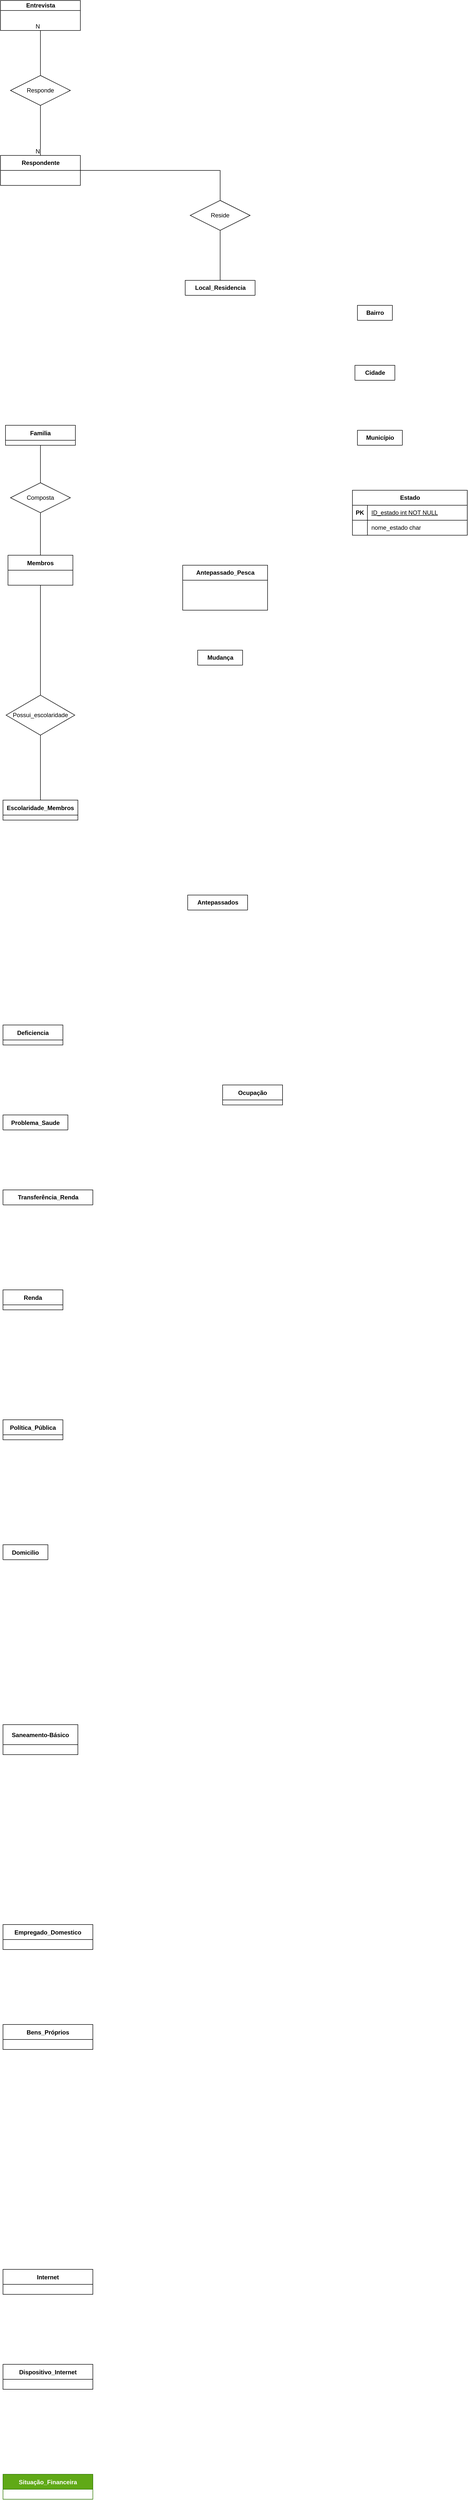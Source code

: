 <mxfile version="26.0.15">
  <diagram name="RD" id="4ZG_WJ0ZFfDU5310WVBY">
    <mxGraphModel dx="2774" dy="2796" grid="1" gridSize="10" guides="1" tooltips="1" connect="1" arrows="0" fold="1" page="1" pageScale="1" pageWidth="1654" pageHeight="2336" math="0" shadow="0">
      <root>
        <mxCell id="0" />
        <mxCell id="1" parent="0" />
        <mxCell id="PhubBDYhbyqGW9C_YqSu-1" value="Entrevista" style="shape=table;startSize=20;container=1;collapsible=1;childLayout=tableLayout;fixedRows=1;rowLines=0;fontStyle=1;align=center;resizeLast=1;html=1;fillColor=light-dark(#FFFFFF,#FFE599);" parent="1" vertex="1" collapsed="1">
          <mxGeometry x="-725" y="-810" width="160" height="60" as="geometry">
            <mxRectangle x="-720" y="-780" width="230" height="180" as="alternateBounds" />
          </mxGeometry>
        </mxCell>
        <mxCell id="PhubBDYhbyqGW9C_YqSu-2" value="" style="shape=tableRow;horizontal=0;startSize=0;swimlaneHead=0;swimlaneBody=0;fillColor=none;collapsible=0;dropTarget=0;points=[[0,0.5],[1,0.5]];portConstraint=eastwest;top=0;left=0;right=0;bottom=1;" parent="PhubBDYhbyqGW9C_YqSu-1" vertex="1">
          <mxGeometry y="30" width="230" height="30" as="geometry" />
        </mxCell>
        <mxCell id="PhubBDYhbyqGW9C_YqSu-3" value="PK" style="shape=partialRectangle;connectable=0;fillColor=none;top=0;left=0;bottom=0;right=0;fontStyle=1;overflow=hidden;whiteSpace=wrap;html=1;" parent="PhubBDYhbyqGW9C_YqSu-2" vertex="1">
          <mxGeometry width="30" height="30" as="geometry">
            <mxRectangle width="30" height="30" as="alternateBounds" />
          </mxGeometry>
        </mxCell>
        <mxCell id="PhubBDYhbyqGW9C_YqSu-4" value="&lt;span style=&quot;font-weight: 400; text-wrap-mode: nowrap;&quot;&gt;ID_entrevista int NOT NULL&lt;/span&gt;" style="shape=partialRectangle;connectable=0;fillColor=none;top=0;left=0;bottom=0;right=0;align=left;spacingLeft=6;fontStyle=5;overflow=hidden;whiteSpace=wrap;html=1;" parent="PhubBDYhbyqGW9C_YqSu-2" vertex="1">
          <mxGeometry x="30" width="200" height="30" as="geometry">
            <mxRectangle width="200" height="30" as="alternateBounds" />
          </mxGeometry>
        </mxCell>
        <mxCell id="PhubBDYhbyqGW9C_YqSu-5" value="" style="shape=tableRow;horizontal=0;startSize=0;swimlaneHead=0;swimlaneBody=0;fillColor=none;collapsible=0;dropTarget=0;points=[[0,0.5],[1,0.5]];portConstraint=eastwest;top=0;left=0;right=0;bottom=0;" parent="PhubBDYhbyqGW9C_YqSu-1" vertex="1">
          <mxGeometry y="60" width="230" height="30" as="geometry" />
        </mxCell>
        <mxCell id="PhubBDYhbyqGW9C_YqSu-6" value="" style="shape=partialRectangle;connectable=0;fillColor=none;top=0;left=0;bottom=0;right=0;editable=1;overflow=hidden;whiteSpace=wrap;html=1;" parent="PhubBDYhbyqGW9C_YqSu-5" vertex="1">
          <mxGeometry width="30" height="30" as="geometry">
            <mxRectangle width="30" height="30" as="alternateBounds" />
          </mxGeometry>
        </mxCell>
        <mxCell id="PhubBDYhbyqGW9C_YqSu-7" value="&lt;span style=&quot;text-wrap-mode: nowrap;&quot;&gt;nome_recenseador, char&lt;/span&gt;" style="shape=partialRectangle;connectable=0;fillColor=none;top=0;left=0;bottom=0;right=0;align=left;spacingLeft=6;overflow=hidden;whiteSpace=wrap;html=1;" parent="PhubBDYhbyqGW9C_YqSu-5" vertex="1">
          <mxGeometry x="30" width="200" height="30" as="geometry">
            <mxRectangle width="200" height="30" as="alternateBounds" />
          </mxGeometry>
        </mxCell>
        <mxCell id="PhubBDYhbyqGW9C_YqSu-11" value="" style="shape=tableRow;horizontal=0;startSize=0;swimlaneHead=0;swimlaneBody=0;fillColor=none;collapsible=0;dropTarget=0;points=[[0,0.5],[1,0.5]];portConstraint=eastwest;top=0;left=0;right=0;bottom=0;" parent="PhubBDYhbyqGW9C_YqSu-1" vertex="1">
          <mxGeometry y="90" width="230" height="30" as="geometry" />
        </mxCell>
        <mxCell id="PhubBDYhbyqGW9C_YqSu-12" value="" style="shape=partialRectangle;connectable=0;fillColor=none;top=0;left=0;bottom=0;right=0;editable=1;overflow=hidden;whiteSpace=wrap;html=1;" parent="PhubBDYhbyqGW9C_YqSu-11" vertex="1">
          <mxGeometry width="30" height="30" as="geometry">
            <mxRectangle width="30" height="30" as="alternateBounds" />
          </mxGeometry>
        </mxCell>
        <mxCell id="PhubBDYhbyqGW9C_YqSu-13" value="&lt;span style=&quot;text-wrap-mode: nowrap;&quot;&gt;data_entrevista, date&lt;/span&gt;" style="shape=partialRectangle;connectable=0;fillColor=none;top=0;left=0;bottom=0;right=0;align=left;spacingLeft=6;overflow=hidden;whiteSpace=wrap;html=1;" parent="PhubBDYhbyqGW9C_YqSu-11" vertex="1">
          <mxGeometry x="30" width="200" height="30" as="geometry">
            <mxRectangle width="200" height="30" as="alternateBounds" />
          </mxGeometry>
        </mxCell>
        <mxCell id="PhubBDYhbyqGW9C_YqSu-321" value="" style="shape=tableRow;horizontal=0;startSize=0;swimlaneHead=0;swimlaneBody=0;fillColor=none;collapsible=0;dropTarget=0;points=[[0,0.5],[1,0.5]];portConstraint=eastwest;top=0;left=0;right=0;bottom=0;" parent="PhubBDYhbyqGW9C_YqSu-1" vertex="1">
          <mxGeometry y="120" width="230" height="30" as="geometry" />
        </mxCell>
        <mxCell id="PhubBDYhbyqGW9C_YqSu-322" value="" style="shape=partialRectangle;connectable=0;fillColor=none;top=0;left=0;bottom=0;right=0;editable=1;overflow=hidden;whiteSpace=wrap;html=1;" parent="PhubBDYhbyqGW9C_YqSu-321" vertex="1">
          <mxGeometry width="30" height="30" as="geometry">
            <mxRectangle width="30" height="30" as="alternateBounds" />
          </mxGeometry>
        </mxCell>
        <mxCell id="PhubBDYhbyqGW9C_YqSu-323" value="&lt;span style=&quot;text-wrap-mode: nowrap;&quot;&gt;hora_inicio, time&lt;/span&gt;" style="shape=partialRectangle;connectable=0;fillColor=none;top=0;left=0;bottom=0;right=0;align=left;spacingLeft=6;overflow=hidden;whiteSpace=wrap;html=1;" parent="PhubBDYhbyqGW9C_YqSu-321" vertex="1">
          <mxGeometry x="30" width="200" height="30" as="geometry">
            <mxRectangle width="200" height="30" as="alternateBounds" />
          </mxGeometry>
        </mxCell>
        <mxCell id="PhubBDYhbyqGW9C_YqSu-340" value="" style="shape=tableRow;horizontal=0;startSize=0;swimlaneHead=0;swimlaneBody=0;fillColor=none;collapsible=0;dropTarget=0;points=[[0,0.5],[1,0.5]];portConstraint=eastwest;top=0;left=0;right=0;bottom=0;" parent="PhubBDYhbyqGW9C_YqSu-1" vertex="1">
          <mxGeometry y="150" width="230" height="30" as="geometry" />
        </mxCell>
        <mxCell id="PhubBDYhbyqGW9C_YqSu-341" value="" style="shape=partialRectangle;connectable=0;fillColor=none;top=0;left=0;bottom=0;right=0;editable=1;overflow=hidden;whiteSpace=wrap;html=1;" parent="PhubBDYhbyqGW9C_YqSu-340" vertex="1">
          <mxGeometry width="30" height="30" as="geometry">
            <mxRectangle width="30" height="30" as="alternateBounds" />
          </mxGeometry>
        </mxCell>
        <mxCell id="PhubBDYhbyqGW9C_YqSu-342" value="&lt;span style=&quot;text-wrap-mode: nowrap;&quot;&gt;municipio_entrevista&amp;lt; char(RD.0)&lt;/span&gt;" style="shape=partialRectangle;connectable=0;fillColor=none;top=0;left=0;bottom=0;right=0;align=left;spacingLeft=6;overflow=hidden;whiteSpace=wrap;html=1;" parent="PhubBDYhbyqGW9C_YqSu-340" vertex="1">
          <mxGeometry x="30" width="200" height="30" as="geometry">
            <mxRectangle width="200" height="30" as="alternateBounds" />
          </mxGeometry>
        </mxCell>
        <mxCell id="PhubBDYhbyqGW9C_YqSu-119" value="Antepassados" style="shape=table;startSize=30;container=1;collapsible=1;childLayout=tableLayout;fixedRows=1;rowLines=0;fontStyle=1;align=center;resizeLast=1;html=1;" parent="1" vertex="1" collapsed="1">
          <mxGeometry x="-350" y="980" width="120" height="30" as="geometry">
            <mxRectangle x="-20" y="760" width="320" height="300" as="alternateBounds" />
          </mxGeometry>
        </mxCell>
        <mxCell id="PhubBDYhbyqGW9C_YqSu-120" value="" style="shape=tableRow;horizontal=0;startSize=0;swimlaneHead=0;swimlaneBody=0;fillColor=none;collapsible=0;dropTarget=0;points=[[0,0.5],[1,0.5]];portConstraint=eastwest;top=0;left=0;right=0;bottom=1;" parent="PhubBDYhbyqGW9C_YqSu-119" vertex="1">
          <mxGeometry y="30" width="320" height="30" as="geometry" />
        </mxCell>
        <mxCell id="PhubBDYhbyqGW9C_YqSu-121" value="PK" style="shape=partialRectangle;connectable=0;fillColor=none;top=0;left=0;bottom=0;right=0;fontStyle=1;overflow=hidden;whiteSpace=wrap;html=1;" parent="PhubBDYhbyqGW9C_YqSu-120" vertex="1">
          <mxGeometry width="30" height="30" as="geometry">
            <mxRectangle width="30" height="30" as="alternateBounds" />
          </mxGeometry>
        </mxCell>
        <mxCell id="PhubBDYhbyqGW9C_YqSu-122" value="ID_familia int NOT NULL" style="shape=partialRectangle;connectable=0;fillColor=none;top=0;left=0;bottom=0;right=0;align=left;spacingLeft=6;fontStyle=5;overflow=hidden;whiteSpace=wrap;html=1;" parent="PhubBDYhbyqGW9C_YqSu-120" vertex="1">
          <mxGeometry x="30" width="290" height="30" as="geometry">
            <mxRectangle width="290" height="30" as="alternateBounds" />
          </mxGeometry>
        </mxCell>
        <mxCell id="PhubBDYhbyqGW9C_YqSu-123" value="" style="shape=tableRow;horizontal=0;startSize=0;swimlaneHead=0;swimlaneBody=0;fillColor=none;collapsible=0;dropTarget=0;points=[[0,0.5],[1,0.5]];portConstraint=eastwest;top=0;left=0;right=0;bottom=0;" parent="PhubBDYhbyqGW9C_YqSu-119" vertex="1">
          <mxGeometry y="60" width="320" height="30" as="geometry" />
        </mxCell>
        <mxCell id="PhubBDYhbyqGW9C_YqSu-124" value="FK" style="shape=partialRectangle;connectable=0;fillColor=none;top=0;left=0;bottom=0;right=0;editable=1;overflow=hidden;whiteSpace=wrap;html=1;" parent="PhubBDYhbyqGW9C_YqSu-123" vertex="1">
          <mxGeometry width="30" height="30" as="geometry">
            <mxRectangle width="30" height="30" as="alternateBounds" />
          </mxGeometry>
        </mxCell>
        <mxCell id="PhubBDYhbyqGW9C_YqSu-125" value="&lt;div style=&quot;text-wrap-mode: nowrap;&quot;&gt;ID_respondente, int NOT NULL&lt;/div&gt;" style="shape=partialRectangle;connectable=0;fillColor=none;top=0;left=0;bottom=0;right=0;align=left;spacingLeft=6;overflow=hidden;whiteSpace=wrap;html=1;" parent="PhubBDYhbyqGW9C_YqSu-123" vertex="1">
          <mxGeometry x="30" width="290" height="30" as="geometry">
            <mxRectangle width="290" height="30" as="alternateBounds" />
          </mxGeometry>
        </mxCell>
        <mxCell id="PhubBDYhbyqGW9C_YqSu-132" value="" style="shape=tableRow;horizontal=0;startSize=0;swimlaneHead=0;swimlaneBody=0;fillColor=none;collapsible=0;dropTarget=0;points=[[0,0.5],[1,0.5]];portConstraint=eastwest;top=0;left=0;right=0;bottom=0;" parent="PhubBDYhbyqGW9C_YqSu-119" vertex="1">
          <mxGeometry y="90" width="320" height="30" as="geometry" />
        </mxCell>
        <mxCell id="PhubBDYhbyqGW9C_YqSu-133" value="" style="shape=partialRectangle;connectable=0;fillColor=none;top=0;left=0;bottom=0;right=0;editable=1;overflow=hidden;whiteSpace=wrap;html=1;" parent="PhubBDYhbyqGW9C_YqSu-132" vertex="1">
          <mxGeometry width="30" height="30" as="geometry">
            <mxRectangle width="30" height="30" as="alternateBounds" />
          </mxGeometry>
        </mxCell>
        <mxCell id="PhubBDYhbyqGW9C_YqSu-134" value="&lt;div style=&quot;text-wrap-mode: nowrap;&quot;&gt;&lt;div&gt;responsavel_criacao, char (RD.29),&amp;nbsp;&lt;/div&gt;&lt;/div&gt;" style="shape=partialRectangle;connectable=0;fillColor=none;top=0;left=0;bottom=0;right=0;align=left;spacingLeft=6;overflow=hidden;whiteSpace=wrap;html=1;" parent="PhubBDYhbyqGW9C_YqSu-132" vertex="1">
          <mxGeometry x="30" width="290" height="30" as="geometry">
            <mxRectangle width="290" height="30" as="alternateBounds" />
          </mxGeometry>
        </mxCell>
        <mxCell id="PhubBDYhbyqGW9C_YqSu-135" value="" style="shape=tableRow;horizontal=0;startSize=0;swimlaneHead=0;swimlaneBody=0;fillColor=none;collapsible=0;dropTarget=0;points=[[0,0.5],[1,0.5]];portConstraint=eastwest;top=0;left=0;right=0;bottom=0;" parent="PhubBDYhbyqGW9C_YqSu-119" vertex="1">
          <mxGeometry y="120" width="320" height="30" as="geometry" />
        </mxCell>
        <mxCell id="PhubBDYhbyqGW9C_YqSu-136" value="" style="shape=partialRectangle;connectable=0;fillColor=none;top=0;left=0;bottom=0;right=0;editable=1;overflow=hidden;whiteSpace=wrap;html=1;" parent="PhubBDYhbyqGW9C_YqSu-135" vertex="1">
          <mxGeometry width="30" height="30" as="geometry">
            <mxRectangle width="30" height="30" as="alternateBounds" />
          </mxGeometry>
        </mxCell>
        <mxCell id="PhubBDYhbyqGW9C_YqSu-137" value="&lt;div style=&quot;text-wrap-mode: nowrap;&quot;&gt;&lt;div&gt;&lt;span style=&quot;background-color: initial;&quot;&gt;grau_escolaridade_masc, char (RD.30)&lt;/span&gt;&lt;/div&gt;&lt;/div&gt;" style="shape=partialRectangle;connectable=0;fillColor=none;top=0;left=0;bottom=0;right=0;align=left;spacingLeft=6;overflow=hidden;whiteSpace=wrap;html=1;" parent="PhubBDYhbyqGW9C_YqSu-135" vertex="1">
          <mxGeometry x="30" width="290" height="30" as="geometry">
            <mxRectangle width="290" height="30" as="alternateBounds" />
          </mxGeometry>
        </mxCell>
        <mxCell id="PhubBDYhbyqGW9C_YqSu-138" value="" style="shape=tableRow;horizontal=0;startSize=0;swimlaneHead=0;swimlaneBody=0;fillColor=none;collapsible=0;dropTarget=0;points=[[0,0.5],[1,0.5]];portConstraint=eastwest;top=0;left=0;right=0;bottom=0;" parent="PhubBDYhbyqGW9C_YqSu-119" vertex="1">
          <mxGeometry y="150" width="320" height="30" as="geometry" />
        </mxCell>
        <mxCell id="PhubBDYhbyqGW9C_YqSu-139" value="" style="shape=partialRectangle;connectable=0;fillColor=none;top=0;left=0;bottom=0;right=0;editable=1;overflow=hidden;whiteSpace=wrap;html=1;" parent="PhubBDYhbyqGW9C_YqSu-138" vertex="1">
          <mxGeometry width="30" height="30" as="geometry">
            <mxRectangle width="30" height="30" as="alternateBounds" />
          </mxGeometry>
        </mxCell>
        <mxCell id="PhubBDYhbyqGW9C_YqSu-140" value="&lt;div style=&quot;forced-color-adjust: none; color: rgb(0, 0, 0); font-family: Helvetica; font-size: 12px; font-style: normal; font-variant-ligatures: normal; font-variant-caps: normal; font-weight: 400; letter-spacing: normal; orphans: 2; text-align: left; text-indent: 0px; text-transform: none; widows: 2; word-spacing: 0px; -webkit-text-stroke-width: 0px; white-space: nowrap; background-color: rgb(251, 251, 251); text-decoration-thickness: initial; text-decoration-style: initial; text-decoration-color: initial;&quot;&gt;&lt;span style=&quot;forced-color-adjust: none; background-color: initial;&quot;&gt;trabalho_remunerado_masc, char(RD.31)&lt;/span&gt;&lt;/div&gt;" style="shape=partialRectangle;connectable=0;fillColor=none;top=0;left=0;bottom=0;right=0;align=left;spacingLeft=6;overflow=hidden;whiteSpace=wrap;html=1;" parent="PhubBDYhbyqGW9C_YqSu-138" vertex="1">
          <mxGeometry x="30" width="290" height="30" as="geometry">
            <mxRectangle width="290" height="30" as="alternateBounds" />
          </mxGeometry>
        </mxCell>
        <mxCell id="PhubBDYhbyqGW9C_YqSu-141" value="" style="shape=tableRow;horizontal=0;startSize=0;swimlaneHead=0;swimlaneBody=0;fillColor=none;collapsible=0;dropTarget=0;points=[[0,0.5],[1,0.5]];portConstraint=eastwest;top=0;left=0;right=0;bottom=0;" parent="PhubBDYhbyqGW9C_YqSu-119" vertex="1">
          <mxGeometry y="180" width="320" height="30" as="geometry" />
        </mxCell>
        <mxCell id="PhubBDYhbyqGW9C_YqSu-142" value="" style="shape=partialRectangle;connectable=0;fillColor=none;top=0;left=0;bottom=0;right=0;editable=1;overflow=hidden;whiteSpace=wrap;html=1;" parent="PhubBDYhbyqGW9C_YqSu-141" vertex="1">
          <mxGeometry width="30" height="30" as="geometry">
            <mxRectangle width="30" height="30" as="alternateBounds" />
          </mxGeometry>
        </mxCell>
        <mxCell id="PhubBDYhbyqGW9C_YqSu-143" value="&lt;div style=&quot;text-wrap-mode: nowrap;&quot;&gt;&lt;div&gt;&lt;span style=&quot;background-color: initial;&quot;&gt;situacao_trabalho_masc, char(RD.32)&lt;/span&gt;&lt;/div&gt;&lt;div&gt;&lt;/div&gt;&lt;/div&gt;" style="shape=partialRectangle;connectable=0;fillColor=none;top=0;left=0;bottom=0;right=0;align=left;spacingLeft=6;overflow=hidden;whiteSpace=wrap;html=1;" parent="PhubBDYhbyqGW9C_YqSu-141" vertex="1">
          <mxGeometry x="30" width="290" height="30" as="geometry">
            <mxRectangle width="290" height="30" as="alternateBounds" />
          </mxGeometry>
        </mxCell>
        <mxCell id="PhubBDYhbyqGW9C_YqSu-144" value="" style="shape=tableRow;horizontal=0;startSize=0;swimlaneHead=0;swimlaneBody=0;fillColor=none;collapsible=0;dropTarget=0;points=[[0,0.5],[1,0.5]];portConstraint=eastwest;top=0;left=0;right=0;bottom=0;" parent="PhubBDYhbyqGW9C_YqSu-119" vertex="1">
          <mxGeometry y="210" width="320" height="30" as="geometry" />
        </mxCell>
        <mxCell id="PhubBDYhbyqGW9C_YqSu-145" value="" style="shape=partialRectangle;connectable=0;fillColor=none;top=0;left=0;bottom=0;right=0;editable=1;overflow=hidden;whiteSpace=wrap;html=1;" parent="PhubBDYhbyqGW9C_YqSu-144" vertex="1">
          <mxGeometry width="30" height="30" as="geometry">
            <mxRectangle width="30" height="30" as="alternateBounds" />
          </mxGeometry>
        </mxCell>
        <mxCell id="PhubBDYhbyqGW9C_YqSu-146" value="&lt;div style=&quot;text-wrap-mode: nowrap;&quot;&gt;&lt;div&gt;&lt;div&gt;&lt;span style=&quot;background-color: initial;&quot;&gt;grau_escolaridade_fem, char (RD.33&lt;/span&gt;&lt;span style=&quot;background-color: initial;&quot;&gt;)&lt;/span&gt;&lt;/div&gt;&lt;div&gt;&lt;/div&gt;&lt;/div&gt;&lt;div&gt;&lt;/div&gt;&lt;/div&gt;" style="shape=partialRectangle;connectable=0;fillColor=none;top=0;left=0;bottom=0;right=0;align=left;spacingLeft=6;overflow=hidden;whiteSpace=wrap;html=1;" parent="PhubBDYhbyqGW9C_YqSu-144" vertex="1">
          <mxGeometry x="30" width="290" height="30" as="geometry">
            <mxRectangle width="290" height="30" as="alternateBounds" />
          </mxGeometry>
        </mxCell>
        <mxCell id="PhubBDYhbyqGW9C_YqSu-147" value="" style="shape=tableRow;horizontal=0;startSize=0;swimlaneHead=0;swimlaneBody=0;fillColor=none;collapsible=0;dropTarget=0;points=[[0,0.5],[1,0.5]];portConstraint=eastwest;top=0;left=0;right=0;bottom=0;" parent="PhubBDYhbyqGW9C_YqSu-119" vertex="1">
          <mxGeometry y="240" width="320" height="30" as="geometry" />
        </mxCell>
        <mxCell id="PhubBDYhbyqGW9C_YqSu-148" value="" style="shape=partialRectangle;connectable=0;fillColor=none;top=0;left=0;bottom=0;right=0;editable=1;overflow=hidden;whiteSpace=wrap;html=1;" parent="PhubBDYhbyqGW9C_YqSu-147" vertex="1">
          <mxGeometry width="30" height="30" as="geometry">
            <mxRectangle width="30" height="30" as="alternateBounds" />
          </mxGeometry>
        </mxCell>
        <mxCell id="PhubBDYhbyqGW9C_YqSu-149" value="&lt;div style=&quot;text-wrap-mode: nowrap;&quot;&gt;&lt;div&gt;&lt;div&gt;&lt;div&gt;&lt;span style=&quot;background-color: initial;&quot;&gt;trabalho_remunerado_fem, char(RD.34)&lt;/span&gt;&lt;/div&gt;&lt;div&gt;&lt;/div&gt;&lt;/div&gt;&lt;div&gt;&lt;/div&gt;&lt;/div&gt;&lt;div&gt;&lt;/div&gt;&lt;/div&gt;" style="shape=partialRectangle;connectable=0;fillColor=none;top=0;left=0;bottom=0;right=0;align=left;spacingLeft=6;overflow=hidden;whiteSpace=wrap;html=1;" parent="PhubBDYhbyqGW9C_YqSu-147" vertex="1">
          <mxGeometry x="30" width="290" height="30" as="geometry">
            <mxRectangle width="290" height="30" as="alternateBounds" />
          </mxGeometry>
        </mxCell>
        <mxCell id="PhubBDYhbyqGW9C_YqSu-150" value="" style="shape=tableRow;horizontal=0;startSize=0;swimlaneHead=0;swimlaneBody=0;fillColor=none;collapsible=0;dropTarget=0;points=[[0,0.5],[1,0.5]];portConstraint=eastwest;top=0;left=0;right=0;bottom=0;" parent="PhubBDYhbyqGW9C_YqSu-119" vertex="1">
          <mxGeometry y="270" width="320" height="30" as="geometry" />
        </mxCell>
        <mxCell id="PhubBDYhbyqGW9C_YqSu-151" value="" style="shape=partialRectangle;connectable=0;fillColor=none;top=0;left=0;bottom=0;right=0;editable=1;overflow=hidden;whiteSpace=wrap;html=1;" parent="PhubBDYhbyqGW9C_YqSu-150" vertex="1">
          <mxGeometry width="30" height="30" as="geometry">
            <mxRectangle width="30" height="30" as="alternateBounds" />
          </mxGeometry>
        </mxCell>
        <mxCell id="PhubBDYhbyqGW9C_YqSu-152" value="&lt;div style=&quot;text-wrap-mode: nowrap;&quot;&gt;&lt;div&gt;&lt;div&gt;&lt;span style=&quot;background-color: initial;&quot;&gt;situacao_trabalho_fem, char(RD.35)&lt;/span&gt;&lt;/div&gt;&lt;/div&gt;&lt;div&gt;&lt;/div&gt;&lt;/div&gt;" style="shape=partialRectangle;connectable=0;fillColor=none;top=0;left=0;bottom=0;right=0;align=left;spacingLeft=6;overflow=hidden;whiteSpace=wrap;html=1;" parent="PhubBDYhbyqGW9C_YqSu-150" vertex="1">
          <mxGeometry x="30" width="290" height="30" as="geometry">
            <mxRectangle width="290" height="30" as="alternateBounds" />
          </mxGeometry>
        </mxCell>
        <mxCell id="PhubBDYhbyqGW9C_YqSu-232" value="Mudança" style="shape=table;startSize=30;container=1;collapsible=1;childLayout=tableLayout;fixedRows=1;rowLines=0;fontStyle=1;align=center;resizeLast=1;html=1;" parent="1" vertex="1" collapsed="1">
          <mxGeometry x="-330" y="490" width="90" height="30" as="geometry">
            <mxRectangle y="510" width="330" height="190" as="alternateBounds" />
          </mxGeometry>
        </mxCell>
        <mxCell id="PhubBDYhbyqGW9C_YqSu-233" value="" style="shape=tableRow;horizontal=0;startSize=0;swimlaneHead=0;swimlaneBody=0;fillColor=none;collapsible=0;dropTarget=0;points=[[0,0.5],[1,0.5]];portConstraint=eastwest;top=0;left=0;right=0;bottom=1;" parent="PhubBDYhbyqGW9C_YqSu-232" vertex="1">
          <mxGeometry y="30" width="330" height="30" as="geometry" />
        </mxCell>
        <mxCell id="PhubBDYhbyqGW9C_YqSu-234" value="PK" style="shape=partialRectangle;connectable=0;fillColor=none;top=0;left=0;bottom=0;right=0;fontStyle=1;overflow=hidden;whiteSpace=wrap;html=1;" parent="PhubBDYhbyqGW9C_YqSu-233" vertex="1">
          <mxGeometry width="30" height="30" as="geometry">
            <mxRectangle width="30" height="30" as="alternateBounds" />
          </mxGeometry>
        </mxCell>
        <mxCell id="PhubBDYhbyqGW9C_YqSu-235" value="&lt;span style=&quot;font-weight: 400; text-wrap-mode: nowrap;&quot;&gt;ID_historico_residencial int NOT NULL&lt;/span&gt;" style="shape=partialRectangle;connectable=0;fillColor=none;top=0;left=0;bottom=0;right=0;align=left;spacingLeft=6;fontStyle=5;overflow=hidden;whiteSpace=wrap;html=1;" parent="PhubBDYhbyqGW9C_YqSu-233" vertex="1">
          <mxGeometry x="30" width="300" height="30" as="geometry">
            <mxRectangle width="300" height="30" as="alternateBounds" />
          </mxGeometry>
        </mxCell>
        <mxCell id="PhubBDYhbyqGW9C_YqSu-248" value="" style="shape=tableRow;horizontal=0;startSize=0;swimlaneHead=0;swimlaneBody=0;fillColor=none;collapsible=0;dropTarget=0;points=[[0,0.5],[1,0.5]];portConstraint=eastwest;top=0;left=0;right=0;bottom=0;" parent="PhubBDYhbyqGW9C_YqSu-232" vertex="1">
          <mxGeometry y="60" width="330" height="30" as="geometry" />
        </mxCell>
        <mxCell id="PhubBDYhbyqGW9C_YqSu-249" value="FK" style="shape=partialRectangle;connectable=0;fillColor=none;top=0;left=0;bottom=0;right=0;editable=1;overflow=hidden;whiteSpace=wrap;html=1;" parent="PhubBDYhbyqGW9C_YqSu-248" vertex="1">
          <mxGeometry width="30" height="30" as="geometry">
            <mxRectangle width="30" height="30" as="alternateBounds" />
          </mxGeometry>
        </mxCell>
        <mxCell id="PhubBDYhbyqGW9C_YqSu-250" value="&lt;span style=&quot;text-wrap-mode: nowrap;&quot;&gt;ID_respondente int NOT NULL&lt;/span&gt;" style="shape=partialRectangle;connectable=0;fillColor=none;top=0;left=0;bottom=0;right=0;align=left;spacingLeft=6;overflow=hidden;whiteSpace=wrap;html=1;" parent="PhubBDYhbyqGW9C_YqSu-248" vertex="1">
          <mxGeometry x="30" width="300" height="30" as="geometry">
            <mxRectangle width="300" height="30" as="alternateBounds" />
          </mxGeometry>
        </mxCell>
        <mxCell id="PhubBDYhbyqGW9C_YqSu-257" value="" style="shape=tableRow;horizontal=0;startSize=0;swimlaneHead=0;swimlaneBody=0;fillColor=none;collapsible=0;dropTarget=0;points=[[0,0.5],[1,0.5]];portConstraint=eastwest;top=0;left=0;right=0;bottom=0;" parent="PhubBDYhbyqGW9C_YqSu-232" vertex="1">
          <mxGeometry y="90" width="330" height="30" as="geometry" />
        </mxCell>
        <mxCell id="PhubBDYhbyqGW9C_YqSu-258" value="" style="shape=partialRectangle;connectable=0;fillColor=none;top=0;left=0;bottom=0;right=0;editable=1;overflow=hidden;whiteSpace=wrap;html=1;" parent="PhubBDYhbyqGW9C_YqSu-257" vertex="1">
          <mxGeometry width="30" height="30" as="geometry">
            <mxRectangle width="30" height="30" as="alternateBounds" />
          </mxGeometry>
        </mxCell>
        <mxCell id="PhubBDYhbyqGW9C_YqSu-259" value="&lt;div style=&quot;text-wrap-mode: nowrap;&quot;&gt;&lt;div&gt;removido_obrigado_mudar, boolean(RD.23.1)&lt;/div&gt;&lt;/div&gt;" style="shape=partialRectangle;connectable=0;fillColor=none;top=0;left=0;bottom=0;right=0;align=left;spacingLeft=6;overflow=hidden;whiteSpace=wrap;html=1;" parent="PhubBDYhbyqGW9C_YqSu-257" vertex="1">
          <mxGeometry x="30" width="300" height="30" as="geometry">
            <mxRectangle width="300" height="30" as="alternateBounds" />
          </mxGeometry>
        </mxCell>
        <mxCell id="PhubBDYhbyqGW9C_YqSu-260" value="" style="shape=tableRow;horizontal=0;startSize=0;swimlaneHead=0;swimlaneBody=0;fillColor=none;collapsible=0;dropTarget=0;points=[[0,0.5],[1,0.5]];portConstraint=eastwest;top=0;left=0;right=0;bottom=0;" parent="PhubBDYhbyqGW9C_YqSu-232" vertex="1">
          <mxGeometry y="120" width="330" height="30" as="geometry" />
        </mxCell>
        <mxCell id="PhubBDYhbyqGW9C_YqSu-261" value="" style="shape=partialRectangle;connectable=0;fillColor=none;top=0;left=0;bottom=0;right=0;editable=1;overflow=hidden;whiteSpace=wrap;html=1;" parent="PhubBDYhbyqGW9C_YqSu-260" vertex="1">
          <mxGeometry width="30" height="30" as="geometry">
            <mxRectangle width="30" height="30" as="alternateBounds" />
          </mxGeometry>
        </mxCell>
        <mxCell id="PhubBDYhbyqGW9C_YqSu-262" value="&lt;div style=&quot;text-wrap-mode: nowrap;&quot;&gt;&lt;div&gt;razao_removido_obrigado_mudar, char(RD.23.2)&lt;/div&gt;&lt;/div&gt;" style="shape=partialRectangle;connectable=0;fillColor=none;top=0;left=0;bottom=0;right=0;align=left;spacingLeft=6;overflow=hidden;whiteSpace=wrap;html=1;" parent="PhubBDYhbyqGW9C_YqSu-260" vertex="1">
          <mxGeometry x="30" width="300" height="30" as="geometry">
            <mxRectangle width="300" height="30" as="alternateBounds" />
          </mxGeometry>
        </mxCell>
        <mxCell id="PhubBDYhbyqGW9C_YqSu-263" value="" style="shape=tableRow;horizontal=0;startSize=0;swimlaneHead=0;swimlaneBody=0;fillColor=none;collapsible=0;dropTarget=0;points=[[0,0.5],[1,0.5]];portConstraint=eastwest;top=0;left=0;right=0;bottom=0;" parent="PhubBDYhbyqGW9C_YqSu-232" vertex="1">
          <mxGeometry y="150" width="330" height="40" as="geometry" />
        </mxCell>
        <mxCell id="PhubBDYhbyqGW9C_YqSu-264" value="" style="shape=partialRectangle;connectable=0;fillColor=none;top=0;left=0;bottom=0;right=0;editable=1;overflow=hidden;whiteSpace=wrap;html=1;" parent="PhubBDYhbyqGW9C_YqSu-263" vertex="1">
          <mxGeometry width="30" height="40" as="geometry">
            <mxRectangle width="30" height="40" as="alternateBounds" />
          </mxGeometry>
        </mxCell>
        <mxCell id="PhubBDYhbyqGW9C_YqSu-265" value="&lt;div style=&quot;text-wrap-mode: nowrap;&quot;&gt;&lt;div&gt;logradouro_5_anos_atras, char(RD.25)&lt;/div&gt;&lt;/div&gt;" style="shape=partialRectangle;connectable=0;fillColor=none;top=0;left=0;bottom=0;right=0;align=left;spacingLeft=6;overflow=hidden;whiteSpace=wrap;html=1;" parent="PhubBDYhbyqGW9C_YqSu-263" vertex="1">
          <mxGeometry x="30" width="300" height="40" as="geometry">
            <mxRectangle width="300" height="40" as="alternateBounds" />
          </mxGeometry>
        </mxCell>
        <mxCell id="PhubBDYhbyqGW9C_YqSu-275" value="Local_Residencia" style="shape=table;startSize=30;container=1;collapsible=1;childLayout=tableLayout;fixedRows=1;rowLines=0;fontStyle=1;align=center;resizeLast=1;html=1;" parent="1" vertex="1" collapsed="1">
          <mxGeometry x="-355" y="-250" width="140" height="30" as="geometry">
            <mxRectangle y="-200" width="330" height="470" as="alternateBounds" />
          </mxGeometry>
        </mxCell>
        <mxCell id="PhubBDYhbyqGW9C_YqSu-276" value="" style="shape=tableRow;horizontal=0;startSize=0;swimlaneHead=0;swimlaneBody=0;fillColor=none;collapsible=0;dropTarget=0;points=[[0,0.5],[1,0.5]];portConstraint=eastwest;top=0;left=0;right=0;bottom=1;" parent="PhubBDYhbyqGW9C_YqSu-275" vertex="1">
          <mxGeometry y="30" width="330" height="30" as="geometry" />
        </mxCell>
        <mxCell id="PhubBDYhbyqGW9C_YqSu-277" value="PK" style="shape=partialRectangle;connectable=0;fillColor=none;top=0;left=0;bottom=0;right=0;fontStyle=1;overflow=hidden;whiteSpace=wrap;html=1;" parent="PhubBDYhbyqGW9C_YqSu-276" vertex="1">
          <mxGeometry width="30" height="30" as="geometry">
            <mxRectangle width="30" height="30" as="alternateBounds" />
          </mxGeometry>
        </mxCell>
        <mxCell id="PhubBDYhbyqGW9C_YqSu-278" value="&lt;span style=&quot;font-weight: 400; text-wrap-mode: nowrap;&quot;&gt;ID_residencia int NOT NULL&lt;/span&gt;" style="shape=partialRectangle;connectable=0;fillColor=none;top=0;left=0;bottom=0;right=0;align=left;spacingLeft=6;fontStyle=5;overflow=hidden;whiteSpace=wrap;html=1;" parent="PhubBDYhbyqGW9C_YqSu-276" vertex="1">
          <mxGeometry x="30" width="300" height="30" as="geometry">
            <mxRectangle width="300" height="30" as="alternateBounds" />
          </mxGeometry>
        </mxCell>
        <mxCell id="PhubBDYhbyqGW9C_YqSu-279" value="" style="shape=tableRow;horizontal=0;startSize=0;swimlaneHead=0;swimlaneBody=0;fillColor=none;collapsible=0;dropTarget=0;points=[[0,0.5],[1,0.5]];portConstraint=eastwest;top=0;left=0;right=0;bottom=0;" parent="PhubBDYhbyqGW9C_YqSu-275" vertex="1">
          <mxGeometry y="60" width="330" height="30" as="geometry" />
        </mxCell>
        <mxCell id="PhubBDYhbyqGW9C_YqSu-280" value="FK" style="shape=partialRectangle;connectable=0;fillColor=none;top=0;left=0;bottom=0;right=0;editable=1;overflow=hidden;whiteSpace=wrap;html=1;" parent="PhubBDYhbyqGW9C_YqSu-279" vertex="1">
          <mxGeometry width="30" height="30" as="geometry">
            <mxRectangle width="30" height="30" as="alternateBounds" />
          </mxGeometry>
        </mxCell>
        <mxCell id="PhubBDYhbyqGW9C_YqSu-281" value="&lt;span style=&quot;text-wrap-mode: nowrap;&quot;&gt;ID_respondente int NOT NULL&lt;/span&gt;" style="shape=partialRectangle;connectable=0;fillColor=none;top=0;left=0;bottom=0;right=0;align=left;spacingLeft=6;overflow=hidden;whiteSpace=wrap;html=1;" parent="PhubBDYhbyqGW9C_YqSu-279" vertex="1">
          <mxGeometry x="30" width="300" height="30" as="geometry">
            <mxRectangle width="300" height="30" as="alternateBounds" />
          </mxGeometry>
        </mxCell>
        <mxCell id="PhubBDYhbyqGW9C_YqSu-282" value="" style="shape=tableRow;horizontal=0;startSize=0;swimlaneHead=0;swimlaneBody=0;fillColor=none;collapsible=0;dropTarget=0;points=[[0,0.5],[1,0.5]];portConstraint=eastwest;top=0;left=0;right=0;bottom=0;" parent="PhubBDYhbyqGW9C_YqSu-275" vertex="1">
          <mxGeometry y="90" width="330" height="30" as="geometry" />
        </mxCell>
        <mxCell id="PhubBDYhbyqGW9C_YqSu-283" value="" style="shape=partialRectangle;connectable=0;fillColor=none;top=0;left=0;bottom=0;right=0;editable=1;overflow=hidden;whiteSpace=wrap;html=1;" parent="PhubBDYhbyqGW9C_YqSu-282" vertex="1">
          <mxGeometry width="30" height="30" as="geometry">
            <mxRectangle width="30" height="30" as="alternateBounds" />
          </mxGeometry>
        </mxCell>
        <mxCell id="PhubBDYhbyqGW9C_YqSu-284" value="&lt;div style=&quot;text-wrap-mode: nowrap;&quot;&gt;tipo_logradouro, char (RD.4)&lt;br&gt;&lt;/div&gt;" style="shape=partialRectangle;connectable=0;fillColor=none;top=0;left=0;bottom=0;right=0;align=left;spacingLeft=6;overflow=hidden;whiteSpace=wrap;html=1;" parent="PhubBDYhbyqGW9C_YqSu-282" vertex="1">
          <mxGeometry x="30" width="300" height="30" as="geometry">
            <mxRectangle width="300" height="30" as="alternateBounds" />
          </mxGeometry>
        </mxCell>
        <mxCell id="PhubBDYhbyqGW9C_YqSu-285" value="" style="shape=tableRow;horizontal=0;startSize=0;swimlaneHead=0;swimlaneBody=0;fillColor=none;collapsible=0;dropTarget=0;points=[[0,0.5],[1,0.5]];portConstraint=eastwest;top=0;left=0;right=0;bottom=0;" parent="PhubBDYhbyqGW9C_YqSu-275" vertex="1">
          <mxGeometry y="120" width="330" height="30" as="geometry" />
        </mxCell>
        <mxCell id="PhubBDYhbyqGW9C_YqSu-286" value="" style="shape=partialRectangle;connectable=0;fillColor=none;top=0;left=0;bottom=0;right=0;editable=1;overflow=hidden;whiteSpace=wrap;html=1;" parent="PhubBDYhbyqGW9C_YqSu-285" vertex="1">
          <mxGeometry width="30" height="30" as="geometry">
            <mxRectangle width="30" height="30" as="alternateBounds" />
          </mxGeometry>
        </mxCell>
        <mxCell id="PhubBDYhbyqGW9C_YqSu-287" value="&lt;span style=&quot;color: rgb(0, 0, 0); font-family: Helvetica; font-size: 12px; font-style: normal; font-variant-ligatures: normal; font-variant-caps: normal; font-weight: 400; letter-spacing: normal; orphans: 2; text-align: left; text-indent: 0px; text-transform: none; widows: 2; word-spacing: 0px; -webkit-text-stroke-width: 0px; white-space: nowrap; background-color: rgb(251, 251, 251); text-decoration-thickness: initial; text-decoration-style: initial; text-decoration-color: initial; display: inline !important; float: none;&quot;&gt;nome_logradouro, char (RD.5)&lt;/span&gt;&lt;br class=&quot;Apple-interchange-newline&quot;&gt;" style="shape=partialRectangle;connectable=0;fillColor=none;top=0;left=0;bottom=0;right=0;align=left;spacingLeft=6;overflow=hidden;whiteSpace=wrap;html=1;" parent="PhubBDYhbyqGW9C_YqSu-285" vertex="1">
          <mxGeometry x="30" width="300" height="30" as="geometry">
            <mxRectangle width="300" height="30" as="alternateBounds" />
          </mxGeometry>
        </mxCell>
        <mxCell id="PhubBDYhbyqGW9C_YqSu-288" value="" style="shape=tableRow;horizontal=0;startSize=0;swimlaneHead=0;swimlaneBody=0;fillColor=none;collapsible=0;dropTarget=0;points=[[0,0.5],[1,0.5]];portConstraint=eastwest;top=0;left=0;right=0;bottom=0;" parent="PhubBDYhbyqGW9C_YqSu-275" vertex="1">
          <mxGeometry y="150" width="330" height="30" as="geometry" />
        </mxCell>
        <mxCell id="PhubBDYhbyqGW9C_YqSu-289" value="" style="shape=partialRectangle;connectable=0;fillColor=none;top=0;left=0;bottom=0;right=0;editable=1;overflow=hidden;whiteSpace=wrap;html=1;" parent="PhubBDYhbyqGW9C_YqSu-288" vertex="1">
          <mxGeometry width="30" height="30" as="geometry">
            <mxRectangle width="30" height="30" as="alternateBounds" />
          </mxGeometry>
        </mxCell>
        <mxCell id="PhubBDYhbyqGW9C_YqSu-290" value="&lt;div style=&quot;forced-color-adjust: none; color: rgb(0, 0, 0); font-family: Helvetica; font-size: 12px; font-style: normal; font-variant-ligatures: normal; font-variant-caps: normal; font-weight: 400; letter-spacing: normal; orphans: 2; text-align: left; text-indent: 0px; text-transform: none; widows: 2; word-spacing: 0px; -webkit-text-stroke-width: 0px; white-space: nowrap; background-color: rgb(251, 251, 251); text-decoration-thickness: initial; text-decoration-style: initial; text-decoration-color: initial;&quot;&gt;numero_logradouro, int (RD.6)&lt;/div&gt;" style="shape=partialRectangle;connectable=0;fillColor=none;top=0;left=0;bottom=0;right=0;align=left;spacingLeft=6;overflow=hidden;whiteSpace=wrap;html=1;" parent="PhubBDYhbyqGW9C_YqSu-288" vertex="1">
          <mxGeometry x="30" width="300" height="30" as="geometry">
            <mxRectangle width="300" height="30" as="alternateBounds" />
          </mxGeometry>
        </mxCell>
        <mxCell id="PhubBDYhbyqGW9C_YqSu-291" value="" style="shape=tableRow;horizontal=0;startSize=0;swimlaneHead=0;swimlaneBody=0;fillColor=none;collapsible=0;dropTarget=0;points=[[0,0.5],[1,0.5]];portConstraint=eastwest;top=0;left=0;right=0;bottom=0;" parent="PhubBDYhbyqGW9C_YqSu-275" vertex="1">
          <mxGeometry y="180" width="330" height="30" as="geometry" />
        </mxCell>
        <mxCell id="PhubBDYhbyqGW9C_YqSu-292" value="" style="shape=partialRectangle;connectable=0;fillColor=none;top=0;left=0;bottom=0;right=0;editable=1;overflow=hidden;whiteSpace=wrap;html=1;" parent="PhubBDYhbyqGW9C_YqSu-291" vertex="1">
          <mxGeometry width="30" height="30" as="geometry">
            <mxRectangle width="30" height="30" as="alternateBounds" />
          </mxGeometry>
        </mxCell>
        <mxCell id="PhubBDYhbyqGW9C_YqSu-293" value="&lt;div style=&quot;text-wrap-mode: nowrap;&quot;&gt;&lt;div&gt;complemento, char(RD.7)&lt;/div&gt;&lt;/div&gt;" style="shape=partialRectangle;connectable=0;fillColor=none;top=0;left=0;bottom=0;right=0;align=left;spacingLeft=6;overflow=hidden;whiteSpace=wrap;html=1;" parent="PhubBDYhbyqGW9C_YqSu-291" vertex="1">
          <mxGeometry x="30" width="300" height="30" as="geometry">
            <mxRectangle width="300" height="30" as="alternateBounds" />
          </mxGeometry>
        </mxCell>
        <mxCell id="PhubBDYhbyqGW9C_YqSu-303" value="" style="shape=tableRow;horizontal=0;startSize=0;swimlaneHead=0;swimlaneBody=0;fillColor=none;collapsible=0;dropTarget=0;points=[[0,0.5],[1,0.5]];portConstraint=eastwest;top=0;left=0;right=0;bottom=0;" parent="PhubBDYhbyqGW9C_YqSu-275" vertex="1">
          <mxGeometry y="210" width="330" height="30" as="geometry" />
        </mxCell>
        <mxCell id="PhubBDYhbyqGW9C_YqSu-304" value="" style="shape=partialRectangle;connectable=0;fillColor=none;top=0;left=0;bottom=0;right=0;editable=1;overflow=hidden;whiteSpace=wrap;html=1;" parent="PhubBDYhbyqGW9C_YqSu-303" vertex="1">
          <mxGeometry width="30" height="30" as="geometry">
            <mxRectangle width="30" height="30" as="alternateBounds" />
          </mxGeometry>
        </mxCell>
        <mxCell id="PhubBDYhbyqGW9C_YqSu-305" value="&lt;div style=&quot;text-wrap-mode: nowrap;&quot;&gt;&lt;div&gt;latitude, float&lt;span style=&quot;background-color: initial;&quot;&gt;(RD.1)&lt;/span&gt;&lt;/div&gt;&lt;/div&gt;" style="shape=partialRectangle;connectable=0;fillColor=none;top=0;left=0;bottom=0;right=0;align=left;spacingLeft=6;overflow=hidden;whiteSpace=wrap;html=1;" parent="PhubBDYhbyqGW9C_YqSu-303" vertex="1">
          <mxGeometry x="30" width="300" height="30" as="geometry">
            <mxRectangle width="300" height="30" as="alternateBounds" />
          </mxGeometry>
        </mxCell>
        <mxCell id="PhubBDYhbyqGW9C_YqSu-306" value="" style="shape=tableRow;horizontal=0;startSize=0;swimlaneHead=0;swimlaneBody=0;fillColor=none;collapsible=0;dropTarget=0;points=[[0,0.5],[1,0.5]];portConstraint=eastwest;top=0;left=0;right=0;bottom=0;" parent="PhubBDYhbyqGW9C_YqSu-275" vertex="1">
          <mxGeometry y="240" width="330" height="30" as="geometry" />
        </mxCell>
        <mxCell id="PhubBDYhbyqGW9C_YqSu-307" value="" style="shape=partialRectangle;connectable=0;fillColor=none;top=0;left=0;bottom=0;right=0;editable=1;overflow=hidden;whiteSpace=wrap;html=1;" parent="PhubBDYhbyqGW9C_YqSu-306" vertex="1">
          <mxGeometry width="30" height="30" as="geometry">
            <mxRectangle width="30" height="30" as="alternateBounds" />
          </mxGeometry>
        </mxCell>
        <mxCell id="PhubBDYhbyqGW9C_YqSu-308" value="&lt;div style=&quot;text-wrap-mode: nowrap;&quot;&gt;&lt;div&gt;longitude, float&lt;span style=&quot;background-color: initial;&quot;&gt;(RD.2)&lt;/span&gt;&lt;/div&gt;&lt;/div&gt;" style="shape=partialRectangle;connectable=0;fillColor=none;top=0;left=0;bottom=0;right=0;align=left;spacingLeft=6;overflow=hidden;whiteSpace=wrap;html=1;" parent="PhubBDYhbyqGW9C_YqSu-306" vertex="1">
          <mxGeometry x="30" width="300" height="30" as="geometry">
            <mxRectangle width="300" height="30" as="alternateBounds" />
          </mxGeometry>
        </mxCell>
        <mxCell id="PhubBDYhbyqGW9C_YqSu-312" value="" style="shape=tableRow;horizontal=0;startSize=0;swimlaneHead=0;swimlaneBody=0;fillColor=none;collapsible=0;dropTarget=0;points=[[0,0.5],[1,0.5]];portConstraint=eastwest;top=0;left=0;right=0;bottom=0;" parent="PhubBDYhbyqGW9C_YqSu-275" vertex="1">
          <mxGeometry y="270" width="330" height="30" as="geometry" />
        </mxCell>
        <mxCell id="PhubBDYhbyqGW9C_YqSu-313" value="" style="shape=partialRectangle;connectable=0;fillColor=none;top=0;left=0;bottom=0;right=0;editable=1;overflow=hidden;whiteSpace=wrap;html=1;" parent="PhubBDYhbyqGW9C_YqSu-312" vertex="1">
          <mxGeometry width="30" height="30" as="geometry">
            <mxRectangle width="30" height="30" as="alternateBounds" />
          </mxGeometry>
        </mxCell>
        <mxCell id="PhubBDYhbyqGW9C_YqSu-314" value="&lt;div style=&quot;text-wrap-mode: nowrap;&quot;&gt;&lt;div&gt;&lt;span style=&quot;background-color: initial;&quot;&gt;menor_de_idade, boolean(RD.18)&lt;/span&gt;&lt;/div&gt;&lt;/div&gt;" style="shape=partialRectangle;connectable=0;fillColor=none;top=0;left=0;bottom=0;right=0;align=left;spacingLeft=6;overflow=hidden;whiteSpace=wrap;html=1;" parent="PhubBDYhbyqGW9C_YqSu-312" vertex="1">
          <mxGeometry x="30" width="300" height="30" as="geometry">
            <mxRectangle width="300" height="30" as="alternateBounds" />
          </mxGeometry>
        </mxCell>
        <mxCell id="PhubBDYhbyqGW9C_YqSu-315" value="" style="shape=tableRow;horizontal=0;startSize=0;swimlaneHead=0;swimlaneBody=0;fillColor=none;collapsible=0;dropTarget=0;points=[[0,0.5],[1,0.5]];portConstraint=eastwest;top=0;left=0;right=0;bottom=0;" parent="PhubBDYhbyqGW9C_YqSu-275" vertex="1">
          <mxGeometry y="300" width="330" height="30" as="geometry" />
        </mxCell>
        <mxCell id="PhubBDYhbyqGW9C_YqSu-316" value="" style="shape=partialRectangle;connectable=0;fillColor=none;top=0;left=0;bottom=0;right=0;editable=1;overflow=hidden;whiteSpace=wrap;html=1;" parent="PhubBDYhbyqGW9C_YqSu-315" vertex="1">
          <mxGeometry width="30" height="30" as="geometry">
            <mxRectangle width="30" height="30" as="alternateBounds" />
          </mxGeometry>
        </mxCell>
        <mxCell id="PhubBDYhbyqGW9C_YqSu-317" value="&lt;div style=&quot;forced-color-adjust: none; color: rgb(0, 0, 0); font-family: Helvetica; font-size: 12px; font-style: normal; font-variant-ligatures: normal; font-variant-caps: normal; font-weight: 400; letter-spacing: normal; orphans: 2; text-align: left; text-indent: 0px; text-transform: none; widows: 2; word-spacing: 0px; -webkit-text-stroke-width: 0px; white-space: nowrap; background-color: rgb(251, 251, 251); text-decoration-thickness: initial; text-decoration-style: initial; text-decoration-color: initial;&quot;&gt;&lt;span style=&quot;forced-color-adjust: none; background-color: initial;&quot;&gt;anos_completos_neste_bairro, int (RD.23)&lt;/span&gt;&lt;/div&gt;" style="shape=partialRectangle;connectable=0;fillColor=none;top=0;left=0;bottom=0;right=0;align=left;spacingLeft=6;overflow=hidden;whiteSpace=wrap;html=1;" parent="PhubBDYhbyqGW9C_YqSu-315" vertex="1">
          <mxGeometry x="30" width="300" height="30" as="geometry">
            <mxRectangle width="300" height="30" as="alternateBounds" />
          </mxGeometry>
        </mxCell>
        <mxCell id="PhubBDYhbyqGW9C_YqSu-318" value="" style="shape=tableRow;horizontal=0;startSize=0;swimlaneHead=0;swimlaneBody=0;fillColor=none;collapsible=0;dropTarget=0;points=[[0,0.5],[1,0.5]];portConstraint=eastwest;top=0;left=0;right=0;bottom=0;" parent="PhubBDYhbyqGW9C_YqSu-275" vertex="1">
          <mxGeometry y="330" width="330" height="30" as="geometry" />
        </mxCell>
        <mxCell id="PhubBDYhbyqGW9C_YqSu-319" value="" style="shape=partialRectangle;connectable=0;fillColor=none;top=0;left=0;bottom=0;right=0;editable=1;overflow=hidden;whiteSpace=wrap;html=1;" parent="PhubBDYhbyqGW9C_YqSu-318" vertex="1">
          <mxGeometry width="30" height="30" as="geometry">
            <mxRectangle width="30" height="30" as="alternateBounds" />
          </mxGeometry>
        </mxCell>
        <mxCell id="PhubBDYhbyqGW9C_YqSu-320" value="&lt;div style=&quot;text-wrap-mode: nowrap;&quot;&gt;&lt;div&gt;&lt;span style=&quot;background-color: initial;&quot;&gt;outra_familia_pesqueira, boolean(RD.37)&lt;/span&gt;&lt;/div&gt;&lt;/div&gt;" style="shape=partialRectangle;connectable=0;fillColor=none;top=0;left=0;bottom=0;right=0;align=left;spacingLeft=6;overflow=hidden;whiteSpace=wrap;html=1;" parent="PhubBDYhbyqGW9C_YqSu-318" vertex="1">
          <mxGeometry x="30" width="300" height="30" as="geometry">
            <mxRectangle width="300" height="30" as="alternateBounds" />
          </mxGeometry>
        </mxCell>
        <mxCell id="Z5T-8yy0izVD_u-GXT_N-32" value="" style="shape=tableRow;horizontal=0;startSize=0;swimlaneHead=0;swimlaneBody=0;fillColor=none;collapsible=0;dropTarget=0;points=[[0,0.5],[1,0.5]];portConstraint=eastwest;top=0;left=0;right=0;bottom=0;" parent="PhubBDYhbyqGW9C_YqSu-275" vertex="1">
          <mxGeometry y="360" width="330" height="30" as="geometry" />
        </mxCell>
        <mxCell id="Z5T-8yy0izVD_u-GXT_N-33" value="" style="shape=partialRectangle;connectable=0;fillColor=none;top=0;left=0;bottom=0;right=0;editable=1;overflow=hidden;whiteSpace=wrap;html=1;" parent="Z5T-8yy0izVD_u-GXT_N-32" vertex="1">
          <mxGeometry width="30" height="30" as="geometry">
            <mxRectangle width="30" height="30" as="alternateBounds" />
          </mxGeometry>
        </mxCell>
        <mxCell id="Z5T-8yy0izVD_u-GXT_N-34" value="&lt;div style=&quot;text-wrap-mode: nowrap;&quot;&gt;&lt;div&gt;&lt;span style=&quot;background-color: initial;&quot;&gt;gostaria_mudar_bairro, boolean(RD.15&lt;/span&gt;&lt;span style=&quot;background-color: initial;&quot;&gt;)&lt;/span&gt;&lt;/div&gt;&lt;/div&gt;" style="shape=partialRectangle;connectable=0;fillColor=none;top=0;left=0;bottom=0;right=0;align=left;spacingLeft=6;overflow=hidden;whiteSpace=wrap;html=1;" parent="Z5T-8yy0izVD_u-GXT_N-32" vertex="1">
          <mxGeometry x="30" width="300" height="30" as="geometry">
            <mxRectangle width="300" height="30" as="alternateBounds" />
          </mxGeometry>
        </mxCell>
        <mxCell id="Z5T-8yy0izVD_u-GXT_N-35" value="" style="shape=tableRow;horizontal=0;startSize=0;swimlaneHead=0;swimlaneBody=0;fillColor=none;collapsible=0;dropTarget=0;points=[[0,0.5],[1,0.5]];portConstraint=eastwest;top=0;left=0;right=0;bottom=0;" parent="PhubBDYhbyqGW9C_YqSu-275" vertex="1">
          <mxGeometry y="390" width="330" height="30" as="geometry" />
        </mxCell>
        <mxCell id="Z5T-8yy0izVD_u-GXT_N-36" value="" style="shape=partialRectangle;connectable=0;fillColor=none;top=0;left=0;bottom=0;right=0;editable=1;overflow=hidden;whiteSpace=wrap;html=1;" parent="Z5T-8yy0izVD_u-GXT_N-35" vertex="1">
          <mxGeometry width="30" height="30" as="geometry">
            <mxRectangle width="30" height="30" as="alternateBounds" />
          </mxGeometry>
        </mxCell>
        <mxCell id="Z5T-8yy0izVD_u-GXT_N-37" value="&lt;div style=&quot;text-wrap-mode: nowrap;&quot;&gt;&lt;div&gt;&lt;span style=&quot;background-color: initial;&quot;&gt;razao_permanecer_mudar, char(RD.24)&lt;/span&gt;&lt;/div&gt;&lt;/div&gt;" style="shape=partialRectangle;connectable=0;fillColor=none;top=0;left=0;bottom=0;right=0;align=left;spacingLeft=6;overflow=hidden;whiteSpace=wrap;html=1;" parent="Z5T-8yy0izVD_u-GXT_N-35" vertex="1">
          <mxGeometry x="30" width="300" height="30" as="geometry">
            <mxRectangle width="300" height="30" as="alternateBounds" />
          </mxGeometry>
        </mxCell>
        <mxCell id="Z5T-8yy0izVD_u-GXT_N-38" value="" style="shape=tableRow;horizontal=0;startSize=0;swimlaneHead=0;swimlaneBody=0;fillColor=none;collapsible=0;dropTarget=0;points=[[0,0.5],[1,0.5]];portConstraint=eastwest;top=0;left=0;right=0;bottom=0;" parent="PhubBDYhbyqGW9C_YqSu-275" vertex="1">
          <mxGeometry y="420" width="330" height="30" as="geometry" />
        </mxCell>
        <mxCell id="Z5T-8yy0izVD_u-GXT_N-39" value="" style="shape=partialRectangle;connectable=0;fillColor=none;top=0;left=0;bottom=0;right=0;editable=1;overflow=hidden;whiteSpace=wrap;html=1;" parent="Z5T-8yy0izVD_u-GXT_N-38" vertex="1">
          <mxGeometry width="30" height="30" as="geometry">
            <mxRectangle width="30" height="30" as="alternateBounds" />
          </mxGeometry>
        </mxCell>
        <mxCell id="Z5T-8yy0izVD_u-GXT_N-40" value="&lt;div style=&quot;text-wrap-mode: nowrap;&quot;&gt;&lt;div&gt;&lt;span style=&quot;background-color: initial;&quot;&gt;outra_razao_permanecer_mudar, char(RD.24)&lt;/span&gt;&lt;/div&gt;&lt;/div&gt;" style="shape=partialRectangle;connectable=0;fillColor=none;top=0;left=0;bottom=0;right=0;align=left;spacingLeft=6;overflow=hidden;whiteSpace=wrap;html=1;" parent="Z5T-8yy0izVD_u-GXT_N-38" vertex="1">
          <mxGeometry x="30" width="300" height="30" as="geometry">
            <mxRectangle width="300" height="30" as="alternateBounds" />
          </mxGeometry>
        </mxCell>
        <mxCell id="RnUkMlk1bxauD8JR2SUL-1" value="Bairro" style="shape=table;startSize=30;container=1;collapsible=1;childLayout=tableLayout;fixedRows=1;rowLines=0;fontStyle=1;align=center;resizeLast=1;html=1;" parent="1" vertex="1" collapsed="1">
          <mxGeometry x="-10" y="-200" width="70" height="30" as="geometry">
            <mxRectangle x="430" y="-170" width="230" height="90" as="alternateBounds" />
          </mxGeometry>
        </mxCell>
        <mxCell id="RnUkMlk1bxauD8JR2SUL-2" value="" style="shape=tableRow;horizontal=0;startSize=0;swimlaneHead=0;swimlaneBody=0;fillColor=none;collapsible=0;dropTarget=0;points=[[0,0.5],[1,0.5]];portConstraint=eastwest;top=0;left=0;right=0;bottom=1;" parent="RnUkMlk1bxauD8JR2SUL-1" vertex="1">
          <mxGeometry y="30" width="230" height="30" as="geometry" />
        </mxCell>
        <mxCell id="RnUkMlk1bxauD8JR2SUL-3" value="PK" style="shape=partialRectangle;connectable=0;fillColor=none;top=0;left=0;bottom=0;right=0;fontStyle=1;overflow=hidden;whiteSpace=wrap;html=1;" parent="RnUkMlk1bxauD8JR2SUL-2" vertex="1">
          <mxGeometry width="30" height="30" as="geometry">
            <mxRectangle width="30" height="30" as="alternateBounds" />
          </mxGeometry>
        </mxCell>
        <mxCell id="RnUkMlk1bxauD8JR2SUL-4" value="&lt;span style=&quot;font-weight: 400; text-wrap-mode: nowrap;&quot;&gt;ID_bairro int NOT NULL&lt;/span&gt;" style="shape=partialRectangle;connectable=0;fillColor=none;top=0;left=0;bottom=0;right=0;align=left;spacingLeft=6;fontStyle=5;overflow=hidden;whiteSpace=wrap;html=1;" parent="RnUkMlk1bxauD8JR2SUL-2" vertex="1">
          <mxGeometry x="30" width="200" height="30" as="geometry">
            <mxRectangle width="200" height="30" as="alternateBounds" />
          </mxGeometry>
        </mxCell>
        <mxCell id="RnUkMlk1bxauD8JR2SUL-5" value="" style="shape=tableRow;horizontal=0;startSize=0;swimlaneHead=0;swimlaneBody=0;fillColor=none;collapsible=0;dropTarget=0;points=[[0,0.5],[1,0.5]];portConstraint=eastwest;top=0;left=0;right=0;bottom=0;" parent="RnUkMlk1bxauD8JR2SUL-1" vertex="1">
          <mxGeometry y="60" width="230" height="30" as="geometry" />
        </mxCell>
        <mxCell id="RnUkMlk1bxauD8JR2SUL-6" value="" style="shape=partialRectangle;connectable=0;fillColor=none;top=0;left=0;bottom=0;right=0;editable=1;overflow=hidden;whiteSpace=wrap;html=1;" parent="RnUkMlk1bxauD8JR2SUL-5" vertex="1">
          <mxGeometry width="30" height="30" as="geometry">
            <mxRectangle width="30" height="30" as="alternateBounds" />
          </mxGeometry>
        </mxCell>
        <mxCell id="RnUkMlk1bxauD8JR2SUL-7" value="&lt;span style=&quot;text-wrap-mode: nowrap;&quot;&gt;nome_bairro, char&lt;/span&gt;" style="shape=partialRectangle;connectable=0;fillColor=none;top=0;left=0;bottom=0;right=0;align=left;spacingLeft=6;overflow=hidden;whiteSpace=wrap;html=1;" parent="RnUkMlk1bxauD8JR2SUL-5" vertex="1">
          <mxGeometry x="30" width="200" height="30" as="geometry">
            <mxRectangle width="200" height="30" as="alternateBounds" />
          </mxGeometry>
        </mxCell>
        <mxCell id="RnUkMlk1bxauD8JR2SUL-17" value="Município" style="shape=table;startSize=30;container=1;collapsible=1;childLayout=tableLayout;fixedRows=1;rowLines=0;fontStyle=1;align=center;resizeLast=1;html=1;" parent="1" vertex="1" collapsed="1">
          <mxGeometry x="-10" y="50" width="90" height="30" as="geometry">
            <mxRectangle x="-30" y="40" width="230" height="90" as="alternateBounds" />
          </mxGeometry>
        </mxCell>
        <mxCell id="RnUkMlk1bxauD8JR2SUL-18" value="" style="shape=tableRow;horizontal=0;startSize=0;swimlaneHead=0;swimlaneBody=0;fillColor=none;collapsible=0;dropTarget=0;points=[[0,0.5],[1,0.5]];portConstraint=eastwest;top=0;left=0;right=0;bottom=1;" parent="RnUkMlk1bxauD8JR2SUL-17" vertex="1">
          <mxGeometry y="30" width="230" height="30" as="geometry" />
        </mxCell>
        <mxCell id="RnUkMlk1bxauD8JR2SUL-19" value="PK" style="shape=partialRectangle;connectable=0;fillColor=none;top=0;left=0;bottom=0;right=0;fontStyle=1;overflow=hidden;whiteSpace=wrap;html=1;" parent="RnUkMlk1bxauD8JR2SUL-18" vertex="1">
          <mxGeometry width="30" height="30" as="geometry">
            <mxRectangle width="30" height="30" as="alternateBounds" />
          </mxGeometry>
        </mxCell>
        <mxCell id="RnUkMlk1bxauD8JR2SUL-20" value="&lt;span style=&quot;font-weight: 400; text-wrap-mode: nowrap;&quot;&gt;ID_municipio int NOT NULL&lt;/span&gt;" style="shape=partialRectangle;connectable=0;fillColor=none;top=0;left=0;bottom=0;right=0;align=left;spacingLeft=6;fontStyle=5;overflow=hidden;whiteSpace=wrap;html=1;" parent="RnUkMlk1bxauD8JR2SUL-18" vertex="1">
          <mxGeometry x="30" width="200" height="30" as="geometry">
            <mxRectangle width="200" height="30" as="alternateBounds" />
          </mxGeometry>
        </mxCell>
        <mxCell id="RnUkMlk1bxauD8JR2SUL-21" value="" style="shape=tableRow;horizontal=0;startSize=0;swimlaneHead=0;swimlaneBody=0;fillColor=none;collapsible=0;dropTarget=0;points=[[0,0.5],[1,0.5]];portConstraint=eastwest;top=0;left=0;right=0;bottom=0;" parent="RnUkMlk1bxauD8JR2SUL-17" vertex="1">
          <mxGeometry y="60" width="230" height="30" as="geometry" />
        </mxCell>
        <mxCell id="RnUkMlk1bxauD8JR2SUL-22" value="" style="shape=partialRectangle;connectable=0;fillColor=none;top=0;left=0;bottom=0;right=0;editable=1;overflow=hidden;whiteSpace=wrap;html=1;" parent="RnUkMlk1bxauD8JR2SUL-21" vertex="1">
          <mxGeometry width="30" height="30" as="geometry">
            <mxRectangle width="30" height="30" as="alternateBounds" />
          </mxGeometry>
        </mxCell>
        <mxCell id="RnUkMlk1bxauD8JR2SUL-23" value="&lt;span style=&quot;text-wrap-mode: nowrap;&quot;&gt;nome_municipio, char&lt;/span&gt;" style="shape=partialRectangle;connectable=0;fillColor=none;top=0;left=0;bottom=0;right=0;align=left;spacingLeft=6;overflow=hidden;whiteSpace=wrap;html=1;" parent="RnUkMlk1bxauD8JR2SUL-21" vertex="1">
          <mxGeometry x="30" width="200" height="30" as="geometry">
            <mxRectangle width="200" height="30" as="alternateBounds" />
          </mxGeometry>
        </mxCell>
        <mxCell id="RnUkMlk1bxauD8JR2SUL-26" value="Estado" style="shape=table;startSize=30;container=1;collapsible=1;childLayout=tableLayout;fixedRows=1;rowLines=0;fontStyle=1;align=center;resizeLast=1;html=1;" parent="1" vertex="1">
          <mxGeometry x="-20" y="170" width="230" height="90" as="geometry">
            <mxRectangle x="-20" y="170" width="80" height="30" as="alternateBounds" />
          </mxGeometry>
        </mxCell>
        <mxCell id="RnUkMlk1bxauD8JR2SUL-27" value="" style="shape=tableRow;horizontal=0;startSize=0;swimlaneHead=0;swimlaneBody=0;fillColor=none;collapsible=0;dropTarget=0;points=[[0,0.5],[1,0.5]];portConstraint=eastwest;top=0;left=0;right=0;bottom=1;" parent="RnUkMlk1bxauD8JR2SUL-26" vertex="1">
          <mxGeometry y="30" width="230" height="30" as="geometry" />
        </mxCell>
        <mxCell id="RnUkMlk1bxauD8JR2SUL-28" value="PK" style="shape=partialRectangle;connectable=0;fillColor=none;top=0;left=0;bottom=0;right=0;fontStyle=1;overflow=hidden;whiteSpace=wrap;html=1;" parent="RnUkMlk1bxauD8JR2SUL-27" vertex="1">
          <mxGeometry width="30" height="30" as="geometry">
            <mxRectangle width="30" height="30" as="alternateBounds" />
          </mxGeometry>
        </mxCell>
        <mxCell id="RnUkMlk1bxauD8JR2SUL-29" value="&lt;span style=&quot;font-weight: 400; text-wrap-mode: nowrap;&quot;&gt;ID_estado int NOT NULL&lt;/span&gt;" style="shape=partialRectangle;connectable=0;fillColor=none;top=0;left=0;bottom=0;right=0;align=left;spacingLeft=6;fontStyle=5;overflow=hidden;whiteSpace=wrap;html=1;" parent="RnUkMlk1bxauD8JR2SUL-27" vertex="1">
          <mxGeometry x="30" width="200" height="30" as="geometry">
            <mxRectangle width="200" height="30" as="alternateBounds" />
          </mxGeometry>
        </mxCell>
        <mxCell id="RnUkMlk1bxauD8JR2SUL-30" value="" style="shape=tableRow;horizontal=0;startSize=0;swimlaneHead=0;swimlaneBody=0;fillColor=none;collapsible=0;dropTarget=0;points=[[0,0.5],[1,0.5]];portConstraint=eastwest;top=0;left=0;right=0;bottom=0;" parent="RnUkMlk1bxauD8JR2SUL-26" vertex="1">
          <mxGeometry y="60" width="230" height="30" as="geometry" />
        </mxCell>
        <mxCell id="RnUkMlk1bxauD8JR2SUL-31" value="" style="shape=partialRectangle;connectable=0;fillColor=none;top=0;left=0;bottom=0;right=0;editable=1;overflow=hidden;whiteSpace=wrap;html=1;" parent="RnUkMlk1bxauD8JR2SUL-30" vertex="1">
          <mxGeometry width="30" height="30" as="geometry">
            <mxRectangle width="30" height="30" as="alternateBounds" />
          </mxGeometry>
        </mxCell>
        <mxCell id="RnUkMlk1bxauD8JR2SUL-32" value="&lt;span style=&quot;text-wrap-mode: nowrap;&quot;&gt;nome_estado char&lt;/span&gt;" style="shape=partialRectangle;connectable=0;fillColor=none;top=0;left=0;bottom=0;right=0;align=left;spacingLeft=6;overflow=hidden;whiteSpace=wrap;html=1;" parent="RnUkMlk1bxauD8JR2SUL-30" vertex="1">
          <mxGeometry x="30" width="200" height="30" as="geometry">
            <mxRectangle width="200" height="30" as="alternateBounds" />
          </mxGeometry>
        </mxCell>
        <mxCell id="RnUkMlk1bxauD8JR2SUL-33" value="Cidade" style="shape=table;startSize=30;container=1;collapsible=1;childLayout=tableLayout;fixedRows=1;rowLines=0;fontStyle=1;align=center;resizeLast=1;html=1;" parent="1" vertex="1" collapsed="1">
          <mxGeometry x="-15" y="-80" width="80" height="30" as="geometry">
            <mxRectangle x="430" y="-10" width="230" height="90" as="alternateBounds" />
          </mxGeometry>
        </mxCell>
        <mxCell id="RnUkMlk1bxauD8JR2SUL-34" value="" style="shape=tableRow;horizontal=0;startSize=0;swimlaneHead=0;swimlaneBody=0;fillColor=none;collapsible=0;dropTarget=0;points=[[0,0.5],[1,0.5]];portConstraint=eastwest;top=0;left=0;right=0;bottom=1;" parent="RnUkMlk1bxauD8JR2SUL-33" vertex="1">
          <mxGeometry y="30" width="230" height="30" as="geometry" />
        </mxCell>
        <mxCell id="RnUkMlk1bxauD8JR2SUL-35" value="PK" style="shape=partialRectangle;connectable=0;fillColor=none;top=0;left=0;bottom=0;right=0;fontStyle=1;overflow=hidden;whiteSpace=wrap;html=1;" parent="RnUkMlk1bxauD8JR2SUL-34" vertex="1">
          <mxGeometry width="30" height="30" as="geometry">
            <mxRectangle width="30" height="30" as="alternateBounds" />
          </mxGeometry>
        </mxCell>
        <mxCell id="RnUkMlk1bxauD8JR2SUL-36" value="&lt;span style=&quot;font-weight: 400; text-wrap-mode: nowrap;&quot;&gt;ID_cidade int NOT NULL&lt;/span&gt;" style="shape=partialRectangle;connectable=0;fillColor=none;top=0;left=0;bottom=0;right=0;align=left;spacingLeft=6;fontStyle=5;overflow=hidden;whiteSpace=wrap;html=1;" parent="RnUkMlk1bxauD8JR2SUL-34" vertex="1">
          <mxGeometry x="30" width="200" height="30" as="geometry">
            <mxRectangle width="200" height="30" as="alternateBounds" />
          </mxGeometry>
        </mxCell>
        <mxCell id="RnUkMlk1bxauD8JR2SUL-37" value="" style="shape=tableRow;horizontal=0;startSize=0;swimlaneHead=0;swimlaneBody=0;fillColor=none;collapsible=0;dropTarget=0;points=[[0,0.5],[1,0.5]];portConstraint=eastwest;top=0;left=0;right=0;bottom=0;" parent="RnUkMlk1bxauD8JR2SUL-33" vertex="1">
          <mxGeometry y="60" width="230" height="30" as="geometry" />
        </mxCell>
        <mxCell id="RnUkMlk1bxauD8JR2SUL-38" value="" style="shape=partialRectangle;connectable=0;fillColor=none;top=0;left=0;bottom=0;right=0;editable=1;overflow=hidden;whiteSpace=wrap;html=1;" parent="RnUkMlk1bxauD8JR2SUL-37" vertex="1">
          <mxGeometry width="30" height="30" as="geometry">
            <mxRectangle width="30" height="30" as="alternateBounds" />
          </mxGeometry>
        </mxCell>
        <mxCell id="RnUkMlk1bxauD8JR2SUL-39" value="&lt;span style=&quot;text-wrap-mode: nowrap;&quot;&gt;nome_cidade, char&lt;/span&gt;" style="shape=partialRectangle;connectable=0;fillColor=none;top=0;left=0;bottom=0;right=0;align=left;spacingLeft=6;overflow=hidden;whiteSpace=wrap;html=1;" parent="RnUkMlk1bxauD8JR2SUL-37" vertex="1">
          <mxGeometry x="30" width="200" height="30" as="geometry">
            <mxRectangle width="200" height="30" as="alternateBounds" />
          </mxGeometry>
        </mxCell>
        <mxCell id="PhubBDYhbyqGW9C_YqSu-59" value="Respondente" style="shape=table;startSize=30;container=1;collapsible=1;childLayout=tableLayout;fixedRows=1;rowLines=0;fontStyle=1;align=center;resizeLast=1;html=1;" parent="1" vertex="1" collapsed="1">
          <mxGeometry x="-725" y="-500" width="160" height="60" as="geometry">
            <mxRectangle x="-500" y="-310" width="330" height="300" as="alternateBounds" />
          </mxGeometry>
        </mxCell>
        <mxCell id="PhubBDYhbyqGW9C_YqSu-60" value="" style="shape=tableRow;horizontal=0;startSize=0;swimlaneHead=0;swimlaneBody=0;fillColor=none;collapsible=0;dropTarget=0;points=[[0,0.5],[1,0.5]];portConstraint=eastwest;top=0;left=0;right=0;bottom=1;" parent="PhubBDYhbyqGW9C_YqSu-59" vertex="1">
          <mxGeometry y="30" width="330" height="30" as="geometry" />
        </mxCell>
        <mxCell id="PhubBDYhbyqGW9C_YqSu-61" value="PK" style="shape=partialRectangle;connectable=0;fillColor=none;top=0;left=0;bottom=0;right=0;fontStyle=1;overflow=hidden;whiteSpace=wrap;html=1;" parent="PhubBDYhbyqGW9C_YqSu-60" vertex="1">
          <mxGeometry width="30" height="30" as="geometry">
            <mxRectangle width="30" height="30" as="alternateBounds" />
          </mxGeometry>
        </mxCell>
        <mxCell id="PhubBDYhbyqGW9C_YqSu-62" value="&lt;span style=&quot;font-weight: 400; text-wrap-mode: nowrap;&quot;&gt;ID_respondente int NOT NULL&lt;/span&gt;" style="shape=partialRectangle;connectable=0;fillColor=none;top=0;left=0;bottom=0;right=0;align=left;spacingLeft=6;fontStyle=5;overflow=hidden;whiteSpace=wrap;html=1;" parent="PhubBDYhbyqGW9C_YqSu-60" vertex="1">
          <mxGeometry x="30" width="300" height="30" as="geometry">
            <mxRectangle width="300" height="30" as="alternateBounds" />
          </mxGeometry>
        </mxCell>
        <mxCell id="PhubBDYhbyqGW9C_YqSu-84" value="" style="shape=tableRow;horizontal=0;startSize=0;swimlaneHead=0;swimlaneBody=0;fillColor=none;collapsible=0;dropTarget=0;points=[[0,0.5],[1,0.5]];portConstraint=eastwest;top=0;left=0;right=0;bottom=0;" parent="PhubBDYhbyqGW9C_YqSu-59" vertex="1">
          <mxGeometry y="60" width="330" height="30" as="geometry" />
        </mxCell>
        <mxCell id="PhubBDYhbyqGW9C_YqSu-85" value="" style="shape=partialRectangle;connectable=0;fillColor=none;top=0;left=0;bottom=0;right=0;editable=1;overflow=hidden;whiteSpace=wrap;html=1;" parent="PhubBDYhbyqGW9C_YqSu-84" vertex="1">
          <mxGeometry width="30" height="30" as="geometry">
            <mxRectangle width="30" height="30" as="alternateBounds" />
          </mxGeometry>
        </mxCell>
        <mxCell id="PhubBDYhbyqGW9C_YqSu-86" value="&lt;div style=&quot;text-wrap-mode: nowrap;&quot;&gt;tipo, char,&lt;/div&gt;" style="shape=partialRectangle;connectable=0;fillColor=none;top=0;left=0;bottom=0;right=0;align=left;spacingLeft=6;overflow=hidden;whiteSpace=wrap;html=1;" parent="PhubBDYhbyqGW9C_YqSu-84" vertex="1">
          <mxGeometry x="30" width="300" height="30" as="geometry">
            <mxRectangle width="300" height="30" as="alternateBounds" />
          </mxGeometry>
        </mxCell>
        <mxCell id="PhubBDYhbyqGW9C_YqSu-78" value="" style="shape=tableRow;horizontal=0;startSize=0;swimlaneHead=0;swimlaneBody=0;fillColor=none;collapsible=0;dropTarget=0;points=[[0,0.5],[1,0.5]];portConstraint=eastwest;top=0;left=0;right=0;bottom=0;" parent="PhubBDYhbyqGW9C_YqSu-59" vertex="1">
          <mxGeometry y="90" width="330" height="30" as="geometry" />
        </mxCell>
        <mxCell id="PhubBDYhbyqGW9C_YqSu-79" value="" style="shape=partialRectangle;connectable=0;fillColor=none;top=0;left=0;bottom=0;right=0;editable=1;overflow=hidden;whiteSpace=wrap;html=1;" parent="PhubBDYhbyqGW9C_YqSu-78" vertex="1">
          <mxGeometry width="30" height="30" as="geometry">
            <mxRectangle width="30" height="30" as="alternateBounds" />
          </mxGeometry>
        </mxCell>
        <mxCell id="PhubBDYhbyqGW9C_YqSu-80" value="&lt;span style=&quot;text-wrap-mode: nowrap;&quot;&gt;nome_completo, char(RD.2)&lt;/span&gt;" style="shape=partialRectangle;connectable=0;fillColor=none;top=0;left=0;bottom=0;right=0;align=left;spacingLeft=6;overflow=hidden;whiteSpace=wrap;html=1;" parent="PhubBDYhbyqGW9C_YqSu-78" vertex="1">
          <mxGeometry x="30" width="300" height="30" as="geometry">
            <mxRectangle width="300" height="30" as="alternateBounds" />
          </mxGeometry>
        </mxCell>
        <mxCell id="PhubBDYhbyqGW9C_YqSu-81" value="" style="shape=tableRow;horizontal=0;startSize=0;swimlaneHead=0;swimlaneBody=0;fillColor=none;collapsible=0;dropTarget=0;points=[[0,0.5],[1,0.5]];portConstraint=eastwest;top=0;left=0;right=0;bottom=0;" parent="PhubBDYhbyqGW9C_YqSu-59" vertex="1">
          <mxGeometry y="120" width="330" height="30" as="geometry" />
        </mxCell>
        <mxCell id="PhubBDYhbyqGW9C_YqSu-82" value="" style="shape=partialRectangle;connectable=0;fillColor=none;top=0;left=0;bottom=0;right=0;editable=1;overflow=hidden;whiteSpace=wrap;html=1;" parent="PhubBDYhbyqGW9C_YqSu-81" vertex="1">
          <mxGeometry width="30" height="30" as="geometry">
            <mxRectangle width="30" height="30" as="alternateBounds" />
          </mxGeometry>
        </mxCell>
        <mxCell id="PhubBDYhbyqGW9C_YqSu-83" value="&lt;span style=&quot;text-wrap-mode: nowrap;&quot;&gt;apelido, char (RD.3)&lt;/span&gt;" style="shape=partialRectangle;connectable=0;fillColor=none;top=0;left=0;bottom=0;right=0;align=left;spacingLeft=6;overflow=hidden;whiteSpace=wrap;html=1;" parent="PhubBDYhbyqGW9C_YqSu-81" vertex="1">
          <mxGeometry x="30" width="300" height="30" as="geometry">
            <mxRectangle width="300" height="30" as="alternateBounds" />
          </mxGeometry>
        </mxCell>
        <mxCell id="4tcK6FcQtpge7RZBT0EN-1" value="" style="shape=tableRow;horizontal=0;startSize=0;swimlaneHead=0;swimlaneBody=0;fillColor=none;collapsible=0;dropTarget=0;points=[[0,0.5],[1,0.5]];portConstraint=eastwest;top=0;left=0;right=0;bottom=0;" parent="PhubBDYhbyqGW9C_YqSu-59" vertex="1">
          <mxGeometry y="150" width="330" height="30" as="geometry" />
        </mxCell>
        <mxCell id="4tcK6FcQtpge7RZBT0EN-2" value="" style="shape=partialRectangle;connectable=0;fillColor=none;top=0;left=0;bottom=0;right=0;editable=1;overflow=hidden;whiteSpace=wrap;html=1;" parent="4tcK6FcQtpge7RZBT0EN-1" vertex="1">
          <mxGeometry width="30" height="30" as="geometry">
            <mxRectangle width="30" height="30" as="alternateBounds" />
          </mxGeometry>
        </mxCell>
        <mxCell id="4tcK6FcQtpge7RZBT0EN-3" value="&lt;div style=&quot;text-wrap-mode: nowrap;&quot;&gt;numero_telefone, char (RD.8)&lt;/div&gt;" style="shape=partialRectangle;connectable=0;fillColor=none;top=0;left=0;bottom=0;right=0;align=left;spacingLeft=6;overflow=hidden;whiteSpace=wrap;html=1;" parent="4tcK6FcQtpge7RZBT0EN-1" vertex="1">
          <mxGeometry x="30" width="300" height="30" as="geometry">
            <mxRectangle width="300" height="30" as="alternateBounds" />
          </mxGeometry>
        </mxCell>
        <mxCell id="4tcK6FcQtpge7RZBT0EN-4" value="" style="shape=tableRow;horizontal=0;startSize=0;swimlaneHead=0;swimlaneBody=0;fillColor=none;collapsible=0;dropTarget=0;points=[[0,0.5],[1,0.5]];portConstraint=eastwest;top=0;left=0;right=0;bottom=0;" parent="PhubBDYhbyqGW9C_YqSu-59" vertex="1">
          <mxGeometry y="180" width="330" height="30" as="geometry" />
        </mxCell>
        <mxCell id="4tcK6FcQtpge7RZBT0EN-5" value="" style="shape=partialRectangle;connectable=0;fillColor=none;top=0;left=0;bottom=0;right=0;editable=1;overflow=hidden;whiteSpace=wrap;html=1;" parent="4tcK6FcQtpge7RZBT0EN-4" vertex="1">
          <mxGeometry width="30" height="30" as="geometry">
            <mxRectangle width="30" height="30" as="alternateBounds" />
          </mxGeometry>
        </mxCell>
        <mxCell id="4tcK6FcQtpge7RZBT0EN-6" value="&lt;div style=&quot;text-wrap-mode: nowrap;&quot;&gt;pertence_comunade_pesqueira, boolean(RD.15.2)&lt;/div&gt;" style="shape=partialRectangle;connectable=0;fillColor=none;top=0;left=0;bottom=0;right=0;align=left;spacingLeft=6;overflow=hidden;whiteSpace=wrap;html=1;" parent="4tcK6FcQtpge7RZBT0EN-4" vertex="1">
          <mxGeometry x="30" width="300" height="30" as="geometry">
            <mxRectangle width="300" height="30" as="alternateBounds" />
          </mxGeometry>
        </mxCell>
        <mxCell id="Z5T-8yy0izVD_u-GXT_N-23" value="" style="shape=tableRow;horizontal=0;startSize=0;swimlaneHead=0;swimlaneBody=0;fillColor=none;collapsible=0;dropTarget=0;points=[[0,0.5],[1,0.5]];portConstraint=eastwest;top=0;left=0;right=0;bottom=0;" parent="PhubBDYhbyqGW9C_YqSu-59" vertex="1">
          <mxGeometry y="210" width="330" height="30" as="geometry" />
        </mxCell>
        <mxCell id="Z5T-8yy0izVD_u-GXT_N-24" value="" style="shape=partialRectangle;connectable=0;fillColor=none;top=0;left=0;bottom=0;right=0;editable=1;overflow=hidden;whiteSpace=wrap;html=1;" parent="Z5T-8yy0izVD_u-GXT_N-23" vertex="1">
          <mxGeometry width="30" height="30" as="geometry">
            <mxRectangle width="30" height="30" as="alternateBounds" />
          </mxGeometry>
        </mxCell>
        <mxCell id="Z5T-8yy0izVD_u-GXT_N-25" value="&lt;div style=&quot;text-wrap-mode: nowrap;&quot;&gt;possui_filhos, boolean (RD.16)&lt;/div&gt;" style="shape=partialRectangle;connectable=0;fillColor=none;top=0;left=0;bottom=0;right=0;align=left;spacingLeft=6;overflow=hidden;whiteSpace=wrap;html=1;" parent="Z5T-8yy0izVD_u-GXT_N-23" vertex="1">
          <mxGeometry x="30" width="300" height="30" as="geometry">
            <mxRectangle width="300" height="30" as="alternateBounds" />
          </mxGeometry>
        </mxCell>
        <mxCell id="Z5T-8yy0izVD_u-GXT_N-26" value="" style="shape=tableRow;horizontal=0;startSize=0;swimlaneHead=0;swimlaneBody=0;fillColor=none;collapsible=0;dropTarget=0;points=[[0,0.5],[1,0.5]];portConstraint=eastwest;top=0;left=0;right=0;bottom=0;" parent="PhubBDYhbyqGW9C_YqSu-59" vertex="1">
          <mxGeometry y="240" width="330" height="30" as="geometry" />
        </mxCell>
        <mxCell id="Z5T-8yy0izVD_u-GXT_N-27" value="" style="shape=partialRectangle;connectable=0;fillColor=none;top=0;left=0;bottom=0;right=0;editable=1;overflow=hidden;whiteSpace=wrap;html=1;" parent="Z5T-8yy0izVD_u-GXT_N-26" vertex="1">
          <mxGeometry width="30" height="30" as="geometry">
            <mxRectangle width="30" height="30" as="alternateBounds" />
          </mxGeometry>
        </mxCell>
        <mxCell id="Z5T-8yy0izVD_u-GXT_N-28" value="&lt;div style=&quot;text-wrap-mode: nowrap;&quot;&gt;quant_filhos, int (RD.17)&lt;/div&gt;" style="shape=partialRectangle;connectable=0;fillColor=none;top=0;left=0;bottom=0;right=0;align=left;spacingLeft=6;overflow=hidden;whiteSpace=wrap;html=1;" parent="Z5T-8yy0izVD_u-GXT_N-26" vertex="1">
          <mxGeometry x="30" width="300" height="30" as="geometry">
            <mxRectangle width="300" height="30" as="alternateBounds" />
          </mxGeometry>
        </mxCell>
        <mxCell id="Z5T-8yy0izVD_u-GXT_N-29" value="" style="shape=tableRow;horizontal=0;startSize=0;swimlaneHead=0;swimlaneBody=0;fillColor=none;collapsible=0;dropTarget=0;points=[[0,0.5],[1,0.5]];portConstraint=eastwest;top=0;left=0;right=0;bottom=0;" parent="PhubBDYhbyqGW9C_YqSu-59" vertex="1">
          <mxGeometry y="270" width="330" height="30" as="geometry" />
        </mxCell>
        <mxCell id="Z5T-8yy0izVD_u-GXT_N-30" value="" style="shape=partialRectangle;connectable=0;fillColor=none;top=0;left=0;bottom=0;right=0;editable=1;overflow=hidden;whiteSpace=wrap;html=1;" parent="Z5T-8yy0izVD_u-GXT_N-29" vertex="1">
          <mxGeometry width="30" height="30" as="geometry">
            <mxRectangle width="30" height="30" as="alternateBounds" />
          </mxGeometry>
        </mxCell>
        <mxCell id="Z5T-8yy0izVD_u-GXT_N-31" value="&lt;div style=&quot;text-wrap-mode: nowrap;&quot;&gt;considera_pescador_artesanal, boolean (TTP.0)&lt;/div&gt;" style="shape=partialRectangle;connectable=0;fillColor=none;top=0;left=0;bottom=0;right=0;align=left;spacingLeft=6;overflow=hidden;whiteSpace=wrap;html=1;" parent="Z5T-8yy0izVD_u-GXT_N-29" vertex="1">
          <mxGeometry x="30" width="300" height="30" as="geometry">
            <mxRectangle width="300" height="30" as="alternateBounds" />
          </mxGeometry>
        </mxCell>
        <mxCell id="0oqtQYFrn9TnEGMHqKgf-11" value="Familia" style="shape=table;startSize=30;container=1;collapsible=1;childLayout=tableLayout;fixedRows=1;rowLines=0;fontStyle=1;align=center;resizeLast=1;" parent="1" vertex="1" collapsed="1">
          <mxGeometry x="-715" y="40" width="140" height="40" as="geometry">
            <mxRectangle x="-490" y="70" width="250" height="120" as="alternateBounds" />
          </mxGeometry>
        </mxCell>
        <mxCell id="0oqtQYFrn9TnEGMHqKgf-12" value="" style="shape=partialRectangle;collapsible=0;dropTarget=0;pointerEvents=0;fillColor=none;points=[[0,0.5],[1,0.5]];portConstraint=eastwest;top=0;left=0;right=0;bottom=1;" parent="0oqtQYFrn9TnEGMHqKgf-11" vertex="1">
          <mxGeometry y="30" width="250" height="30" as="geometry" />
        </mxCell>
        <mxCell id="0oqtQYFrn9TnEGMHqKgf-13" value="PK" style="shape=partialRectangle;overflow=hidden;connectable=0;fillColor=none;top=0;left=0;bottom=0;right=0;fontStyle=1;" parent="0oqtQYFrn9TnEGMHqKgf-12" vertex="1">
          <mxGeometry width="30" height="30" as="geometry">
            <mxRectangle width="30" height="30" as="alternateBounds" />
          </mxGeometry>
        </mxCell>
        <mxCell id="0oqtQYFrn9TnEGMHqKgf-14" value="id_familia int NOT NULL " style="shape=partialRectangle;overflow=hidden;connectable=0;fillColor=none;top=0;left=0;bottom=0;right=0;align=left;spacingLeft=6;fontStyle=5;" parent="0oqtQYFrn9TnEGMHqKgf-12" vertex="1">
          <mxGeometry x="30" width="220" height="30" as="geometry">
            <mxRectangle width="220" height="30" as="alternateBounds" />
          </mxGeometry>
        </mxCell>
        <mxCell id="0oqtQYFrn9TnEGMHqKgf-15" value="" style="shape=partialRectangle;collapsible=0;dropTarget=0;pointerEvents=0;fillColor=none;points=[[0,0.5],[1,0.5]];portConstraint=eastwest;top=0;left=0;right=0;bottom=0;" parent="0oqtQYFrn9TnEGMHqKgf-11" vertex="1">
          <mxGeometry y="60" width="250" height="30" as="geometry" />
        </mxCell>
        <mxCell id="0oqtQYFrn9TnEGMHqKgf-16" value="" style="shape=partialRectangle;overflow=hidden;connectable=0;fillColor=none;top=0;left=0;bottom=0;right=0;" parent="0oqtQYFrn9TnEGMHqKgf-15" vertex="1">
          <mxGeometry width="30" height="30" as="geometry">
            <mxRectangle width="30" height="30" as="alternateBounds" />
          </mxGeometry>
        </mxCell>
        <mxCell id="0oqtQYFrn9TnEGMHqKgf-17" value="num_moradores int (CF.1)" style="shape=partialRectangle;overflow=hidden;connectable=0;fillColor=none;top=0;left=0;bottom=0;right=0;align=left;spacingLeft=6;" parent="0oqtQYFrn9TnEGMHqKgf-15" vertex="1">
          <mxGeometry x="30" width="220" height="30" as="geometry">
            <mxRectangle width="220" height="30" as="alternateBounds" />
          </mxGeometry>
        </mxCell>
        <mxCell id="0oqtQYFrn9TnEGMHqKgf-18" value="" style="shape=partialRectangle;collapsible=0;dropTarget=0;pointerEvents=0;fillColor=none;points=[[0,0.5],[1,0.5]];portConstraint=eastwest;top=0;left=0;right=0;bottom=0;" parent="0oqtQYFrn9TnEGMHqKgf-11" vertex="1">
          <mxGeometry y="90" width="250" height="30" as="geometry" />
        </mxCell>
        <mxCell id="0oqtQYFrn9TnEGMHqKgf-19" value="" style="shape=partialRectangle;overflow=hidden;connectable=0;fillColor=none;top=0;left=0;bottom=0;right=0;" parent="0oqtQYFrn9TnEGMHqKgf-18" vertex="1">
          <mxGeometry width="30" height="30" as="geometry">
            <mxRectangle width="30" height="30" as="alternateBounds" />
          </mxGeometry>
        </mxCell>
        <mxCell id="0oqtQYFrn9TnEGMHqKgf-20" value="" style="shape=partialRectangle;overflow=hidden;connectable=0;fillColor=none;top=0;left=0;bottom=0;right=0;align=left;spacingLeft=6;" parent="0oqtQYFrn9TnEGMHqKgf-18" vertex="1">
          <mxGeometry x="30" width="220" height="30" as="geometry">
            <mxRectangle width="220" height="30" as="alternateBounds" />
          </mxGeometry>
        </mxCell>
        <mxCell id="0oqtQYFrn9TnEGMHqKgf-21" value="Membros" style="shape=table;startSize=30;container=1;collapsible=1;childLayout=tableLayout;fixedRows=1;rowLines=0;fontStyle=1;align=center;resizeLast=1;" parent="1" vertex="1" collapsed="1">
          <mxGeometry x="-710" y="300" width="130" height="60" as="geometry">
            <mxRectangle x="-720" y="240" width="330" height="475" as="alternateBounds" />
          </mxGeometry>
        </mxCell>
        <mxCell id="0oqtQYFrn9TnEGMHqKgf-22" value="" style="shape=partialRectangle;collapsible=0;dropTarget=0;pointerEvents=0;fillColor=none;points=[[0,0.5],[1,0.5]];portConstraint=eastwest;top=0;left=0;right=0;bottom=1;" parent="0oqtQYFrn9TnEGMHqKgf-21" vertex="1">
          <mxGeometry y="30" width="330" height="30" as="geometry" />
        </mxCell>
        <mxCell id="0oqtQYFrn9TnEGMHqKgf-23" value="PK" style="shape=partialRectangle;overflow=hidden;connectable=0;fillColor=none;top=0;left=0;bottom=0;right=0;fontStyle=1;" parent="0oqtQYFrn9TnEGMHqKgf-22" vertex="1">
          <mxGeometry width="30" height="30" as="geometry">
            <mxRectangle width="30" height="30" as="alternateBounds" />
          </mxGeometry>
        </mxCell>
        <mxCell id="0oqtQYFrn9TnEGMHqKgf-24" value="id_membros int NOT NULL " style="shape=partialRectangle;overflow=hidden;connectable=0;fillColor=none;top=0;left=0;bottom=0;right=0;align=left;spacingLeft=6;fontStyle=5;" parent="0oqtQYFrn9TnEGMHqKgf-22" vertex="1">
          <mxGeometry x="30" width="300" height="30" as="geometry">
            <mxRectangle width="300" height="30" as="alternateBounds" />
          </mxGeometry>
        </mxCell>
        <mxCell id="0oqtQYFrn9TnEGMHqKgf-25" value="" style="shape=partialRectangle;collapsible=0;dropTarget=0;pointerEvents=0;fillColor=none;points=[[0,0.5],[1,0.5]];portConstraint=eastwest;top=0;left=0;right=0;bottom=0;" parent="0oqtQYFrn9TnEGMHqKgf-21" vertex="1">
          <mxGeometry y="60" width="330" height="50" as="geometry" />
        </mxCell>
        <mxCell id="0oqtQYFrn9TnEGMHqKgf-26" value="FK" style="shape=partialRectangle;overflow=hidden;connectable=0;fillColor=none;top=0;left=0;bottom=0;right=0;" parent="0oqtQYFrn9TnEGMHqKgf-25" vertex="1">
          <mxGeometry width="30" height="50" as="geometry">
            <mxRectangle width="30" height="50" as="alternateBounds" />
          </mxGeometry>
        </mxCell>
        <mxCell id="0oqtQYFrn9TnEGMHqKgf-27" value="id_familia int NOT NULL" style="shape=partialRectangle;overflow=hidden;connectable=0;fillColor=none;top=0;left=0;bottom=0;right=0;align=left;spacingLeft=6;" parent="0oqtQYFrn9TnEGMHqKgf-25" vertex="1">
          <mxGeometry x="30" width="300" height="50" as="geometry">
            <mxRectangle width="300" height="50" as="alternateBounds" />
          </mxGeometry>
        </mxCell>
        <mxCell id="0oqtQYFrn9TnEGMHqKgf-28" value="" style="shape=partialRectangle;collapsible=0;dropTarget=0;pointerEvents=0;fillColor=none;points=[[0,0.5],[1,0.5]];portConstraint=eastwest;top=0;left=0;right=0;bottom=0;" parent="0oqtQYFrn9TnEGMHqKgf-21" vertex="1">
          <mxGeometry y="110" width="330" height="30" as="geometry" />
        </mxCell>
        <mxCell id="0oqtQYFrn9TnEGMHqKgf-29" value="" style="shape=partialRectangle;overflow=hidden;connectable=0;fillColor=none;top=0;left=0;bottom=0;right=0;" parent="0oqtQYFrn9TnEGMHqKgf-28" vertex="1">
          <mxGeometry width="30" height="30" as="geometry">
            <mxRectangle width="30" height="30" as="alternateBounds" />
          </mxGeometry>
        </mxCell>
        <mxCell id="0oqtQYFrn9TnEGMHqKgf-30" value="nome_completo_membro char (CF.2)" style="shape=partialRectangle;overflow=hidden;connectable=0;fillColor=none;top=0;left=0;bottom=0;right=0;align=left;spacingLeft=6;" parent="0oqtQYFrn9TnEGMHqKgf-28" vertex="1">
          <mxGeometry x="30" width="300" height="30" as="geometry">
            <mxRectangle width="300" height="30" as="alternateBounds" />
          </mxGeometry>
        </mxCell>
        <mxCell id="0oqtQYFrn9TnEGMHqKgf-31" value="" style="shape=partialRectangle;collapsible=0;dropTarget=0;pointerEvents=0;fillColor=none;points=[[0,0.5],[1,0.5]];portConstraint=eastwest;top=0;left=0;right=0;bottom=0;" parent="0oqtQYFrn9TnEGMHqKgf-21" vertex="1">
          <mxGeometry y="140" width="330" height="30" as="geometry" />
        </mxCell>
        <mxCell id="0oqtQYFrn9TnEGMHqKgf-32" value="" style="shape=partialRectangle;overflow=hidden;connectable=0;fillColor=none;top=0;left=0;bottom=0;right=0;" parent="0oqtQYFrn9TnEGMHqKgf-31" vertex="1">
          <mxGeometry width="30" height="30" as="geometry">
            <mxRectangle width="30" height="30" as="alternateBounds" />
          </mxGeometry>
        </mxCell>
        <mxCell id="0oqtQYFrn9TnEGMHqKgf-33" value="grau_parentesco_membro char (CF.3)" style="shape=partialRectangle;overflow=hidden;connectable=0;fillColor=none;top=0;left=0;bottom=0;right=0;align=left;spacingLeft=6;" parent="0oqtQYFrn9TnEGMHqKgf-31" vertex="1">
          <mxGeometry x="30" width="300" height="30" as="geometry">
            <mxRectangle width="300" height="30" as="alternateBounds" />
          </mxGeometry>
        </mxCell>
        <mxCell id="0oqtQYFrn9TnEGMHqKgf-34" value="" style="shape=partialRectangle;collapsible=0;dropTarget=0;pointerEvents=0;fillColor=none;points=[[0,0.5],[1,0.5]];portConstraint=eastwest;top=0;left=0;right=0;bottom=0;" parent="0oqtQYFrn9TnEGMHqKgf-21" vertex="1">
          <mxGeometry y="170" width="330" height="30" as="geometry" />
        </mxCell>
        <mxCell id="0oqtQYFrn9TnEGMHqKgf-35" value="" style="shape=partialRectangle;overflow=hidden;connectable=0;fillColor=none;top=0;left=0;bottom=0;right=0;" parent="0oqtQYFrn9TnEGMHqKgf-34" vertex="1">
          <mxGeometry width="30" height="30" as="geometry">
            <mxRectangle width="30" height="30" as="alternateBounds" />
          </mxGeometry>
        </mxCell>
        <mxCell id="0oqtQYFrn9TnEGMHqKgf-36" value="sexo_membro char (CF.4)" style="shape=partialRectangle;overflow=hidden;connectable=0;fillColor=none;top=0;left=0;bottom=0;right=0;align=left;spacingLeft=6;" parent="0oqtQYFrn9TnEGMHqKgf-34" vertex="1">
          <mxGeometry x="30" width="300" height="30" as="geometry">
            <mxRectangle width="300" height="30" as="alternateBounds" />
          </mxGeometry>
        </mxCell>
        <mxCell id="0oqtQYFrn9TnEGMHqKgf-37" value="" style="shape=partialRectangle;collapsible=0;dropTarget=0;pointerEvents=0;fillColor=none;points=[[0,0.5],[1,0.5]];portConstraint=eastwest;top=0;left=0;right=0;bottom=0;" parent="0oqtQYFrn9TnEGMHqKgf-21" vertex="1">
          <mxGeometry y="200" width="330" height="30" as="geometry" />
        </mxCell>
        <mxCell id="0oqtQYFrn9TnEGMHqKgf-38" value="" style="shape=partialRectangle;overflow=hidden;connectable=0;fillColor=none;top=0;left=0;bottom=0;right=0;" parent="0oqtQYFrn9TnEGMHqKgf-37" vertex="1">
          <mxGeometry width="30" height="30" as="geometry">
            <mxRectangle width="30" height="30" as="alternateBounds" />
          </mxGeometry>
        </mxCell>
        <mxCell id="0oqtQYFrn9TnEGMHqKgf-39" value="idade_anos int (CF.5)" style="shape=partialRectangle;overflow=hidden;connectable=0;fillColor=none;top=0;left=0;bottom=0;right=0;align=left;spacingLeft=6;" parent="0oqtQYFrn9TnEGMHqKgf-37" vertex="1">
          <mxGeometry x="30" width="300" height="30" as="geometry">
            <mxRectangle width="300" height="30" as="alternateBounds" />
          </mxGeometry>
        </mxCell>
        <mxCell id="0oqtQYFrn9TnEGMHqKgf-40" value="" style="shape=partialRectangle;collapsible=0;dropTarget=0;pointerEvents=0;fillColor=none;points=[[0,0.5],[1,0.5]];portConstraint=eastwest;top=0;left=0;right=0;bottom=0;" parent="0oqtQYFrn9TnEGMHqKgf-21" vertex="1">
          <mxGeometry y="230" width="330" height="30" as="geometry" />
        </mxCell>
        <mxCell id="0oqtQYFrn9TnEGMHqKgf-41" value="" style="shape=partialRectangle;overflow=hidden;connectable=0;fillColor=none;top=0;left=0;bottom=0;right=0;" parent="0oqtQYFrn9TnEGMHqKgf-40" vertex="1">
          <mxGeometry width="30" height="30" as="geometry">
            <mxRectangle width="30" height="30" as="alternateBounds" />
          </mxGeometry>
        </mxCell>
        <mxCell id="0oqtQYFrn9TnEGMHqKgf-42" value="faixa_etaria char (CF.5.0.1)" style="shape=partialRectangle;overflow=hidden;connectable=0;fillColor=none;top=0;left=0;bottom=0;right=0;align=left;spacingLeft=6;" parent="0oqtQYFrn9TnEGMHqKgf-40" vertex="1">
          <mxGeometry x="30" width="300" height="30" as="geometry">
            <mxRectangle width="300" height="30" as="alternateBounds" />
          </mxGeometry>
        </mxCell>
        <mxCell id="0oqtQYFrn9TnEGMHqKgf-43" value="" style="shape=partialRectangle;collapsible=0;dropTarget=0;pointerEvents=0;fillColor=none;points=[[0,0.5],[1,0.5]];portConstraint=eastwest;top=0;left=0;right=0;bottom=0;" parent="0oqtQYFrn9TnEGMHqKgf-21" vertex="1">
          <mxGeometry y="260" width="330" height="30" as="geometry" />
        </mxCell>
        <mxCell id="0oqtQYFrn9TnEGMHqKgf-44" value="" style="shape=partialRectangle;overflow=hidden;connectable=0;fillColor=none;top=0;left=0;bottom=0;right=0;" parent="0oqtQYFrn9TnEGMHqKgf-43" vertex="1">
          <mxGeometry width="30" height="30" as="geometry">
            <mxRectangle width="30" height="30" as="alternateBounds" />
          </mxGeometry>
        </mxCell>
        <mxCell id="0oqtQYFrn9TnEGMHqKgf-45" value="cor_membro char (CF.6)" style="shape=partialRectangle;overflow=hidden;connectable=0;fillColor=none;top=0;left=0;bottom=0;right=0;align=left;spacingLeft=6;" parent="0oqtQYFrn9TnEGMHqKgf-43" vertex="1">
          <mxGeometry x="30" width="300" height="30" as="geometry">
            <mxRectangle width="300" height="30" as="alternateBounds" />
          </mxGeometry>
        </mxCell>
        <mxCell id="0oqtQYFrn9TnEGMHqKgf-46" value="" style="shape=partialRectangle;collapsible=0;dropTarget=0;pointerEvents=0;fillColor=none;points=[[0,0.5],[1,0.5]];portConstraint=eastwest;top=0;left=0;right=0;bottom=0;" parent="0oqtQYFrn9TnEGMHqKgf-21" vertex="1">
          <mxGeometry y="290" width="330" height="30" as="geometry" />
        </mxCell>
        <mxCell id="0oqtQYFrn9TnEGMHqKgf-47" value="" style="shape=partialRectangle;overflow=hidden;connectable=0;fillColor=none;top=0;left=0;bottom=0;right=0;" parent="0oqtQYFrn9TnEGMHqKgf-46" vertex="1">
          <mxGeometry width="30" height="30" as="geometry">
            <mxRectangle width="30" height="30" as="alternateBounds" />
          </mxGeometry>
        </mxCell>
        <mxCell id="0oqtQYFrn9TnEGMHqKgf-48" value="possui_religiao_culto_membro boolean (CF.7)" style="shape=partialRectangle;overflow=hidden;connectable=0;fillColor=none;top=0;left=0;bottom=0;right=0;align=left;spacingLeft=6;" parent="0oqtQYFrn9TnEGMHqKgf-46" vertex="1">
          <mxGeometry x="30" width="300" height="30" as="geometry">
            <mxRectangle width="300" height="30" as="alternateBounds" />
          </mxGeometry>
        </mxCell>
        <mxCell id="0oqtQYFrn9TnEGMHqKgf-49" value="" style="shape=partialRectangle;collapsible=0;dropTarget=0;pointerEvents=0;fillColor=none;points=[[0,0.5],[1,0.5]];portConstraint=eastwest;top=0;left=0;right=0;bottom=0;" parent="0oqtQYFrn9TnEGMHqKgf-21" vertex="1">
          <mxGeometry y="320" width="330" height="30" as="geometry" />
        </mxCell>
        <mxCell id="0oqtQYFrn9TnEGMHqKgf-50" value="" style="shape=partialRectangle;overflow=hidden;connectable=0;fillColor=none;top=0;left=0;bottom=0;right=0;" parent="0oqtQYFrn9TnEGMHqKgf-49" vertex="1">
          <mxGeometry width="30" height="30" as="geometry">
            <mxRectangle width="30" height="30" as="alternateBounds" />
          </mxGeometry>
        </mxCell>
        <mxCell id="0oqtQYFrn9TnEGMHqKgf-51" value="religiao_culto_membro char (CF.8)" style="shape=partialRectangle;overflow=hidden;connectable=0;fillColor=none;top=0;left=0;bottom=0;right=0;align=left;spacingLeft=6;" parent="0oqtQYFrn9TnEGMHqKgf-49" vertex="1">
          <mxGeometry x="30" width="300" height="30" as="geometry">
            <mxRectangle width="300" height="30" as="alternateBounds" />
          </mxGeometry>
        </mxCell>
        <mxCell id="0oqtQYFrn9TnEGMHqKgf-52" value="" style="shape=partialRectangle;collapsible=0;dropTarget=0;pointerEvents=0;fillColor=none;points=[[0,0.5],[1,0.5]];portConstraint=eastwest;top=0;left=0;right=0;bottom=0;" parent="0oqtQYFrn9TnEGMHqKgf-21" vertex="1">
          <mxGeometry y="350" width="330" height="30" as="geometry" />
        </mxCell>
        <mxCell id="0oqtQYFrn9TnEGMHqKgf-53" value="" style="shape=partialRectangle;overflow=hidden;connectable=0;fillColor=none;top=0;left=0;bottom=0;right=0;" parent="0oqtQYFrn9TnEGMHqKgf-52" vertex="1">
          <mxGeometry width="30" height="30" as="geometry">
            <mxRectangle width="30" height="30" as="alternateBounds" />
          </mxGeometry>
        </mxCell>
        <mxCell id="0oqtQYFrn9TnEGMHqKgf-54" value="estado_civil_membro char (CF.18)" style="shape=partialRectangle;overflow=hidden;connectable=0;fillColor=none;top=0;left=0;bottom=0;right=0;align=left;spacingLeft=6;" parent="0oqtQYFrn9TnEGMHqKgf-52" vertex="1">
          <mxGeometry x="30" width="300" height="30" as="geometry">
            <mxRectangle width="300" height="30" as="alternateBounds" />
          </mxGeometry>
        </mxCell>
        <mxCell id="0oqtQYFrn9TnEGMHqKgf-55" value="" style="shape=partialRectangle;collapsible=0;dropTarget=0;pointerEvents=0;fillColor=none;points=[[0,0.5],[1,0.5]];portConstraint=eastwest;top=0;left=0;right=0;bottom=0;" parent="0oqtQYFrn9TnEGMHqKgf-21" vertex="1">
          <mxGeometry y="380" width="330" height="30" as="geometry" />
        </mxCell>
        <mxCell id="0oqtQYFrn9TnEGMHqKgf-56" value="" style="shape=partialRectangle;overflow=hidden;connectable=0;fillColor=none;top=0;left=0;bottom=0;right=0;" parent="0oqtQYFrn9TnEGMHqKgf-55" vertex="1">
          <mxGeometry width="30" height="30" as="geometry">
            <mxRectangle width="30" height="30" as="alternateBounds" />
          </mxGeometry>
        </mxCell>
        <mxCell id="0oqtQYFrn9TnEGMHqKgf-57" value="possui_deficiencia_membro boolean (CF.19)" style="shape=partialRectangle;overflow=hidden;connectable=0;fillColor=none;top=0;left=0;bottom=0;right=0;align=left;spacingLeft=6;" parent="0oqtQYFrn9TnEGMHqKgf-55" vertex="1">
          <mxGeometry x="30" width="300" height="30" as="geometry">
            <mxRectangle width="300" height="30" as="alternateBounds" />
          </mxGeometry>
        </mxCell>
        <mxCell id="0oqtQYFrn9TnEGMHqKgf-58" value="" style="shape=partialRectangle;collapsible=0;dropTarget=0;pointerEvents=0;fillColor=none;points=[[0,0.5],[1,0.5]];portConstraint=eastwest;top=0;left=0;right=0;bottom=0;" parent="0oqtQYFrn9TnEGMHqKgf-21" vertex="1">
          <mxGeometry y="410" width="330" height="30" as="geometry" />
        </mxCell>
        <mxCell id="0oqtQYFrn9TnEGMHqKgf-59" value="" style="shape=partialRectangle;overflow=hidden;connectable=0;fillColor=none;top=0;left=0;bottom=0;right=0;" parent="0oqtQYFrn9TnEGMHqKgf-58" vertex="1">
          <mxGeometry width="30" height="30" as="geometry">
            <mxRectangle width="30" height="30" as="alternateBounds" />
          </mxGeometry>
        </mxCell>
        <mxCell id="0oqtQYFrn9TnEGMHqKgf-60" value="possui_problema_saude_membro boolean (CF.21)" style="shape=partialRectangle;overflow=hidden;connectable=0;fillColor=none;top=0;left=0;bottom=0;right=0;align=left;spacingLeft=6;" parent="0oqtQYFrn9TnEGMHqKgf-58" vertex="1">
          <mxGeometry x="30" width="300" height="30" as="geometry">
            <mxRectangle width="300" height="30" as="alternateBounds" />
          </mxGeometry>
        </mxCell>
        <mxCell id="NzMzVoMTW3xhQyKC-ZmK-20" value="" style="shape=partialRectangle;collapsible=0;dropTarget=0;pointerEvents=0;fillColor=none;points=[[0,0.5],[1,0.5]];portConstraint=eastwest;top=0;left=0;right=0;bottom=0;" parent="0oqtQYFrn9TnEGMHqKgf-21" vertex="1">
          <mxGeometry y="440" width="330" height="30" as="geometry" />
        </mxCell>
        <mxCell id="NzMzVoMTW3xhQyKC-ZmK-21" value="" style="shape=partialRectangle;overflow=hidden;connectable=0;fillColor=none;top=0;left=0;bottom=0;right=0;" parent="NzMzVoMTW3xhQyKC-ZmK-20" vertex="1">
          <mxGeometry width="30" height="30" as="geometry">
            <mxRectangle width="30" height="30" as="alternateBounds" />
          </mxGeometry>
        </mxCell>
        <mxCell id="NzMzVoMTW3xhQyKC-ZmK-22" value="recebe_tranferencia_de_renda boolean (CF.34)" style="shape=partialRectangle;overflow=hidden;connectable=0;fillColor=none;top=0;left=0;bottom=0;right=0;align=left;spacingLeft=6;" parent="NzMzVoMTW3xhQyKC-ZmK-20" vertex="1">
          <mxGeometry x="30" width="300" height="30" as="geometry">
            <mxRectangle width="300" height="30" as="alternateBounds" />
          </mxGeometry>
        </mxCell>
        <mxCell id="0oqtQYFrn9TnEGMHqKgf-61" value="Escolaridade_Membros" style="shape=table;startSize=30;container=1;collapsible=1;childLayout=tableLayout;fixedRows=1;rowLines=0;fontStyle=1;align=center;resizeLast=1;" parent="1" vertex="1" collapsed="1">
          <mxGeometry x="-720" y="790" width="150" height="40" as="geometry">
            <mxRectangle x="-720" y="790" width="320" height="380" as="alternateBounds" />
          </mxGeometry>
        </mxCell>
        <mxCell id="0oqtQYFrn9TnEGMHqKgf-62" value="" style="shape=partialRectangle;collapsible=0;dropTarget=0;pointerEvents=0;fillColor=none;points=[[0,0.5],[1,0.5]];portConstraint=eastwest;top=0;left=0;right=0;bottom=1;" parent="0oqtQYFrn9TnEGMHqKgf-61" vertex="1">
          <mxGeometry y="30" width="320" height="30" as="geometry" />
        </mxCell>
        <mxCell id="0oqtQYFrn9TnEGMHqKgf-63" value="PK" style="shape=partialRectangle;overflow=hidden;connectable=0;fillColor=none;top=0;left=0;bottom=0;right=0;fontStyle=1;" parent="0oqtQYFrn9TnEGMHqKgf-62" vertex="1">
          <mxGeometry width="30" height="30" as="geometry">
            <mxRectangle width="30" height="30" as="alternateBounds" />
          </mxGeometry>
        </mxCell>
        <mxCell id="0oqtQYFrn9TnEGMHqKgf-64" value="id_escolaridade int NOT NULL " style="shape=partialRectangle;overflow=hidden;connectable=0;fillColor=none;top=0;left=0;bottom=0;right=0;align=left;spacingLeft=6;fontStyle=5;" parent="0oqtQYFrn9TnEGMHqKgf-62" vertex="1">
          <mxGeometry x="30" width="290" height="30" as="geometry">
            <mxRectangle width="290" height="30" as="alternateBounds" />
          </mxGeometry>
        </mxCell>
        <mxCell id="0oqtQYFrn9TnEGMHqKgf-65" value="" style="shape=partialRectangle;collapsible=0;dropTarget=0;pointerEvents=0;fillColor=none;points=[[0,0.5],[1,0.5]];portConstraint=eastwest;top=0;left=0;right=0;bottom=0;" parent="0oqtQYFrn9TnEGMHqKgf-61" vertex="1">
          <mxGeometry y="60" width="320" height="30" as="geometry" />
        </mxCell>
        <mxCell id="0oqtQYFrn9TnEGMHqKgf-66" value="FK" style="shape=partialRectangle;overflow=hidden;connectable=0;fillColor=none;top=0;left=0;bottom=0;right=0;" parent="0oqtQYFrn9TnEGMHqKgf-65" vertex="1">
          <mxGeometry width="30" height="30" as="geometry">
            <mxRectangle width="30" height="30" as="alternateBounds" />
          </mxGeometry>
        </mxCell>
        <mxCell id="0oqtQYFrn9TnEGMHqKgf-67" value="id_membro int NOT NULL" style="shape=partialRectangle;overflow=hidden;connectable=0;fillColor=none;top=0;left=0;bottom=0;right=0;align=left;spacingLeft=6;" parent="0oqtQYFrn9TnEGMHqKgf-65" vertex="1">
          <mxGeometry x="30" width="290" height="30" as="geometry">
            <mxRectangle width="290" height="30" as="alternateBounds" />
          </mxGeometry>
        </mxCell>
        <mxCell id="0oqtQYFrn9TnEGMHqKgf-68" value="" style="shape=partialRectangle;collapsible=0;dropTarget=0;pointerEvents=0;fillColor=none;points=[[0,0.5],[1,0.5]];portConstraint=eastwest;top=0;left=0;right=0;bottom=0;" parent="0oqtQYFrn9TnEGMHqKgf-61" vertex="1">
          <mxGeometry y="90" width="320" height="30" as="geometry" />
        </mxCell>
        <mxCell id="0oqtQYFrn9TnEGMHqKgf-69" value="" style="shape=partialRectangle;overflow=hidden;connectable=0;fillColor=none;top=0;left=0;bottom=0;right=0;" parent="0oqtQYFrn9TnEGMHqKgf-68" vertex="1">
          <mxGeometry width="30" height="30" as="geometry">
            <mxRectangle width="30" height="30" as="alternateBounds" />
          </mxGeometry>
        </mxCell>
        <mxCell id="0oqtQYFrn9TnEGMHqKgf-70" value="grau_escolaridade_membro char (CF.9)" style="shape=partialRectangle;overflow=hidden;connectable=0;fillColor=none;top=0;left=0;bottom=0;right=0;align=left;spacingLeft=6;" parent="0oqtQYFrn9TnEGMHqKgf-68" vertex="1">
          <mxGeometry x="30" width="290" height="30" as="geometry">
            <mxRectangle width="290" height="30" as="alternateBounds" />
          </mxGeometry>
        </mxCell>
        <mxCell id="0oqtQYFrn9TnEGMHqKgf-71" value="" style="shape=partialRectangle;collapsible=0;dropTarget=0;pointerEvents=0;fillColor=none;points=[[0,0.5],[1,0.5]];portConstraint=eastwest;top=0;left=0;right=0;bottom=0;" parent="0oqtQYFrn9TnEGMHqKgf-61" vertex="1">
          <mxGeometry y="120" width="320" height="30" as="geometry" />
        </mxCell>
        <mxCell id="0oqtQYFrn9TnEGMHqKgf-72" value="" style="shape=partialRectangle;overflow=hidden;connectable=0;fillColor=none;top=0;left=0;bottom=0;right=0;" parent="0oqtQYFrn9TnEGMHqKgf-71" vertex="1">
          <mxGeometry width="30" height="30" as="geometry">
            <mxRectangle width="30" height="30" as="alternateBounds" />
          </mxGeometry>
        </mxCell>
        <mxCell id="0oqtQYFrn9TnEGMHqKgf-73" value="maior_escolaridade_membro char (CF.10)" style="shape=partialRectangle;overflow=hidden;connectable=0;fillColor=none;top=0;left=0;bottom=0;right=0;align=left;spacingLeft=6;" parent="0oqtQYFrn9TnEGMHqKgf-71" vertex="1">
          <mxGeometry x="30" width="290" height="30" as="geometry">
            <mxRectangle width="290" height="30" as="alternateBounds" />
          </mxGeometry>
        </mxCell>
        <mxCell id="0oqtQYFrn9TnEGMHqKgf-74" value="" style="shape=partialRectangle;collapsible=0;dropTarget=0;pointerEvents=0;fillColor=none;points=[[0,0.5],[1,0.5]];portConstraint=eastwest;top=0;left=0;right=0;bottom=0;" parent="0oqtQYFrn9TnEGMHqKgf-61" vertex="1">
          <mxGeometry y="150" width="320" height="30" as="geometry" />
        </mxCell>
        <mxCell id="0oqtQYFrn9TnEGMHqKgf-75" value="" style="shape=partialRectangle;overflow=hidden;connectable=0;fillColor=none;top=0;left=0;bottom=0;right=0;" parent="0oqtQYFrn9TnEGMHqKgf-74" vertex="1">
          <mxGeometry width="30" height="30" as="geometry">
            <mxRectangle width="30" height="30" as="alternateBounds" />
          </mxGeometry>
        </mxCell>
        <mxCell id="0oqtQYFrn9TnEGMHqKgf-76" value="frequenta_escola_curso boolean (CF.11)" style="shape=partialRectangle;overflow=hidden;connectable=0;fillColor=none;top=0;left=0;bottom=0;right=0;align=left;spacingLeft=6;" parent="0oqtQYFrn9TnEGMHqKgf-74" vertex="1">
          <mxGeometry x="30" width="290" height="30" as="geometry">
            <mxRectangle width="290" height="30" as="alternateBounds" />
          </mxGeometry>
        </mxCell>
        <mxCell id="0oqtQYFrn9TnEGMHqKgf-77" value="" style="shape=partialRectangle;collapsible=0;dropTarget=0;pointerEvents=0;fillColor=none;points=[[0,0.5],[1,0.5]];portConstraint=eastwest;top=0;left=0;right=0;bottom=0;" parent="0oqtQYFrn9TnEGMHqKgf-61" vertex="1">
          <mxGeometry y="180" width="320" height="30" as="geometry" />
        </mxCell>
        <mxCell id="0oqtQYFrn9TnEGMHqKgf-78" value="" style="shape=partialRectangle;overflow=hidden;connectable=0;fillColor=none;top=0;left=0;bottom=0;right=0;" parent="0oqtQYFrn9TnEGMHqKgf-77" vertex="1">
          <mxGeometry width="30" height="30" as="geometry">
            <mxRectangle width="30" height="30" as="alternateBounds" />
          </mxGeometry>
        </mxCell>
        <mxCell id="0oqtQYFrn9TnEGMHqKgf-79" value="faz_curso_profissionalizante boolean (CF.12)" style="shape=partialRectangle;overflow=hidden;connectable=0;fillColor=none;top=0;left=0;bottom=0;right=0;align=left;spacingLeft=6;" parent="0oqtQYFrn9TnEGMHqKgf-77" vertex="1">
          <mxGeometry x="30" width="290" height="30" as="geometry">
            <mxRectangle width="290" height="30" as="alternateBounds" />
          </mxGeometry>
        </mxCell>
        <mxCell id="0oqtQYFrn9TnEGMHqKgf-80" value="" style="shape=partialRectangle;collapsible=0;dropTarget=0;pointerEvents=0;fillColor=none;points=[[0,0.5],[1,0.5]];portConstraint=eastwest;top=0;left=0;right=0;bottom=0;" parent="0oqtQYFrn9TnEGMHqKgf-61" vertex="1">
          <mxGeometry y="210" width="320" height="30" as="geometry" />
        </mxCell>
        <mxCell id="0oqtQYFrn9TnEGMHqKgf-81" value="" style="shape=partialRectangle;overflow=hidden;connectable=0;fillColor=none;top=0;left=0;bottom=0;right=0;" parent="0oqtQYFrn9TnEGMHqKgf-80" vertex="1">
          <mxGeometry width="30" height="30" as="geometry">
            <mxRectangle width="30" height="30" as="alternateBounds" />
          </mxGeometry>
        </mxCell>
        <mxCell id="0oqtQYFrn9TnEGMHqKgf-82" value="curso_profissionalizante_andamento char (CF.13)" style="shape=partialRectangle;overflow=hidden;connectable=0;fillColor=none;top=0;left=0;bottom=0;right=0;align=left;spacingLeft=6;" parent="0oqtQYFrn9TnEGMHqKgf-80" vertex="1">
          <mxGeometry x="30" width="290" height="30" as="geometry">
            <mxRectangle width="290" height="30" as="alternateBounds" />
          </mxGeometry>
        </mxCell>
        <mxCell id="0oqtQYFrn9TnEGMHqKgf-83" value="" style="shape=partialRectangle;collapsible=0;dropTarget=0;pointerEvents=0;fillColor=none;points=[[0,0.5],[1,0.5]];portConstraint=eastwest;top=0;left=0;right=0;bottom=0;" parent="0oqtQYFrn9TnEGMHqKgf-61" vertex="1">
          <mxGeometry y="240" width="320" height="30" as="geometry" />
        </mxCell>
        <mxCell id="0oqtQYFrn9TnEGMHqKgf-84" value="" style="shape=partialRectangle;overflow=hidden;connectable=0;fillColor=none;top=0;left=0;bottom=0;right=0;" parent="0oqtQYFrn9TnEGMHqKgf-83" vertex="1">
          <mxGeometry width="30" height="30" as="geometry">
            <mxRectangle width="30" height="30" as="alternateBounds" />
          </mxGeometry>
        </mxCell>
        <mxCell id="0oqtQYFrn9TnEGMHqKgf-85" value="fez_curso_profissionalizante boolean (CF.14)" style="shape=partialRectangle;overflow=hidden;connectable=0;fillColor=none;top=0;left=0;bottom=0;right=0;align=left;spacingLeft=6;" parent="0oqtQYFrn9TnEGMHqKgf-83" vertex="1">
          <mxGeometry x="30" width="290" height="30" as="geometry">
            <mxRectangle width="290" height="30" as="alternateBounds" />
          </mxGeometry>
        </mxCell>
        <mxCell id="0oqtQYFrn9TnEGMHqKgf-86" value="" style="shape=partialRectangle;collapsible=0;dropTarget=0;pointerEvents=0;fillColor=none;points=[[0,0.5],[1,0.5]];portConstraint=eastwest;top=0;left=0;right=0;bottom=0;" parent="0oqtQYFrn9TnEGMHqKgf-61" vertex="1">
          <mxGeometry y="270" width="320" height="30" as="geometry" />
        </mxCell>
        <mxCell id="0oqtQYFrn9TnEGMHqKgf-87" value="" style="shape=partialRectangle;overflow=hidden;connectable=0;fillColor=none;top=0;left=0;bottom=0;right=0;" parent="0oqtQYFrn9TnEGMHqKgf-86" vertex="1">
          <mxGeometry width="30" height="30" as="geometry">
            <mxRectangle width="30" height="30" as="alternateBounds" />
          </mxGeometry>
        </mxCell>
        <mxCell id="0oqtQYFrn9TnEGMHqKgf-88" value="curso_profissionalizante_concluido char (CF.15)" style="shape=partialRectangle;overflow=hidden;connectable=0;fillColor=none;top=0;left=0;bottom=0;right=0;align=left;spacingLeft=6;" parent="0oqtQYFrn9TnEGMHqKgf-86" vertex="1">
          <mxGeometry x="30" width="290" height="30" as="geometry">
            <mxRectangle width="290" height="30" as="alternateBounds" />
          </mxGeometry>
        </mxCell>
        <mxCell id="0oqtQYFrn9TnEGMHqKgf-89" value="" style="shape=partialRectangle;collapsible=0;dropTarget=0;pointerEvents=0;fillColor=none;points=[[0,0.5],[1,0.5]];portConstraint=eastwest;top=0;left=0;right=0;bottom=0;" parent="0oqtQYFrn9TnEGMHqKgf-61" vertex="1">
          <mxGeometry y="300" width="320" height="30" as="geometry" />
        </mxCell>
        <mxCell id="0oqtQYFrn9TnEGMHqKgf-90" value="" style="shape=partialRectangle;overflow=hidden;connectable=0;fillColor=none;top=0;left=0;bottom=0;right=0;" parent="0oqtQYFrn9TnEGMHqKgf-89" vertex="1">
          <mxGeometry width="30" height="30" as="geometry">
            <mxRectangle width="30" height="30" as="alternateBounds" />
          </mxGeometry>
        </mxCell>
        <mxCell id="0oqtQYFrn9TnEGMHqKgf-91" value="deseja_curso_profissionalizante boolean (CF.16)" style="shape=partialRectangle;overflow=hidden;connectable=0;fillColor=none;top=0;left=0;bottom=0;right=0;align=left;spacingLeft=6;" parent="0oqtQYFrn9TnEGMHqKgf-89" vertex="1">
          <mxGeometry x="30" width="290" height="30" as="geometry">
            <mxRectangle width="290" height="30" as="alternateBounds" />
          </mxGeometry>
        </mxCell>
        <mxCell id="0oqtQYFrn9TnEGMHqKgf-92" value="" style="shape=partialRectangle;collapsible=0;dropTarget=0;pointerEvents=0;fillColor=none;points=[[0,0.5],[1,0.5]];portConstraint=eastwest;top=0;left=0;right=0;bottom=0;" parent="0oqtQYFrn9TnEGMHqKgf-61" vertex="1">
          <mxGeometry y="330" width="320" height="30" as="geometry" />
        </mxCell>
        <mxCell id="0oqtQYFrn9TnEGMHqKgf-93" value="" style="shape=partialRectangle;overflow=hidden;connectable=0;fillColor=none;top=0;left=0;bottom=0;right=0;" parent="0oqtQYFrn9TnEGMHqKgf-92" vertex="1">
          <mxGeometry width="30" height="30" as="geometry">
            <mxRectangle width="30" height="30" as="alternateBounds" />
          </mxGeometry>
        </mxCell>
        <mxCell id="0oqtQYFrn9TnEGMHqKgf-94" value="curso_profissionalizante_desejado char (CF.17)" style="shape=partialRectangle;overflow=hidden;connectable=0;fillColor=none;top=0;left=0;bottom=0;right=0;align=left;spacingLeft=6;" parent="0oqtQYFrn9TnEGMHqKgf-92" vertex="1">
          <mxGeometry x="30" width="290" height="30" as="geometry">
            <mxRectangle width="290" height="30" as="alternateBounds" />
          </mxGeometry>
        </mxCell>
        <mxCell id="0oqtQYFrn9TnEGMHqKgf-95" value="Deficiencia" style="shape=table;startSize=30;container=1;collapsible=1;childLayout=tableLayout;fixedRows=1;rowLines=0;fontStyle=1;align=center;resizeLast=1;" parent="1" vertex="1" collapsed="1">
          <mxGeometry x="-720" y="1240" width="120" height="40" as="geometry">
            <mxRectangle x="-530" y="1230" width="250" height="130" as="alternateBounds" />
          </mxGeometry>
        </mxCell>
        <mxCell id="0oqtQYFrn9TnEGMHqKgf-96" value="" style="shape=partialRectangle;collapsible=0;dropTarget=0;pointerEvents=0;fillColor=none;points=[[0,0.5],[1,0.5]];portConstraint=eastwest;top=0;left=0;right=0;bottom=1;" parent="0oqtQYFrn9TnEGMHqKgf-95" vertex="1">
          <mxGeometry y="30" width="250" height="30" as="geometry" />
        </mxCell>
        <mxCell id="0oqtQYFrn9TnEGMHqKgf-97" value="PK" style="shape=partialRectangle;overflow=hidden;connectable=0;fillColor=none;top=0;left=0;bottom=0;right=0;fontStyle=1;" parent="0oqtQYFrn9TnEGMHqKgf-96" vertex="1">
          <mxGeometry width="30" height="30" as="geometry">
            <mxRectangle width="30" height="30" as="alternateBounds" />
          </mxGeometry>
        </mxCell>
        <mxCell id="0oqtQYFrn9TnEGMHqKgf-98" value="id_deficiencia int NOT NULL " style="shape=partialRectangle;overflow=hidden;connectable=0;fillColor=none;top=0;left=0;bottom=0;right=0;align=left;spacingLeft=6;fontStyle=5;" parent="0oqtQYFrn9TnEGMHqKgf-96" vertex="1">
          <mxGeometry x="30" width="220" height="30" as="geometry">
            <mxRectangle width="220" height="30" as="alternateBounds" />
          </mxGeometry>
        </mxCell>
        <mxCell id="0oqtQYFrn9TnEGMHqKgf-99" value="" style="shape=partialRectangle;collapsible=0;dropTarget=0;pointerEvents=0;fillColor=none;points=[[0,0.5],[1,0.5]];portConstraint=eastwest;top=0;left=0;right=0;bottom=0;" parent="0oqtQYFrn9TnEGMHqKgf-95" vertex="1">
          <mxGeometry y="60" width="250" height="30" as="geometry" />
        </mxCell>
        <mxCell id="0oqtQYFrn9TnEGMHqKgf-100" value="FK" style="shape=partialRectangle;overflow=hidden;connectable=0;fillColor=none;top=0;left=0;bottom=0;right=0;" parent="0oqtQYFrn9TnEGMHqKgf-99" vertex="1">
          <mxGeometry width="30" height="30" as="geometry">
            <mxRectangle width="30" height="30" as="alternateBounds" />
          </mxGeometry>
        </mxCell>
        <mxCell id="0oqtQYFrn9TnEGMHqKgf-101" value="id_membro int NOT NULL" style="shape=partialRectangle;overflow=hidden;connectable=0;fillColor=none;top=0;left=0;bottom=0;right=0;align=left;spacingLeft=6;" parent="0oqtQYFrn9TnEGMHqKgf-99" vertex="1">
          <mxGeometry x="30" width="220" height="30" as="geometry">
            <mxRectangle width="220" height="30" as="alternateBounds" />
          </mxGeometry>
        </mxCell>
        <mxCell id="0oqtQYFrn9TnEGMHqKgf-102" value="" style="shape=partialRectangle;collapsible=0;dropTarget=0;pointerEvents=0;fillColor=none;points=[[0,0.5],[1,0.5]];portConstraint=eastwest;top=0;left=0;right=0;bottom=0;" parent="0oqtQYFrn9TnEGMHqKgf-95" vertex="1">
          <mxGeometry y="90" width="250" height="30" as="geometry" />
        </mxCell>
        <mxCell id="0oqtQYFrn9TnEGMHqKgf-103" value="" style="shape=partialRectangle;overflow=hidden;connectable=0;fillColor=none;top=0;left=0;bottom=0;right=0;" parent="0oqtQYFrn9TnEGMHqKgf-102" vertex="1">
          <mxGeometry width="30" height="30" as="geometry">
            <mxRectangle width="30" height="30" as="alternateBounds" />
          </mxGeometry>
        </mxCell>
        <mxCell id="0oqtQYFrn9TnEGMHqKgf-104" value="deficiencia_membro char (CF.20)" style="shape=partialRectangle;overflow=hidden;connectable=0;fillColor=none;top=0;left=0;bottom=0;right=0;align=left;spacingLeft=6;" parent="0oqtQYFrn9TnEGMHqKgf-102" vertex="1">
          <mxGeometry x="30" width="220" height="30" as="geometry">
            <mxRectangle width="220" height="30" as="alternateBounds" />
          </mxGeometry>
        </mxCell>
        <mxCell id="0oqtQYFrn9TnEGMHqKgf-105" value="Problema_Saude" style="shape=table;startSize=30;container=1;collapsible=1;childLayout=tableLayout;fixedRows=1;rowLines=0;fontStyle=1;align=center;resizeLast=1;" parent="1" vertex="1" collapsed="1">
          <mxGeometry x="-720" y="1420" width="130" height="30" as="geometry">
            <mxRectangle x="-500" y="1420" width="250" height="130" as="alternateBounds" />
          </mxGeometry>
        </mxCell>
        <mxCell id="0oqtQYFrn9TnEGMHqKgf-106" value="" style="shape=partialRectangle;collapsible=0;dropTarget=0;pointerEvents=0;fillColor=none;points=[[0,0.5],[1,0.5]];portConstraint=eastwest;top=0;left=0;right=0;bottom=1;" parent="0oqtQYFrn9TnEGMHqKgf-105" vertex="1">
          <mxGeometry y="30" width="250" height="30" as="geometry" />
        </mxCell>
        <mxCell id="0oqtQYFrn9TnEGMHqKgf-107" value="PK" style="shape=partialRectangle;overflow=hidden;connectable=0;fillColor=none;top=0;left=0;bottom=0;right=0;fontStyle=1;" parent="0oqtQYFrn9TnEGMHqKgf-106" vertex="1">
          <mxGeometry width="30" height="30" as="geometry">
            <mxRectangle width="30" height="30" as="alternateBounds" />
          </mxGeometry>
        </mxCell>
        <mxCell id="0oqtQYFrn9TnEGMHqKgf-108" value="id_saude int NOT NULL " style="shape=partialRectangle;overflow=hidden;connectable=0;fillColor=none;top=0;left=0;bottom=0;right=0;align=left;spacingLeft=6;fontStyle=5;" parent="0oqtQYFrn9TnEGMHqKgf-106" vertex="1">
          <mxGeometry x="30" width="220" height="30" as="geometry">
            <mxRectangle width="220" height="30" as="alternateBounds" />
          </mxGeometry>
        </mxCell>
        <mxCell id="0oqtQYFrn9TnEGMHqKgf-109" value="" style="shape=partialRectangle;collapsible=0;dropTarget=0;pointerEvents=0;fillColor=none;points=[[0,0.5],[1,0.5]];portConstraint=eastwest;top=0;left=0;right=0;bottom=0;" parent="0oqtQYFrn9TnEGMHqKgf-105" vertex="1">
          <mxGeometry y="60" width="250" height="30" as="geometry" />
        </mxCell>
        <mxCell id="0oqtQYFrn9TnEGMHqKgf-110" value="FK" style="shape=partialRectangle;overflow=hidden;connectable=0;fillColor=none;top=0;left=0;bottom=0;right=0;" parent="0oqtQYFrn9TnEGMHqKgf-109" vertex="1">
          <mxGeometry width="30" height="30" as="geometry">
            <mxRectangle width="30" height="30" as="alternateBounds" />
          </mxGeometry>
        </mxCell>
        <mxCell id="0oqtQYFrn9TnEGMHqKgf-111" value="id_membro int NOT NULL" style="shape=partialRectangle;overflow=hidden;connectable=0;fillColor=none;top=0;left=0;bottom=0;right=0;align=left;spacingLeft=6;" parent="0oqtQYFrn9TnEGMHqKgf-109" vertex="1">
          <mxGeometry x="30" width="220" height="30" as="geometry">
            <mxRectangle width="220" height="30" as="alternateBounds" />
          </mxGeometry>
        </mxCell>
        <mxCell id="0oqtQYFrn9TnEGMHqKgf-112" value="" style="shape=partialRectangle;collapsible=0;dropTarget=0;pointerEvents=0;fillColor=none;points=[[0,0.5],[1,0.5]];portConstraint=eastwest;top=0;left=0;right=0;bottom=0;" parent="0oqtQYFrn9TnEGMHqKgf-105" vertex="1">
          <mxGeometry y="90" width="250" height="30" as="geometry" />
        </mxCell>
        <mxCell id="0oqtQYFrn9TnEGMHqKgf-113" value="" style="shape=partialRectangle;overflow=hidden;connectable=0;fillColor=none;top=0;left=0;bottom=0;right=0;" parent="0oqtQYFrn9TnEGMHqKgf-112" vertex="1">
          <mxGeometry width="30" height="30" as="geometry">
            <mxRectangle width="30" height="30" as="alternateBounds" />
          </mxGeometry>
        </mxCell>
        <mxCell id="0oqtQYFrn9TnEGMHqKgf-114" value="problema_saude char (CF.22)" style="shape=partialRectangle;overflow=hidden;connectable=0;fillColor=none;top=0;left=0;bottom=0;right=0;align=left;spacingLeft=6;" parent="0oqtQYFrn9TnEGMHqKgf-112" vertex="1">
          <mxGeometry x="30" width="220" height="30" as="geometry">
            <mxRectangle width="220" height="30" as="alternateBounds" />
          </mxGeometry>
        </mxCell>
        <mxCell id="VB3iBCdem0qUz6S9VB2K-1" value="Ocupação" style="shape=table;startSize=30;container=1;collapsible=1;childLayout=tableLayout;fixedRows=1;rowLines=0;fontStyle=1;align=center;resizeLast=1;" parent="1" vertex="1" collapsed="1">
          <mxGeometry x="-280" y="1360" width="120" height="40" as="geometry">
            <mxRectangle x="-230" y="1230" width="360" height="220" as="alternateBounds" />
          </mxGeometry>
        </mxCell>
        <mxCell id="VB3iBCdem0qUz6S9VB2K-2" value="" style="shape=partialRectangle;collapsible=0;dropTarget=0;pointerEvents=0;fillColor=none;points=[[0,0.5],[1,0.5]];portConstraint=eastwest;top=0;left=0;right=0;bottom=1;" parent="VB3iBCdem0qUz6S9VB2K-1" vertex="1">
          <mxGeometry y="30" width="360" height="30" as="geometry" />
        </mxCell>
        <mxCell id="VB3iBCdem0qUz6S9VB2K-3" value="PK" style="shape=partialRectangle;overflow=hidden;connectable=0;fillColor=none;top=0;left=0;bottom=0;right=0;fontStyle=1;" parent="VB3iBCdem0qUz6S9VB2K-2" vertex="1">
          <mxGeometry width="30" height="30" as="geometry">
            <mxRectangle width="30" height="30" as="alternateBounds" />
          </mxGeometry>
        </mxCell>
        <mxCell id="VB3iBCdem0qUz6S9VB2K-4" value="id_ocupacao int NOT NULL " style="shape=partialRectangle;overflow=hidden;connectable=0;fillColor=none;top=0;left=0;bottom=0;right=0;align=left;spacingLeft=6;fontStyle=5;" parent="VB3iBCdem0qUz6S9VB2K-2" vertex="1">
          <mxGeometry x="30" width="330" height="30" as="geometry">
            <mxRectangle width="330" height="30" as="alternateBounds" />
          </mxGeometry>
        </mxCell>
        <mxCell id="VB3iBCdem0qUz6S9VB2K-5" value="" style="shape=partialRectangle;collapsible=0;dropTarget=0;pointerEvents=0;fillColor=none;points=[[0,0.5],[1,0.5]];portConstraint=eastwest;top=0;left=0;right=0;bottom=0;" parent="VB3iBCdem0qUz6S9VB2K-1" vertex="1">
          <mxGeometry y="60" width="360" height="30" as="geometry" />
        </mxCell>
        <mxCell id="VB3iBCdem0qUz6S9VB2K-6" value="FK" style="shape=partialRectangle;overflow=hidden;connectable=0;fillColor=none;top=0;left=0;bottom=0;right=0;" parent="VB3iBCdem0qUz6S9VB2K-5" vertex="1">
          <mxGeometry width="30" height="30" as="geometry">
            <mxRectangle width="30" height="30" as="alternateBounds" />
          </mxGeometry>
        </mxCell>
        <mxCell id="VB3iBCdem0qUz6S9VB2K-7" value="id_membro int NOT NULL" style="shape=partialRectangle;overflow=hidden;connectable=0;fillColor=none;top=0;left=0;bottom=0;right=0;align=left;spacingLeft=6;" parent="VB3iBCdem0qUz6S9VB2K-5" vertex="1">
          <mxGeometry x="30" width="330" height="30" as="geometry">
            <mxRectangle width="330" height="30" as="alternateBounds" />
          </mxGeometry>
        </mxCell>
        <mxCell id="VB3iBCdem0qUz6S9VB2K-8" value="" style="shape=partialRectangle;collapsible=0;dropTarget=0;pointerEvents=0;fillColor=none;points=[[0,0.5],[1,0.5]];portConstraint=eastwest;top=0;left=0;right=0;bottom=0;" parent="VB3iBCdem0qUz6S9VB2K-1" vertex="1">
          <mxGeometry y="90" width="360" height="30" as="geometry" />
        </mxCell>
        <mxCell id="VB3iBCdem0qUz6S9VB2K-9" value="" style="shape=partialRectangle;overflow=hidden;connectable=0;fillColor=none;top=0;left=0;bottom=0;right=0;" parent="VB3iBCdem0qUz6S9VB2K-8" vertex="1">
          <mxGeometry width="30" height="30" as="geometry">
            <mxRectangle width="30" height="30" as="alternateBounds" />
          </mxGeometry>
        </mxCell>
        <mxCell id="VB3iBCdem0qUz6S9VB2K-10" value="situação_atual_mercado char (CF.24)" style="shape=partialRectangle;overflow=hidden;connectable=0;fillColor=none;top=0;left=0;bottom=0;right=0;align=left;spacingLeft=6;" parent="VB3iBCdem0qUz6S9VB2K-8" vertex="1">
          <mxGeometry x="30" width="330" height="30" as="geometry">
            <mxRectangle width="330" height="30" as="alternateBounds" />
          </mxGeometry>
        </mxCell>
        <mxCell id="VB3iBCdem0qUz6S9VB2K-11" value="" style="shape=partialRectangle;collapsible=0;dropTarget=0;pointerEvents=0;fillColor=none;points=[[0,0.5],[1,0.5]];portConstraint=eastwest;top=0;left=0;right=0;bottom=0;" parent="VB3iBCdem0qUz6S9VB2K-1" vertex="1">
          <mxGeometry y="120" width="360" height="30" as="geometry" />
        </mxCell>
        <mxCell id="VB3iBCdem0qUz6S9VB2K-12" value="" style="shape=partialRectangle;overflow=hidden;connectable=0;fillColor=none;top=0;left=0;bottom=0;right=0;" parent="VB3iBCdem0qUz6S9VB2K-11" vertex="1">
          <mxGeometry width="30" height="30" as="geometry">
            <mxRectangle width="30" height="30" as="alternateBounds" />
          </mxGeometry>
        </mxCell>
        <mxCell id="VB3iBCdem0qUz6S9VB2K-13" value="exerce_ativ_remu_pesca_artesanal boolean (CF.25)" style="shape=partialRectangle;overflow=hidden;connectable=0;fillColor=none;top=0;left=0;bottom=0;right=0;align=left;spacingLeft=6;" parent="VB3iBCdem0qUz6S9VB2K-11" vertex="1">
          <mxGeometry x="30" width="330" height="30" as="geometry">
            <mxRectangle width="330" height="30" as="alternateBounds" />
          </mxGeometry>
        </mxCell>
        <mxCell id="VB3iBCdem0qUz6S9VB2K-14" value="" style="shape=partialRectangle;collapsible=0;dropTarget=0;pointerEvents=0;fillColor=none;points=[[0,0.5],[1,0.5]];portConstraint=eastwest;top=0;left=0;right=0;bottom=0;" parent="VB3iBCdem0qUz6S9VB2K-1" vertex="1">
          <mxGeometry y="150" width="360" height="30" as="geometry" />
        </mxCell>
        <mxCell id="VB3iBCdem0qUz6S9VB2K-15" value="" style="shape=partialRectangle;overflow=hidden;connectable=0;fillColor=none;top=0;left=0;bottom=0;right=0;" parent="VB3iBCdem0qUz6S9VB2K-14" vertex="1">
          <mxGeometry width="30" height="30" as="geometry">
            <mxRectangle width="30" height="30" as="alternateBounds" />
          </mxGeometry>
        </mxCell>
        <mxCell id="VB3iBCdem0qUz6S9VB2K-16" value="principal_ativ_econo_pesca_artesanal boolean (CF.26)" style="shape=partialRectangle;overflow=hidden;connectable=0;fillColor=none;top=0;left=0;bottom=0;right=0;align=left;spacingLeft=6;" parent="VB3iBCdem0qUz6S9VB2K-14" vertex="1">
          <mxGeometry x="30" width="330" height="30" as="geometry">
            <mxRectangle width="330" height="30" as="alternateBounds" />
          </mxGeometry>
        </mxCell>
        <mxCell id="VB3iBCdem0qUz6S9VB2K-17" value="" style="shape=partialRectangle;collapsible=0;dropTarget=0;pointerEvents=0;fillColor=none;points=[[0,0.5],[1,0.5]];portConstraint=eastwest;top=0;left=0;right=0;bottom=0;" parent="VB3iBCdem0qUz6S9VB2K-1" vertex="1">
          <mxGeometry y="180" width="360" height="30" as="geometry" />
        </mxCell>
        <mxCell id="VB3iBCdem0qUz6S9VB2K-18" value="" style="shape=partialRectangle;overflow=hidden;connectable=0;fillColor=none;top=0;left=0;bottom=0;right=0;" parent="VB3iBCdem0qUz6S9VB2K-17" vertex="1">
          <mxGeometry width="30" height="30" as="geometry">
            <mxRectangle width="30" height="30" as="alternateBounds" />
          </mxGeometry>
        </mxCell>
        <mxCell id="VB3iBCdem0qUz6S9VB2K-19" value="principal_ocupacao_pesca_artesanal char(CF.26)" style="shape=partialRectangle;overflow=hidden;connectable=0;fillColor=none;top=0;left=0;bottom=0;right=0;align=left;spacingLeft=6;" parent="VB3iBCdem0qUz6S9VB2K-17" vertex="1">
          <mxGeometry x="30" width="330" height="30" as="geometry">
            <mxRectangle width="330" height="30" as="alternateBounds" />
          </mxGeometry>
        </mxCell>
        <mxCell id="VB3iBCdem0qUz6S9VB2K-20" value="Transferência_Renda" style="shape=table;startSize=30;container=1;collapsible=1;childLayout=tableLayout;fixedRows=1;rowLines=0;fontStyle=1;align=center;resizeLast=1;html=1;" parent="1" vertex="1" collapsed="1">
          <mxGeometry x="-720" y="1570" width="180" height="30" as="geometry">
            <mxRectangle x="-525" y="1590" width="320" height="120" as="alternateBounds" />
          </mxGeometry>
        </mxCell>
        <mxCell id="VB3iBCdem0qUz6S9VB2K-21" value="" style="shape=tableRow;horizontal=0;startSize=0;swimlaneHead=0;swimlaneBody=0;fillColor=none;collapsible=0;dropTarget=0;points=[[0,0.5],[1,0.5]];portConstraint=eastwest;top=0;left=0;right=0;bottom=1;" parent="VB3iBCdem0qUz6S9VB2K-20" vertex="1">
          <mxGeometry y="30" width="320" height="30" as="geometry" />
        </mxCell>
        <mxCell id="VB3iBCdem0qUz6S9VB2K-22" value="PK" style="shape=partialRectangle;connectable=0;fillColor=none;top=0;left=0;bottom=0;right=0;fontStyle=1;overflow=hidden;whiteSpace=wrap;html=1;" parent="VB3iBCdem0qUz6S9VB2K-21" vertex="1">
          <mxGeometry width="30" height="30" as="geometry">
            <mxRectangle width="30" height="30" as="alternateBounds" />
          </mxGeometry>
        </mxCell>
        <mxCell id="VB3iBCdem0qUz6S9VB2K-23" value="ID_politica_publica int NOT NULL" style="shape=partialRectangle;connectable=0;fillColor=none;top=0;left=0;bottom=0;right=0;align=left;spacingLeft=6;fontStyle=5;overflow=hidden;whiteSpace=wrap;html=1;" parent="VB3iBCdem0qUz6S9VB2K-21" vertex="1">
          <mxGeometry x="30" width="290" height="30" as="geometry">
            <mxRectangle width="290" height="30" as="alternateBounds" />
          </mxGeometry>
        </mxCell>
        <mxCell id="VB3iBCdem0qUz6S9VB2K-24" value="" style="shape=tableRow;horizontal=0;startSize=0;swimlaneHead=0;swimlaneBody=0;fillColor=none;collapsible=0;dropTarget=0;points=[[0,0.5],[1,0.5]];portConstraint=eastwest;top=0;left=0;right=0;bottom=0;" parent="VB3iBCdem0qUz6S9VB2K-20" vertex="1">
          <mxGeometry y="60" width="320" height="30" as="geometry" />
        </mxCell>
        <mxCell id="VB3iBCdem0qUz6S9VB2K-25" value="FK" style="shape=partialRectangle;connectable=0;fillColor=none;top=0;left=0;bottom=0;right=0;editable=1;overflow=hidden;whiteSpace=wrap;html=1;" parent="VB3iBCdem0qUz6S9VB2K-24" vertex="1">
          <mxGeometry width="30" height="30" as="geometry">
            <mxRectangle width="30" height="30" as="alternateBounds" />
          </mxGeometry>
        </mxCell>
        <mxCell id="VB3iBCdem0qUz6S9VB2K-26" value="&lt;div style=&quot;text-wrap-mode: nowrap;&quot;&gt;ID_membro, int NOT NULL&lt;/div&gt;" style="shape=partialRectangle;connectable=0;fillColor=none;top=0;left=0;bottom=0;right=0;align=left;spacingLeft=6;overflow=hidden;whiteSpace=wrap;html=1;" parent="VB3iBCdem0qUz6S9VB2K-24" vertex="1">
          <mxGeometry x="30" width="290" height="30" as="geometry">
            <mxRectangle width="290" height="30" as="alternateBounds" />
          </mxGeometry>
        </mxCell>
        <mxCell id="VB3iBCdem0qUz6S9VB2K-27" value="" style="shape=tableRow;horizontal=0;startSize=0;swimlaneHead=0;swimlaneBody=0;fillColor=none;collapsible=0;dropTarget=0;points=[[0,0.5],[1,0.5]];portConstraint=eastwest;top=0;left=0;right=0;bottom=0;" parent="VB3iBCdem0qUz6S9VB2K-20" vertex="1">
          <mxGeometry y="90" width="320" height="30" as="geometry" />
        </mxCell>
        <mxCell id="VB3iBCdem0qUz6S9VB2K-28" value="" style="shape=partialRectangle;connectable=0;fillColor=none;top=0;left=0;bottom=0;right=0;editable=1;overflow=hidden;whiteSpace=wrap;html=1;" parent="VB3iBCdem0qUz6S9VB2K-27" vertex="1">
          <mxGeometry width="30" height="30" as="geometry">
            <mxRectangle width="30" height="30" as="alternateBounds" />
          </mxGeometry>
        </mxCell>
        <mxCell id="VB3iBCdem0qUz6S9VB2K-29" value="&lt;div style=&quot;text-wrap-mode: nowrap;&quot;&gt;&lt;div&gt;beneficio_tranferencia de renda char (CF.35)&amp;nbsp;&lt;/div&gt;&lt;/div&gt;" style="shape=partialRectangle;connectable=0;fillColor=none;top=0;left=0;bottom=0;right=0;align=left;spacingLeft=6;overflow=hidden;whiteSpace=wrap;html=1;" parent="VB3iBCdem0qUz6S9VB2K-27" vertex="1">
          <mxGeometry x="30" width="290" height="30" as="geometry">
            <mxRectangle width="290" height="30" as="alternateBounds" />
          </mxGeometry>
        </mxCell>
        <mxCell id="NzMzVoMTW3xhQyKC-ZmK-1" value="Renda" style="shape=table;startSize=30;container=1;collapsible=1;childLayout=tableLayout;fixedRows=1;rowLines=0;fontStyle=1;align=center;resizeLast=1;" parent="1" vertex="1" collapsed="1">
          <mxGeometry x="-720" y="1770" width="120" height="40" as="geometry">
            <mxRectangle x="-670" y="1800" width="440" height="200" as="alternateBounds" />
          </mxGeometry>
        </mxCell>
        <mxCell id="NzMzVoMTW3xhQyKC-ZmK-2" value="" style="shape=partialRectangle;collapsible=0;dropTarget=0;pointerEvents=0;fillColor=none;points=[[0,0.5],[1,0.5]];portConstraint=eastwest;top=0;left=0;right=0;bottom=1;" parent="NzMzVoMTW3xhQyKC-ZmK-1" vertex="1">
          <mxGeometry y="30" width="440" height="30" as="geometry" />
        </mxCell>
        <mxCell id="NzMzVoMTW3xhQyKC-ZmK-3" value="PK" style="shape=partialRectangle;overflow=hidden;connectable=0;fillColor=none;top=0;left=0;bottom=0;right=0;fontStyle=1;" parent="NzMzVoMTW3xhQyKC-ZmK-2" vertex="1">
          <mxGeometry width="30" height="30" as="geometry">
            <mxRectangle width="30" height="30" as="alternateBounds" />
          </mxGeometry>
        </mxCell>
        <mxCell id="NzMzVoMTW3xhQyKC-ZmK-4" value="id_renda int NOT NULL " style="shape=partialRectangle;overflow=hidden;connectable=0;fillColor=none;top=0;left=0;bottom=0;right=0;align=left;spacingLeft=6;fontStyle=5;" parent="NzMzVoMTW3xhQyKC-ZmK-2" vertex="1">
          <mxGeometry x="30" width="410" height="30" as="geometry">
            <mxRectangle width="410" height="30" as="alternateBounds" />
          </mxGeometry>
        </mxCell>
        <mxCell id="NzMzVoMTW3xhQyKC-ZmK-5" value="" style="shape=partialRectangle;collapsible=0;dropTarget=0;pointerEvents=0;fillColor=none;points=[[0,0.5],[1,0.5]];portConstraint=eastwest;top=0;left=0;right=0;bottom=0;" parent="NzMzVoMTW3xhQyKC-ZmK-1" vertex="1">
          <mxGeometry y="60" width="440" height="30" as="geometry" />
        </mxCell>
        <mxCell id="NzMzVoMTW3xhQyKC-ZmK-6" value="FK" style="shape=partialRectangle;overflow=hidden;connectable=0;fillColor=none;top=0;left=0;bottom=0;right=0;" parent="NzMzVoMTW3xhQyKC-ZmK-5" vertex="1">
          <mxGeometry width="30" height="30" as="geometry">
            <mxRectangle width="30" height="30" as="alternateBounds" />
          </mxGeometry>
        </mxCell>
        <mxCell id="NzMzVoMTW3xhQyKC-ZmK-7" value="id_membro int NOT NULL" style="shape=partialRectangle;overflow=hidden;connectable=0;fillColor=none;top=0;left=0;bottom=0;right=0;align=left;spacingLeft=6;" parent="NzMzVoMTW3xhQyKC-ZmK-5" vertex="1">
          <mxGeometry x="30" width="410" height="30" as="geometry">
            <mxRectangle width="410" height="30" as="alternateBounds" />
          </mxGeometry>
        </mxCell>
        <mxCell id="NzMzVoMTW3xhQyKC-ZmK-8" value="" style="shape=partialRectangle;collapsible=0;dropTarget=0;pointerEvents=0;fillColor=none;points=[[0,0.5],[1,0.5]];portConstraint=eastwest;top=0;left=0;right=0;bottom=0;" parent="NzMzVoMTW3xhQyKC-ZmK-1" vertex="1">
          <mxGeometry y="90" width="440" height="30" as="geometry" />
        </mxCell>
        <mxCell id="NzMzVoMTW3xhQyKC-ZmK-9" value="" style="shape=partialRectangle;overflow=hidden;connectable=0;fillColor=none;top=0;left=0;bottom=0;right=0;" parent="NzMzVoMTW3xhQyKC-ZmK-8" vertex="1">
          <mxGeometry width="30" height="30" as="geometry">
            <mxRectangle width="30" height="30" as="alternateBounds" />
          </mxGeometry>
        </mxCell>
        <mxCell id="NzMzVoMTW3xhQyKC-ZmK-10" value="rendimento_liquido_medio_mensal_pesca_artesanal float (CF.28) " style="shape=partialRectangle;overflow=hidden;connectable=0;fillColor=none;top=0;left=0;bottom=0;right=0;align=left;spacingLeft=6;" parent="NzMzVoMTW3xhQyKC-ZmK-8" vertex="1">
          <mxGeometry x="30" width="410" height="30" as="geometry">
            <mxRectangle width="410" height="30" as="alternateBounds" />
          </mxGeometry>
        </mxCell>
        <mxCell id="NzMzVoMTW3xhQyKC-ZmK-11" value="" style="shape=partialRectangle;collapsible=0;dropTarget=0;pointerEvents=0;fillColor=none;points=[[0,0.5],[1,0.5]];portConstraint=eastwest;top=0;left=0;right=0;bottom=0;" parent="NzMzVoMTW3xhQyKC-ZmK-1" vertex="1">
          <mxGeometry y="120" width="440" height="30" as="geometry" />
        </mxCell>
        <mxCell id="NzMzVoMTW3xhQyKC-ZmK-12" value="" style="shape=partialRectangle;overflow=hidden;connectable=0;fillColor=none;top=0;left=0;bottom=0;right=0;" parent="NzMzVoMTW3xhQyKC-ZmK-11" vertex="1">
          <mxGeometry width="30" height="30" as="geometry">
            <mxRectangle width="30" height="30" as="alternateBounds" />
          </mxGeometry>
        </mxCell>
        <mxCell id="NzMzVoMTW3xhQyKC-ZmK-13" value="outro_rendimento_liquido_medio_mensal_pesca_artesanal float (CF.31) " style="shape=partialRectangle;overflow=hidden;connectable=0;fillColor=none;top=0;left=0;bottom=0;right=0;align=left;spacingLeft=6;" parent="NzMzVoMTW3xhQyKC-ZmK-11" vertex="1">
          <mxGeometry x="30" width="410" height="30" as="geometry">
            <mxRectangle width="410" height="30" as="alternateBounds" />
          </mxGeometry>
        </mxCell>
        <mxCell id="NzMzVoMTW3xhQyKC-ZmK-14" value="" style="shape=partialRectangle;collapsible=0;dropTarget=0;pointerEvents=0;fillColor=none;points=[[0,0.5],[1,0.5]];portConstraint=eastwest;top=0;left=0;right=0;bottom=0;" parent="NzMzVoMTW3xhQyKC-ZmK-1" vertex="1">
          <mxGeometry y="150" width="440" height="30" as="geometry" />
        </mxCell>
        <mxCell id="NzMzVoMTW3xhQyKC-ZmK-15" value="" style="shape=partialRectangle;overflow=hidden;connectable=0;fillColor=none;top=0;left=0;bottom=0;right=0;" parent="NzMzVoMTW3xhQyKC-ZmK-14" vertex="1">
          <mxGeometry width="30" height="30" as="geometry">
            <mxRectangle width="30" height="30" as="alternateBounds" />
          </mxGeometry>
        </mxCell>
        <mxCell id="NzMzVoMTW3xhQyKC-ZmK-16" value="rendimento_liquido_medio_mensal_não_pesca_artesanal float (CF.33) " style="shape=partialRectangle;overflow=hidden;connectable=0;fillColor=none;top=0;left=0;bottom=0;right=0;align=left;spacingLeft=6;" parent="NzMzVoMTW3xhQyKC-ZmK-14" vertex="1">
          <mxGeometry x="30" width="410" height="30" as="geometry">
            <mxRectangle width="410" height="30" as="alternateBounds" />
          </mxGeometry>
        </mxCell>
        <mxCell id="NzMzVoMTW3xhQyKC-ZmK-23" value="Política_Pública" style="shape=table;startSize=30;container=1;collapsible=1;childLayout=tableLayout;fixedRows=1;rowLines=0;fontStyle=1;align=center;resizeLast=1;" parent="1" vertex="1" collapsed="1">
          <mxGeometry x="-720" y="2030" width="120" height="40" as="geometry">
            <mxRectangle x="-720" y="2030" width="440" height="170" as="alternateBounds" />
          </mxGeometry>
        </mxCell>
        <mxCell id="NzMzVoMTW3xhQyKC-ZmK-24" value="" style="shape=partialRectangle;collapsible=0;dropTarget=0;pointerEvents=0;fillColor=none;points=[[0,0.5],[1,0.5]];portConstraint=eastwest;top=0;left=0;right=0;bottom=1;" parent="NzMzVoMTW3xhQyKC-ZmK-23" vertex="1">
          <mxGeometry y="30" width="440" height="30" as="geometry" />
        </mxCell>
        <mxCell id="NzMzVoMTW3xhQyKC-ZmK-25" value="PK" style="shape=partialRectangle;overflow=hidden;connectable=0;fillColor=none;top=0;left=0;bottom=0;right=0;fontStyle=1;" parent="NzMzVoMTW3xhQyKC-ZmK-24" vertex="1">
          <mxGeometry width="30" height="30" as="geometry">
            <mxRectangle width="30" height="30" as="alternateBounds" />
          </mxGeometry>
        </mxCell>
        <mxCell id="NzMzVoMTW3xhQyKC-ZmK-26" value="id_politica_publica int NOT NULL " style="shape=partialRectangle;overflow=hidden;connectable=0;fillColor=none;top=0;left=0;bottom=0;right=0;align=left;spacingLeft=6;fontStyle=5;" parent="NzMzVoMTW3xhQyKC-ZmK-24" vertex="1">
          <mxGeometry x="30" width="410" height="30" as="geometry">
            <mxRectangle width="410" height="30" as="alternateBounds" />
          </mxGeometry>
        </mxCell>
        <mxCell id="NzMzVoMTW3xhQyKC-ZmK-27" value="" style="shape=partialRectangle;collapsible=0;dropTarget=0;pointerEvents=0;fillColor=none;points=[[0,0.5],[1,0.5]];portConstraint=eastwest;top=0;left=0;right=0;bottom=0;" parent="NzMzVoMTW3xhQyKC-ZmK-23" vertex="1">
          <mxGeometry y="60" width="440" height="30" as="geometry" />
        </mxCell>
        <mxCell id="NzMzVoMTW3xhQyKC-ZmK-28" value="FK" style="shape=partialRectangle;overflow=hidden;connectable=0;fillColor=none;top=0;left=0;bottom=0;right=0;" parent="NzMzVoMTW3xhQyKC-ZmK-27" vertex="1">
          <mxGeometry width="30" height="30" as="geometry">
            <mxRectangle width="30" height="30" as="alternateBounds" />
          </mxGeometry>
        </mxCell>
        <mxCell id="NzMzVoMTW3xhQyKC-ZmK-29" value="id_membro int NOT NULL" style="shape=partialRectangle;overflow=hidden;connectable=0;fillColor=none;top=0;left=0;bottom=0;right=0;align=left;spacingLeft=6;" parent="NzMzVoMTW3xhQyKC-ZmK-27" vertex="1">
          <mxGeometry x="30" width="410" height="30" as="geometry">
            <mxRectangle width="410" height="30" as="alternateBounds" />
          </mxGeometry>
        </mxCell>
        <mxCell id="NzMzVoMTW3xhQyKC-ZmK-30" value="" style="shape=partialRectangle;collapsible=0;dropTarget=0;pointerEvents=0;fillColor=none;points=[[0,0.5],[1,0.5]];portConstraint=eastwest;top=0;left=0;right=0;bottom=0;" parent="NzMzVoMTW3xhQyKC-ZmK-23" vertex="1">
          <mxGeometry y="90" width="440" height="30" as="geometry" />
        </mxCell>
        <mxCell id="NzMzVoMTW3xhQyKC-ZmK-31" value="" style="shape=partialRectangle;overflow=hidden;connectable=0;fillColor=none;top=0;left=0;bottom=0;right=0;" parent="NzMzVoMTW3xhQyKC-ZmK-30" vertex="1">
          <mxGeometry width="30" height="30" as="geometry">
            <mxRectangle width="30" height="30" as="alternateBounds" />
          </mxGeometry>
        </mxCell>
        <mxCell id="NzMzVoMTW3xhQyKC-ZmK-32" value="valor_total_tranferencia_de_rendal float (CF.36) " style="shape=partialRectangle;overflow=hidden;connectable=0;fillColor=none;top=0;left=0;bottom=0;right=0;align=left;spacingLeft=6;" parent="NzMzVoMTW3xhQyKC-ZmK-30" vertex="1">
          <mxGeometry x="30" width="410" height="30" as="geometry">
            <mxRectangle width="410" height="30" as="alternateBounds" />
          </mxGeometry>
        </mxCell>
        <mxCell id="NzMzVoMTW3xhQyKC-ZmK-33" value="" style="shape=partialRectangle;collapsible=0;dropTarget=0;pointerEvents=0;fillColor=none;points=[[0,0.5],[1,0.5]];portConstraint=eastwest;top=0;left=0;right=0;bottom=0;" parent="NzMzVoMTW3xhQyKC-ZmK-23" vertex="1">
          <mxGeometry y="120" width="440" height="30" as="geometry" />
        </mxCell>
        <mxCell id="NzMzVoMTW3xhQyKC-ZmK-34" value="" style="shape=partialRectangle;overflow=hidden;connectable=0;fillColor=none;top=0;left=0;bottom=0;right=0;" parent="NzMzVoMTW3xhQyKC-ZmK-33" vertex="1">
          <mxGeometry width="30" height="30" as="geometry">
            <mxRectangle width="30" height="30" as="alternateBounds" />
          </mxGeometry>
        </mxCell>
        <mxCell id="NzMzVoMTW3xhQyKC-ZmK-35" value="confirma_valor_total_tranferencia_de_renda float (CF.36.1)" style="shape=partialRectangle;overflow=hidden;connectable=0;fillColor=none;top=0;left=0;bottom=0;right=0;align=left;spacingLeft=6;" parent="NzMzVoMTW3xhQyKC-ZmK-33" vertex="1">
          <mxGeometry x="30" width="410" height="30" as="geometry">
            <mxRectangle width="410" height="30" as="alternateBounds" />
          </mxGeometry>
        </mxCell>
        <mxCell id="NzMzVoMTW3xhQyKC-ZmK-41" value="Domicilio" style="shape=table;startSize=30;container=1;collapsible=1;childLayout=tableLayout;fixedRows=1;rowLines=0;fontStyle=1;align=center;resizeLast=1;" parent="1" vertex="1" collapsed="1">
          <mxGeometry x="-720" y="2280" width="90" height="30" as="geometry">
            <mxRectangle x="-720" y="2280" width="330" height="325" as="alternateBounds" />
          </mxGeometry>
        </mxCell>
        <mxCell id="NzMzVoMTW3xhQyKC-ZmK-42" value="" style="shape=partialRectangle;collapsible=0;dropTarget=0;pointerEvents=0;fillColor=none;points=[[0,0.5],[1,0.5]];portConstraint=eastwest;top=0;left=0;right=0;bottom=1;" parent="NzMzVoMTW3xhQyKC-ZmK-41" vertex="1">
          <mxGeometry y="30" width="330" height="30" as="geometry" />
        </mxCell>
        <mxCell id="NzMzVoMTW3xhQyKC-ZmK-43" value="PK" style="shape=partialRectangle;overflow=hidden;connectable=0;fillColor=none;top=0;left=0;bottom=0;right=0;fontStyle=1;" parent="NzMzVoMTW3xhQyKC-ZmK-42" vertex="1">
          <mxGeometry width="30" height="30" as="geometry">
            <mxRectangle width="30" height="30" as="alternateBounds" />
          </mxGeometry>
        </mxCell>
        <mxCell id="NzMzVoMTW3xhQyKC-ZmK-44" value="id_domicilio int NOT NULL " style="shape=partialRectangle;overflow=hidden;connectable=0;fillColor=none;top=0;left=0;bottom=0;right=0;align=left;spacingLeft=6;fontStyle=5;" parent="NzMzVoMTW3xhQyKC-ZmK-42" vertex="1">
          <mxGeometry x="30" width="300" height="30" as="geometry">
            <mxRectangle width="300" height="30" as="alternateBounds" />
          </mxGeometry>
        </mxCell>
        <mxCell id="NzMzVoMTW3xhQyKC-ZmK-45" value="" style="shape=partialRectangle;collapsible=0;dropTarget=0;pointerEvents=0;fillColor=none;points=[[0,0.5],[1,0.5]];portConstraint=eastwest;top=0;left=0;right=0;bottom=0;" parent="NzMzVoMTW3xhQyKC-ZmK-41" vertex="1">
          <mxGeometry y="60" width="330" height="50" as="geometry" />
        </mxCell>
        <mxCell id="NzMzVoMTW3xhQyKC-ZmK-46" value="FK" style="shape=partialRectangle;overflow=hidden;connectable=0;fillColor=none;top=0;left=0;bottom=0;right=0;" parent="NzMzVoMTW3xhQyKC-ZmK-45" vertex="1">
          <mxGeometry width="30" height="50" as="geometry">
            <mxRectangle width="30" height="50" as="alternateBounds" />
          </mxGeometry>
        </mxCell>
        <mxCell id="NzMzVoMTW3xhQyKC-ZmK-47" value="id_respondente int NOT NULL" style="shape=partialRectangle;overflow=hidden;connectable=0;fillColor=none;top=0;left=0;bottom=0;right=0;align=left;spacingLeft=6;" parent="NzMzVoMTW3xhQyKC-ZmK-45" vertex="1">
          <mxGeometry x="30" width="300" height="50" as="geometry">
            <mxRectangle width="300" height="50" as="alternateBounds" />
          </mxGeometry>
        </mxCell>
        <mxCell id="NzMzVoMTW3xhQyKC-ZmK-48" value="" style="shape=partialRectangle;collapsible=0;dropTarget=0;pointerEvents=0;fillColor=none;points=[[0,0.5],[1,0.5]];portConstraint=eastwest;top=0;left=0;right=0;bottom=0;" parent="NzMzVoMTW3xhQyKC-ZmK-41" vertex="1">
          <mxGeometry y="110" width="330" height="30" as="geometry" />
        </mxCell>
        <mxCell id="NzMzVoMTW3xhQyKC-ZmK-49" value="" style="shape=partialRectangle;overflow=hidden;connectable=0;fillColor=none;top=0;left=0;bottom=0;right=0;" parent="NzMzVoMTW3xhQyKC-ZmK-48" vertex="1">
          <mxGeometry width="30" height="30" as="geometry">
            <mxRectangle width="30" height="30" as="alternateBounds" />
          </mxGeometry>
        </mxCell>
        <mxCell id="NzMzVoMTW3xhQyKC-ZmK-50" value="tipologia_domicilio char (CD.1)" style="shape=partialRectangle;overflow=hidden;connectable=0;fillColor=none;top=0;left=0;bottom=0;right=0;align=left;spacingLeft=6;" parent="NzMzVoMTW3xhQyKC-ZmK-48" vertex="1">
          <mxGeometry x="30" width="300" height="30" as="geometry">
            <mxRectangle width="300" height="30" as="alternateBounds" />
          </mxGeometry>
        </mxCell>
        <mxCell id="NzMzVoMTW3xhQyKC-ZmK-51" value="" style="shape=partialRectangle;collapsible=0;dropTarget=0;pointerEvents=0;fillColor=none;points=[[0,0.5],[1,0.5]];portConstraint=eastwest;top=0;left=0;right=0;bottom=0;" parent="NzMzVoMTW3xhQyKC-ZmK-41" vertex="1">
          <mxGeometry y="140" width="330" height="30" as="geometry" />
        </mxCell>
        <mxCell id="NzMzVoMTW3xhQyKC-ZmK-52" value="" style="shape=partialRectangle;overflow=hidden;connectable=0;fillColor=none;top=0;left=0;bottom=0;right=0;" parent="NzMzVoMTW3xhQyKC-ZmK-51" vertex="1">
          <mxGeometry width="30" height="30" as="geometry">
            <mxRectangle width="30" height="30" as="alternateBounds" />
          </mxGeometry>
        </mxCell>
        <mxCell id="NzMzVoMTW3xhQyKC-ZmK-53" value="domicilio_reside char (CD.2)" style="shape=partialRectangle;overflow=hidden;connectable=0;fillColor=none;top=0;left=0;bottom=0;right=0;align=left;spacingLeft=6;" parent="NzMzVoMTW3xhQyKC-ZmK-51" vertex="1">
          <mxGeometry x="30" width="300" height="30" as="geometry">
            <mxRectangle width="300" height="30" as="alternateBounds" />
          </mxGeometry>
        </mxCell>
        <mxCell id="NzMzVoMTW3xhQyKC-ZmK-54" value="" style="shape=partialRectangle;collapsible=0;dropTarget=0;pointerEvents=0;fillColor=none;points=[[0,0.5],[1,0.5]];portConstraint=eastwest;top=0;left=0;right=0;bottom=0;" parent="NzMzVoMTW3xhQyKC-ZmK-41" vertex="1">
          <mxGeometry y="170" width="330" height="30" as="geometry" />
        </mxCell>
        <mxCell id="NzMzVoMTW3xhQyKC-ZmK-55" value="" style="shape=partialRectangle;overflow=hidden;connectable=0;fillColor=none;top=0;left=0;bottom=0;right=0;" parent="NzMzVoMTW3xhQyKC-ZmK-54" vertex="1">
          <mxGeometry width="30" height="30" as="geometry">
            <mxRectangle width="30" height="30" as="alternateBounds" />
          </mxGeometry>
        </mxCell>
        <mxCell id="NzMzVoMTW3xhQyKC-ZmK-56" value="numero_total_de_comodos int (CD.3)" style="shape=partialRectangle;overflow=hidden;connectable=0;fillColor=none;top=0;left=0;bottom=0;right=0;align=left;spacingLeft=6;" parent="NzMzVoMTW3xhQyKC-ZmK-54" vertex="1">
          <mxGeometry x="30" width="300" height="30" as="geometry">
            <mxRectangle width="300" height="30" as="alternateBounds" />
          </mxGeometry>
        </mxCell>
        <mxCell id="NzMzVoMTW3xhQyKC-ZmK-57" value="" style="shape=partialRectangle;collapsible=0;dropTarget=0;pointerEvents=0;fillColor=none;points=[[0,0.5],[1,0.5]];portConstraint=eastwest;top=0;left=0;right=0;bottom=0;" parent="NzMzVoMTW3xhQyKC-ZmK-41" vertex="1">
          <mxGeometry y="200" width="330" height="30" as="geometry" />
        </mxCell>
        <mxCell id="NzMzVoMTW3xhQyKC-ZmK-58" value="" style="shape=partialRectangle;overflow=hidden;connectable=0;fillColor=none;top=0;left=0;bottom=0;right=0;" parent="NzMzVoMTW3xhQyKC-ZmK-57" vertex="1">
          <mxGeometry width="30" height="30" as="geometry">
            <mxRectangle width="30" height="30" as="alternateBounds" />
          </mxGeometry>
        </mxCell>
        <mxCell id="NzMzVoMTW3xhQyKC-ZmK-59" value="banheiros_exclusivo_moradores int (CD.4)" style="shape=partialRectangle;overflow=hidden;connectable=0;fillColor=none;top=0;left=0;bottom=0;right=0;align=left;spacingLeft=6;" parent="NzMzVoMTW3xhQyKC-ZmK-57" vertex="1">
          <mxGeometry x="30" width="300" height="30" as="geometry">
            <mxRectangle width="300" height="30" as="alternateBounds" />
          </mxGeometry>
        </mxCell>
        <mxCell id="NzMzVoMTW3xhQyKC-ZmK-60" value="" style="shape=partialRectangle;collapsible=0;dropTarget=0;pointerEvents=0;fillColor=none;points=[[0,0.5],[1,0.5]];portConstraint=eastwest;top=0;left=0;right=0;bottom=0;" parent="NzMzVoMTW3xhQyKC-ZmK-41" vertex="1">
          <mxGeometry y="230" width="330" height="30" as="geometry" />
        </mxCell>
        <mxCell id="NzMzVoMTW3xhQyKC-ZmK-61" value="" style="shape=partialRectangle;overflow=hidden;connectable=0;fillColor=none;top=0;left=0;bottom=0;right=0;" parent="NzMzVoMTW3xhQyKC-ZmK-60" vertex="1">
          <mxGeometry width="30" height="30" as="geometry">
            <mxRectangle width="30" height="30" as="alternateBounds" />
          </mxGeometry>
        </mxCell>
        <mxCell id="NzMzVoMTW3xhQyKC-ZmK-62" value="quantidade_quartos int (CD.5)" style="shape=partialRectangle;overflow=hidden;connectable=0;fillColor=none;top=0;left=0;bottom=0;right=0;align=left;spacingLeft=6;" parent="NzMzVoMTW3xhQyKC-ZmK-60" vertex="1">
          <mxGeometry x="30" width="300" height="30" as="geometry">
            <mxRectangle width="300" height="30" as="alternateBounds" />
          </mxGeometry>
        </mxCell>
        <mxCell id="NzMzVoMTW3xhQyKC-ZmK-63" value="" style="shape=partialRectangle;collapsible=0;dropTarget=0;pointerEvents=0;fillColor=none;points=[[0,0.5],[1,0.5]];portConstraint=eastwest;top=0;left=0;right=0;bottom=0;" parent="NzMzVoMTW3xhQyKC-ZmK-41" vertex="1">
          <mxGeometry y="260" width="330" height="30" as="geometry" />
        </mxCell>
        <mxCell id="NzMzVoMTW3xhQyKC-ZmK-64" value="" style="shape=partialRectangle;overflow=hidden;connectable=0;fillColor=none;top=0;left=0;bottom=0;right=0;" parent="NzMzVoMTW3xhQyKC-ZmK-63" vertex="1">
          <mxGeometry width="30" height="30" as="geometry">
            <mxRectangle width="30" height="30" as="alternateBounds" />
          </mxGeometry>
        </mxCell>
        <mxCell id="NzMzVoMTW3xhQyKC-ZmK-65" value="outro_comodo_dormitorio boolean (CD.6)" style="shape=partialRectangle;overflow=hidden;connectable=0;fillColor=none;top=0;left=0;bottom=0;right=0;align=left;spacingLeft=6;" parent="NzMzVoMTW3xhQyKC-ZmK-63" vertex="1">
          <mxGeometry x="30" width="300" height="30" as="geometry">
            <mxRectangle width="300" height="30" as="alternateBounds" />
          </mxGeometry>
        </mxCell>
        <mxCell id="NzMzVoMTW3xhQyKC-ZmK-66" value="" style="shape=partialRectangle;collapsible=0;dropTarget=0;pointerEvents=0;fillColor=none;points=[[0,0.5],[1,0.5]];portConstraint=eastwest;top=0;left=0;right=0;bottom=0;" parent="NzMzVoMTW3xhQyKC-ZmK-41" vertex="1">
          <mxGeometry y="290" width="330" height="30" as="geometry" />
        </mxCell>
        <mxCell id="NzMzVoMTW3xhQyKC-ZmK-67" value="" style="shape=partialRectangle;overflow=hidden;connectable=0;fillColor=none;top=0;left=0;bottom=0;right=0;" parent="NzMzVoMTW3xhQyKC-ZmK-66" vertex="1">
          <mxGeometry width="30" height="30" as="geometry">
            <mxRectangle width="30" height="30" as="alternateBounds" />
          </mxGeometry>
        </mxCell>
        <mxCell id="NzMzVoMTW3xhQyKC-ZmK-68" value="qual_outro_comodo_dormitorio char (CD.7)" style="shape=partialRectangle;overflow=hidden;connectable=0;fillColor=none;top=0;left=0;bottom=0;right=0;align=left;spacingLeft=6;" parent="NzMzVoMTW3xhQyKC-ZmK-66" vertex="1">
          <mxGeometry x="30" width="300" height="30" as="geometry">
            <mxRectangle width="300" height="30" as="alternateBounds" />
          </mxGeometry>
        </mxCell>
        <mxCell id="NzMzVoMTW3xhQyKC-ZmK-84" value="Saneamento-Básico" style="shape=table;startSize=40;container=1;collapsible=1;childLayout=tableLayout;fixedRows=1;rowLines=0;fontStyle=1;align=center;resizeLast=1;" parent="1" vertex="1" collapsed="1">
          <mxGeometry x="-720" y="2640" width="150" height="60" as="geometry">
            <mxRectangle x="-720" y="2590" width="330" height="380" as="alternateBounds" />
          </mxGeometry>
        </mxCell>
        <mxCell id="NzMzVoMTW3xhQyKC-ZmK-85" value="" style="shape=partialRectangle;collapsible=0;dropTarget=0;pointerEvents=0;fillColor=none;points=[[0,0.5],[1,0.5]];portConstraint=eastwest;top=0;left=0;right=0;bottom=1;" parent="NzMzVoMTW3xhQyKC-ZmK-84" vertex="1">
          <mxGeometry y="30" width="330" height="30" as="geometry" />
        </mxCell>
        <mxCell id="NzMzVoMTW3xhQyKC-ZmK-86" value="PK" style="shape=partialRectangle;overflow=hidden;connectable=0;fillColor=none;top=0;left=0;bottom=0;right=0;fontStyle=1;" parent="NzMzVoMTW3xhQyKC-ZmK-85" vertex="1">
          <mxGeometry width="30" height="30" as="geometry">
            <mxRectangle width="30" height="30" as="alternateBounds" />
          </mxGeometry>
        </mxCell>
        <mxCell id="NzMzVoMTW3xhQyKC-ZmK-87" value="id_saneamento int NOT NULL " style="shape=partialRectangle;overflow=hidden;connectable=0;fillColor=none;top=0;left=0;bottom=0;right=0;align=left;spacingLeft=6;fontStyle=5;" parent="NzMzVoMTW3xhQyKC-ZmK-85" vertex="1">
          <mxGeometry x="30" width="300" height="30" as="geometry">
            <mxRectangle width="300" height="30" as="alternateBounds" />
          </mxGeometry>
        </mxCell>
        <mxCell id="NzMzVoMTW3xhQyKC-ZmK-88" value="" style="shape=partialRectangle;collapsible=0;dropTarget=0;pointerEvents=0;fillColor=none;points=[[0,0.5],[1,0.5]];portConstraint=eastwest;top=0;left=0;right=0;bottom=0;" parent="NzMzVoMTW3xhQyKC-ZmK-84" vertex="1">
          <mxGeometry y="60" width="330" height="40" as="geometry" />
        </mxCell>
        <mxCell id="NzMzVoMTW3xhQyKC-ZmK-89" value="FK" style="shape=partialRectangle;overflow=hidden;connectable=0;fillColor=none;top=0;left=0;bottom=0;right=0;" parent="NzMzVoMTW3xhQyKC-ZmK-88" vertex="1">
          <mxGeometry width="30" height="40" as="geometry">
            <mxRectangle width="30" height="40" as="alternateBounds" />
          </mxGeometry>
        </mxCell>
        <mxCell id="NzMzVoMTW3xhQyKC-ZmK-90" value="id_respondente int NOT NULL" style="shape=partialRectangle;overflow=hidden;connectable=0;fillColor=none;top=0;left=0;bottom=0;right=0;align=left;spacingLeft=6;" parent="NzMzVoMTW3xhQyKC-ZmK-88" vertex="1">
          <mxGeometry x="30" width="300" height="40" as="geometry">
            <mxRectangle width="300" height="40" as="alternateBounds" />
          </mxGeometry>
        </mxCell>
        <mxCell id="NzMzVoMTW3xhQyKC-ZmK-91" value="" style="shape=partialRectangle;collapsible=0;dropTarget=0;pointerEvents=0;fillColor=none;points=[[0,0.5],[1,0.5]];portConstraint=eastwest;top=0;left=0;right=0;bottom=0;" parent="NzMzVoMTW3xhQyKC-ZmK-84" vertex="1">
          <mxGeometry y="100" width="330" height="30" as="geometry" />
        </mxCell>
        <mxCell id="NzMzVoMTW3xhQyKC-ZmK-92" value="" style="shape=partialRectangle;overflow=hidden;connectable=0;fillColor=none;top=0;left=0;bottom=0;right=0;" parent="NzMzVoMTW3xhQyKC-ZmK-91" vertex="1">
          <mxGeometry width="30" height="30" as="geometry">
            <mxRectangle width="30" height="30" as="alternateBounds" />
          </mxGeometry>
        </mxCell>
        <mxCell id="NzMzVoMTW3xhQyKC-ZmK-93" value="rua_pavimentada char (CD.8)" style="shape=partialRectangle;overflow=hidden;connectable=0;fillColor=none;top=0;left=0;bottom=0;right=0;align=left;spacingLeft=6;" parent="NzMzVoMTW3xhQyKC-ZmK-91" vertex="1">
          <mxGeometry x="30" width="300" height="30" as="geometry">
            <mxRectangle width="300" height="30" as="alternateBounds" />
          </mxGeometry>
        </mxCell>
        <mxCell id="NzMzVoMTW3xhQyKC-ZmK-94" value="" style="shape=partialRectangle;collapsible=0;dropTarget=0;pointerEvents=0;fillColor=none;points=[[0,0.5],[1,0.5]];portConstraint=eastwest;top=0;left=0;right=0;bottom=0;" parent="NzMzVoMTW3xhQyKC-ZmK-84" vertex="1">
          <mxGeometry y="130" width="330" height="30" as="geometry" />
        </mxCell>
        <mxCell id="NzMzVoMTW3xhQyKC-ZmK-95" value="" style="shape=partialRectangle;overflow=hidden;connectable=0;fillColor=none;top=0;left=0;bottom=0;right=0;" parent="NzMzVoMTW3xhQyKC-ZmK-94" vertex="1">
          <mxGeometry width="30" height="30" as="geometry">
            <mxRectangle width="30" height="30" as="alternateBounds" />
          </mxGeometry>
        </mxCell>
        <mxCell id="NzMzVoMTW3xhQyKC-ZmK-96" value="agua_encanada boolean (CD.9)" style="shape=partialRectangle;overflow=hidden;connectable=0;fillColor=none;top=0;left=0;bottom=0;right=0;align=left;spacingLeft=6;" parent="NzMzVoMTW3xhQyKC-ZmK-94" vertex="1">
          <mxGeometry x="30" width="300" height="30" as="geometry">
            <mxRectangle width="300" height="30" as="alternateBounds" />
          </mxGeometry>
        </mxCell>
        <mxCell id="NzMzVoMTW3xhQyKC-ZmK-97" value="" style="shape=partialRectangle;collapsible=0;dropTarget=0;pointerEvents=0;fillColor=none;points=[[0,0.5],[1,0.5]];portConstraint=eastwest;top=0;left=0;right=0;bottom=0;" parent="NzMzVoMTW3xhQyKC-ZmK-84" vertex="1">
          <mxGeometry y="160" width="330" height="30" as="geometry" />
        </mxCell>
        <mxCell id="NzMzVoMTW3xhQyKC-ZmK-98" value="" style="shape=partialRectangle;overflow=hidden;connectable=0;fillColor=none;top=0;left=0;bottom=0;right=0;" parent="NzMzVoMTW3xhQyKC-ZmK-97" vertex="1">
          <mxGeometry width="30" height="30" as="geometry">
            <mxRectangle width="30" height="30" as="alternateBounds" />
          </mxGeometry>
        </mxCell>
        <mxCell id="NzMzVoMTW3xhQyKC-ZmK-99" value="principal_fonte_agua char (CD.10)" style="shape=partialRectangle;overflow=hidden;connectable=0;fillColor=none;top=0;left=0;bottom=0;right=0;align=left;spacingLeft=6;" parent="NzMzVoMTW3xhQyKC-ZmK-97" vertex="1">
          <mxGeometry x="30" width="300" height="30" as="geometry">
            <mxRectangle width="300" height="30" as="alternateBounds" />
          </mxGeometry>
        </mxCell>
        <mxCell id="NzMzVoMTW3xhQyKC-ZmK-100" value="" style="shape=partialRectangle;collapsible=0;dropTarget=0;pointerEvents=0;fillColor=none;points=[[0,0.5],[1,0.5]];portConstraint=eastwest;top=0;left=0;right=0;bottom=0;" parent="NzMzVoMTW3xhQyKC-ZmK-84" vertex="1">
          <mxGeometry y="190" width="330" height="30" as="geometry" />
        </mxCell>
        <mxCell id="NzMzVoMTW3xhQyKC-ZmK-101" value="" style="shape=partialRectangle;overflow=hidden;connectable=0;fillColor=none;top=0;left=0;bottom=0;right=0;" parent="NzMzVoMTW3xhQyKC-ZmK-100" vertex="1">
          <mxGeometry width="30" height="30" as="geometry">
            <mxRectangle width="30" height="30" as="alternateBounds" />
          </mxGeometry>
        </mxCell>
        <mxCell id="NzMzVoMTW3xhQyKC-ZmK-102" value="outra_fontes_agua char (CD.11)" style="shape=partialRectangle;overflow=hidden;connectable=0;fillColor=none;top=0;left=0;bottom=0;right=0;align=left;spacingLeft=6;" parent="NzMzVoMTW3xhQyKC-ZmK-100" vertex="1">
          <mxGeometry x="30" width="300" height="30" as="geometry">
            <mxRectangle width="300" height="30" as="alternateBounds" />
          </mxGeometry>
        </mxCell>
        <mxCell id="NzMzVoMTW3xhQyKC-ZmK-103" value="" style="shape=partialRectangle;collapsible=0;dropTarget=0;pointerEvents=0;fillColor=none;points=[[0,0.5],[1,0.5]];portConstraint=eastwest;top=0;left=0;right=0;bottom=0;" parent="NzMzVoMTW3xhQyKC-ZmK-84" vertex="1">
          <mxGeometry y="220" width="330" height="30" as="geometry" />
        </mxCell>
        <mxCell id="NzMzVoMTW3xhQyKC-ZmK-104" value="" style="shape=partialRectangle;overflow=hidden;connectable=0;fillColor=none;top=0;left=0;bottom=0;right=0;" parent="NzMzVoMTW3xhQyKC-ZmK-103" vertex="1">
          <mxGeometry width="30" height="30" as="geometry">
            <mxRectangle width="30" height="30" as="alternateBounds" />
          </mxGeometry>
        </mxCell>
        <mxCell id="NzMzVoMTW3xhQyKC-ZmK-105" value="frequencia_agua_disponivel char (CD.12)" style="shape=partialRectangle;overflow=hidden;connectable=0;fillColor=none;top=0;left=0;bottom=0;right=0;align=left;spacingLeft=6;" parent="NzMzVoMTW3xhQyKC-ZmK-103" vertex="1">
          <mxGeometry x="30" width="300" height="30" as="geometry">
            <mxRectangle width="300" height="30" as="alternateBounds" />
          </mxGeometry>
        </mxCell>
        <mxCell id="NzMzVoMTW3xhQyKC-ZmK-106" value="" style="shape=partialRectangle;collapsible=0;dropTarget=0;pointerEvents=0;fillColor=none;points=[[0,0.5],[1,0.5]];portConstraint=eastwest;top=0;left=0;right=0;bottom=0;" parent="NzMzVoMTW3xhQyKC-ZmK-84" vertex="1">
          <mxGeometry y="250" width="330" height="30" as="geometry" />
        </mxCell>
        <mxCell id="NzMzVoMTW3xhQyKC-ZmK-107" value="" style="shape=partialRectangle;overflow=hidden;connectable=0;fillColor=none;top=0;left=0;bottom=0;right=0;" parent="NzMzVoMTW3xhQyKC-ZmK-106" vertex="1">
          <mxGeometry width="30" height="30" as="geometry">
            <mxRectangle width="30" height="30" as="alternateBounds" />
          </mxGeometry>
        </mxCell>
        <mxCell id="NzMzVoMTW3xhQyKC-ZmK-108" value="tratamento_agua_beber char (CD.13)" style="shape=partialRectangle;overflow=hidden;connectable=0;fillColor=none;top=0;left=0;bottom=0;right=0;align=left;spacingLeft=6;" parent="NzMzVoMTW3xhQyKC-ZmK-106" vertex="1">
          <mxGeometry x="30" width="300" height="30" as="geometry">
            <mxRectangle width="300" height="30" as="alternateBounds" />
          </mxGeometry>
        </mxCell>
        <mxCell id="NzMzVoMTW3xhQyKC-ZmK-109" value="" style="shape=partialRectangle;collapsible=0;dropTarget=0;pointerEvents=0;fillColor=none;points=[[0,0.5],[1,0.5]];portConstraint=eastwest;top=0;left=0;right=0;bottom=0;" parent="NzMzVoMTW3xhQyKC-ZmK-84" vertex="1">
          <mxGeometry y="280" width="330" height="30" as="geometry" />
        </mxCell>
        <mxCell id="NzMzVoMTW3xhQyKC-ZmK-110" value="" style="shape=partialRectangle;overflow=hidden;connectable=0;fillColor=none;top=0;left=0;bottom=0;right=0;" parent="NzMzVoMTW3xhQyKC-ZmK-109" vertex="1">
          <mxGeometry width="30" height="30" as="geometry">
            <mxRectangle width="30" height="30" as="alternateBounds" />
          </mxGeometry>
        </mxCell>
        <mxCell id="NzMzVoMTW3xhQyKC-ZmK-111" value="destino_esgoto char (CD.14)" style="shape=partialRectangle;overflow=hidden;connectable=0;fillColor=none;top=0;left=0;bottom=0;right=0;align=left;spacingLeft=6;" parent="NzMzVoMTW3xhQyKC-ZmK-109" vertex="1">
          <mxGeometry x="30" width="300" height="30" as="geometry">
            <mxRectangle width="300" height="30" as="alternateBounds" />
          </mxGeometry>
        </mxCell>
        <mxCell id="NzMzVoMTW3xhQyKC-ZmK-112" value="" style="shape=partialRectangle;collapsible=0;dropTarget=0;pointerEvents=0;fillColor=none;points=[[0,0.5],[1,0.5]];portConstraint=eastwest;top=0;left=0;right=0;bottom=0;" parent="NzMzVoMTW3xhQyKC-ZmK-84" vertex="1">
          <mxGeometry y="310" width="330" height="30" as="geometry" />
        </mxCell>
        <mxCell id="NzMzVoMTW3xhQyKC-ZmK-113" value="" style="shape=partialRectangle;overflow=hidden;connectable=0;fillColor=none;top=0;left=0;bottom=0;right=0;" parent="NzMzVoMTW3xhQyKC-ZmK-112" vertex="1">
          <mxGeometry width="30" height="30" as="geometry">
            <mxRectangle width="30" height="30" as="alternateBounds" />
          </mxGeometry>
        </mxCell>
        <mxCell id="NzMzVoMTW3xhQyKC-ZmK-114" value="destino_lixo char (CD.15)" style="shape=partialRectangle;overflow=hidden;connectable=0;fillColor=none;top=0;left=0;bottom=0;right=0;align=left;spacingLeft=6;" parent="NzMzVoMTW3xhQyKC-ZmK-112" vertex="1">
          <mxGeometry x="30" width="300" height="30" as="geometry">
            <mxRectangle width="300" height="30" as="alternateBounds" />
          </mxGeometry>
        </mxCell>
        <mxCell id="NzMzVoMTW3xhQyKC-ZmK-115" value="" style="shape=partialRectangle;collapsible=0;dropTarget=0;pointerEvents=0;fillColor=none;points=[[0,0.5],[1,0.5]];portConstraint=eastwest;top=0;left=0;right=0;bottom=0;" parent="NzMzVoMTW3xhQyKC-ZmK-84" vertex="1">
          <mxGeometry y="340" width="330" height="30" as="geometry" />
        </mxCell>
        <mxCell id="NzMzVoMTW3xhQyKC-ZmK-116" value="" style="shape=partialRectangle;overflow=hidden;connectable=0;fillColor=none;top=0;left=0;bottom=0;right=0;" parent="NzMzVoMTW3xhQyKC-ZmK-115" vertex="1">
          <mxGeometry width="30" height="30" as="geometry">
            <mxRectangle width="30" height="30" as="alternateBounds" />
          </mxGeometry>
        </mxCell>
        <mxCell id="NzMzVoMTW3xhQyKC-ZmK-117" value="origem_rede_eletrica char (CD.16)" style="shape=partialRectangle;overflow=hidden;connectable=0;fillColor=none;top=0;left=0;bottom=0;right=0;align=left;spacingLeft=6;" parent="NzMzVoMTW3xhQyKC-ZmK-115" vertex="1">
          <mxGeometry x="30" width="300" height="30" as="geometry">
            <mxRectangle width="300" height="30" as="alternateBounds" />
          </mxGeometry>
        </mxCell>
        <mxCell id="NzMzVoMTW3xhQyKC-ZmK-121" value="Empregado_Domestico" style="shape=table;startSize=30;container=1;collapsible=1;childLayout=tableLayout;fixedRows=1;rowLines=0;fontStyle=1;align=center;resizeLast=1;" parent="1" vertex="1" collapsed="1">
          <mxGeometry x="-720" y="3040" width="180" height="50" as="geometry">
            <mxRectangle x="-720" y="3040" width="340" height="160" as="alternateBounds" />
          </mxGeometry>
        </mxCell>
        <mxCell id="NzMzVoMTW3xhQyKC-ZmK-122" value="" style="shape=partialRectangle;collapsible=0;dropTarget=0;pointerEvents=0;fillColor=none;points=[[0,0.5],[1,0.5]];portConstraint=eastwest;top=0;left=0;right=0;bottom=1;" parent="NzMzVoMTW3xhQyKC-ZmK-121" vertex="1">
          <mxGeometry y="30" width="340" height="30" as="geometry" />
        </mxCell>
        <mxCell id="NzMzVoMTW3xhQyKC-ZmK-123" value="PK" style="shape=partialRectangle;overflow=hidden;connectable=0;fillColor=none;top=0;left=0;bottom=0;right=0;fontStyle=1;" parent="NzMzVoMTW3xhQyKC-ZmK-122" vertex="1">
          <mxGeometry width="30" height="30" as="geometry">
            <mxRectangle width="30" height="30" as="alternateBounds" />
          </mxGeometry>
        </mxCell>
        <mxCell id="NzMzVoMTW3xhQyKC-ZmK-124" value="id_empregado_domestico int NOT NULL " style="shape=partialRectangle;overflow=hidden;connectable=0;fillColor=none;top=0;left=0;bottom=0;right=0;align=left;spacingLeft=6;fontStyle=5;" parent="NzMzVoMTW3xhQyKC-ZmK-122" vertex="1">
          <mxGeometry x="30" width="310" height="30" as="geometry">
            <mxRectangle width="310" height="30" as="alternateBounds" />
          </mxGeometry>
        </mxCell>
        <mxCell id="NzMzVoMTW3xhQyKC-ZmK-125" value="" style="shape=partialRectangle;collapsible=0;dropTarget=0;pointerEvents=0;fillColor=none;points=[[0,0.5],[1,0.5]];portConstraint=eastwest;top=0;left=0;right=0;bottom=0;" parent="NzMzVoMTW3xhQyKC-ZmK-121" vertex="1">
          <mxGeometry y="60" width="340" height="30" as="geometry" />
        </mxCell>
        <mxCell id="NzMzVoMTW3xhQyKC-ZmK-126" value="FK" style="shape=partialRectangle;overflow=hidden;connectable=0;fillColor=none;top=0;left=0;bottom=0;right=0;" parent="NzMzVoMTW3xhQyKC-ZmK-125" vertex="1">
          <mxGeometry width="30" height="30" as="geometry">
            <mxRectangle width="30" height="30" as="alternateBounds" />
          </mxGeometry>
        </mxCell>
        <mxCell id="NzMzVoMTW3xhQyKC-ZmK-127" value="id_domicilio int NOT NULL" style="shape=partialRectangle;overflow=hidden;connectable=0;fillColor=none;top=0;left=0;bottom=0;right=0;align=left;spacingLeft=6;" parent="NzMzVoMTW3xhQyKC-ZmK-125" vertex="1">
          <mxGeometry x="30" width="310" height="30" as="geometry">
            <mxRectangle width="310" height="30" as="alternateBounds" />
          </mxGeometry>
        </mxCell>
        <mxCell id="NzMzVoMTW3xhQyKC-ZmK-128" value="" style="shape=partialRectangle;collapsible=0;dropTarget=0;pointerEvents=0;fillColor=none;points=[[0,0.5],[1,0.5]];portConstraint=eastwest;top=0;left=0;right=0;bottom=0;" parent="NzMzVoMTW3xhQyKC-ZmK-121" vertex="1">
          <mxGeometry y="90" width="340" height="30" as="geometry" />
        </mxCell>
        <mxCell id="NzMzVoMTW3xhQyKC-ZmK-129" value="" style="shape=partialRectangle;overflow=hidden;connectable=0;fillColor=none;top=0;left=0;bottom=0;right=0;" parent="NzMzVoMTW3xhQyKC-ZmK-128" vertex="1">
          <mxGeometry width="30" height="30" as="geometry">
            <mxRectangle width="30" height="30" as="alternateBounds" />
          </mxGeometry>
        </mxCell>
        <mxCell id="NzMzVoMTW3xhQyKC-ZmK-130" value="tem_empregado_domestico boolean (CD.17)" style="shape=partialRectangle;overflow=hidden;connectable=0;fillColor=none;top=0;left=0;bottom=0;right=0;align=left;spacingLeft=6;" parent="NzMzVoMTW3xhQyKC-ZmK-128" vertex="1">
          <mxGeometry x="30" width="310" height="30" as="geometry">
            <mxRectangle width="310" height="30" as="alternateBounds" />
          </mxGeometry>
        </mxCell>
        <mxCell id="NzMzVoMTW3xhQyKC-ZmK-131" value="" style="shape=partialRectangle;collapsible=0;dropTarget=0;pointerEvents=0;fillColor=none;points=[[0,0.5],[1,0.5]];portConstraint=eastwest;top=0;left=0;right=0;bottom=0;" parent="NzMzVoMTW3xhQyKC-ZmK-121" vertex="1">
          <mxGeometry y="120" width="340" height="30" as="geometry" />
        </mxCell>
        <mxCell id="NzMzVoMTW3xhQyKC-ZmK-132" value="" style="shape=partialRectangle;overflow=hidden;connectable=0;fillColor=none;top=0;left=0;bottom=0;right=0;" parent="NzMzVoMTW3xhQyKC-ZmK-131" vertex="1">
          <mxGeometry width="30" height="30" as="geometry">
            <mxRectangle width="30" height="30" as="alternateBounds" />
          </mxGeometry>
        </mxCell>
        <mxCell id="NzMzVoMTW3xhQyKC-ZmK-133" value="quantos_empregados_domestico int (CD.18)" style="shape=partialRectangle;overflow=hidden;connectable=0;fillColor=none;top=0;left=0;bottom=0;right=0;align=left;spacingLeft=6;" parent="NzMzVoMTW3xhQyKC-ZmK-131" vertex="1">
          <mxGeometry x="30" width="310" height="30" as="geometry">
            <mxRectangle width="310" height="30" as="alternateBounds" />
          </mxGeometry>
        </mxCell>
        <mxCell id="NzMzVoMTW3xhQyKC-ZmK-134" value="Bens_Próprios" style="shape=table;startSize=30;container=1;collapsible=1;childLayout=tableLayout;fixedRows=1;rowLines=0;fontStyle=1;align=center;resizeLast=1;" parent="1" vertex="1" collapsed="1">
          <mxGeometry x="-720" y="3240" width="180" height="50" as="geometry">
            <mxRectangle x="-720" y="3240" width="340" height="430" as="alternateBounds" />
          </mxGeometry>
        </mxCell>
        <mxCell id="NzMzVoMTW3xhQyKC-ZmK-135" value="" style="shape=partialRectangle;collapsible=0;dropTarget=0;pointerEvents=0;fillColor=none;points=[[0,0.5],[1,0.5]];portConstraint=eastwest;top=0;left=0;right=0;bottom=1;" parent="NzMzVoMTW3xhQyKC-ZmK-134" vertex="1">
          <mxGeometry y="30" width="340" height="30" as="geometry" />
        </mxCell>
        <mxCell id="NzMzVoMTW3xhQyKC-ZmK-136" value="PK" style="shape=partialRectangle;overflow=hidden;connectable=0;fillColor=none;top=0;left=0;bottom=0;right=0;fontStyle=1;" parent="NzMzVoMTW3xhQyKC-ZmK-135" vertex="1">
          <mxGeometry width="30" height="30" as="geometry">
            <mxRectangle width="30" height="30" as="alternateBounds" />
          </mxGeometry>
        </mxCell>
        <mxCell id="NzMzVoMTW3xhQyKC-ZmK-137" value="id_bens_proprios int NOT NULL " style="shape=partialRectangle;overflow=hidden;connectable=0;fillColor=none;top=0;left=0;bottom=0;right=0;align=left;spacingLeft=6;fontStyle=5;" parent="NzMzVoMTW3xhQyKC-ZmK-135" vertex="1">
          <mxGeometry x="30" width="310" height="30" as="geometry">
            <mxRectangle width="310" height="30" as="alternateBounds" />
          </mxGeometry>
        </mxCell>
        <mxCell id="NzMzVoMTW3xhQyKC-ZmK-138" value="" style="shape=partialRectangle;collapsible=0;dropTarget=0;pointerEvents=0;fillColor=none;points=[[0,0.5],[1,0.5]];portConstraint=eastwest;top=0;left=0;right=0;bottom=0;" parent="NzMzVoMTW3xhQyKC-ZmK-134" vertex="1">
          <mxGeometry y="60" width="340" height="30" as="geometry" />
        </mxCell>
        <mxCell id="NzMzVoMTW3xhQyKC-ZmK-139" value="FK" style="shape=partialRectangle;overflow=hidden;connectable=0;fillColor=none;top=0;left=0;bottom=0;right=0;" parent="NzMzVoMTW3xhQyKC-ZmK-138" vertex="1">
          <mxGeometry width="30" height="30" as="geometry">
            <mxRectangle width="30" height="30" as="alternateBounds" />
          </mxGeometry>
        </mxCell>
        <mxCell id="NzMzVoMTW3xhQyKC-ZmK-140" value="id_residente int NOT NULL" style="shape=partialRectangle;overflow=hidden;connectable=0;fillColor=none;top=0;left=0;bottom=0;right=0;align=left;spacingLeft=6;" parent="NzMzVoMTW3xhQyKC-ZmK-138" vertex="1">
          <mxGeometry x="30" width="310" height="30" as="geometry">
            <mxRectangle width="310" height="30" as="alternateBounds" />
          </mxGeometry>
        </mxCell>
        <mxCell id="NzMzVoMTW3xhQyKC-ZmK-141" value="" style="shape=partialRectangle;collapsible=0;dropTarget=0;pointerEvents=0;fillColor=none;points=[[0,0.5],[1,0.5]];portConstraint=eastwest;top=0;left=0;right=0;bottom=0;" parent="NzMzVoMTW3xhQyKC-ZmK-134" vertex="1">
          <mxGeometry y="90" width="340" height="30" as="geometry" />
        </mxCell>
        <mxCell id="NzMzVoMTW3xhQyKC-ZmK-142" value="" style="shape=partialRectangle;overflow=hidden;connectable=0;fillColor=none;top=0;left=0;bottom=0;right=0;" parent="NzMzVoMTW3xhQyKC-ZmK-141" vertex="1">
          <mxGeometry width="30" height="30" as="geometry">
            <mxRectangle width="30" height="30" as="alternateBounds" />
          </mxGeometry>
        </mxCell>
        <mxCell id="NzMzVoMTW3xhQyKC-ZmK-143" value="quantos_automoveis int (CD.19)" style="shape=partialRectangle;overflow=hidden;connectable=0;fillColor=none;top=0;left=0;bottom=0;right=0;align=left;spacingLeft=6;" parent="NzMzVoMTW3xhQyKC-ZmK-141" vertex="1">
          <mxGeometry x="30" width="310" height="30" as="geometry">
            <mxRectangle width="310" height="30" as="alternateBounds" />
          </mxGeometry>
        </mxCell>
        <mxCell id="NzMzVoMTW3xhQyKC-ZmK-144" value="" style="shape=partialRectangle;collapsible=0;dropTarget=0;pointerEvents=0;fillColor=none;points=[[0,0.5],[1,0.5]];portConstraint=eastwest;top=0;left=0;right=0;bottom=0;" parent="NzMzVoMTW3xhQyKC-ZmK-134" vertex="1">
          <mxGeometry y="120" width="340" height="30" as="geometry" />
        </mxCell>
        <mxCell id="NzMzVoMTW3xhQyKC-ZmK-145" value="" style="shape=partialRectangle;overflow=hidden;connectable=0;fillColor=none;top=0;left=0;bottom=0;right=0;" parent="NzMzVoMTW3xhQyKC-ZmK-144" vertex="1">
          <mxGeometry width="30" height="30" as="geometry">
            <mxRectangle width="30" height="30" as="alternateBounds" />
          </mxGeometry>
        </mxCell>
        <mxCell id="NzMzVoMTW3xhQyKC-ZmK-146" value="quantos_microcomputadores int (CD.20)" style="shape=partialRectangle;overflow=hidden;connectable=0;fillColor=none;top=0;left=0;bottom=0;right=0;align=left;spacingLeft=6;" parent="NzMzVoMTW3xhQyKC-ZmK-144" vertex="1">
          <mxGeometry x="30" width="310" height="30" as="geometry">
            <mxRectangle width="310" height="30" as="alternateBounds" />
          </mxGeometry>
        </mxCell>
        <mxCell id="NzMzVoMTW3xhQyKC-ZmK-147" value="" style="shape=partialRectangle;collapsible=0;dropTarget=0;pointerEvents=0;fillColor=none;points=[[0,0.5],[1,0.5]];portConstraint=eastwest;top=0;left=0;right=0;bottom=0;" parent="NzMzVoMTW3xhQyKC-ZmK-134" vertex="1">
          <mxGeometry y="150" width="340" height="30" as="geometry" />
        </mxCell>
        <mxCell id="NzMzVoMTW3xhQyKC-ZmK-148" value="" style="shape=partialRectangle;overflow=hidden;connectable=0;fillColor=none;top=0;left=0;bottom=0;right=0;" parent="NzMzVoMTW3xhQyKC-ZmK-147" vertex="1">
          <mxGeometry width="30" height="30" as="geometry">
            <mxRectangle width="30" height="30" as="alternateBounds" />
          </mxGeometry>
        </mxCell>
        <mxCell id="NzMzVoMTW3xhQyKC-ZmK-149" value="quantas_lava_louças int (CD.21)" style="shape=partialRectangle;overflow=hidden;connectable=0;fillColor=none;top=0;left=0;bottom=0;right=0;align=left;spacingLeft=6;" parent="NzMzVoMTW3xhQyKC-ZmK-147" vertex="1">
          <mxGeometry x="30" width="310" height="30" as="geometry">
            <mxRectangle width="310" height="30" as="alternateBounds" />
          </mxGeometry>
        </mxCell>
        <mxCell id="NzMzVoMTW3xhQyKC-ZmK-150" value="" style="shape=partialRectangle;collapsible=0;dropTarget=0;pointerEvents=0;fillColor=none;points=[[0,0.5],[1,0.5]];portConstraint=eastwest;top=0;left=0;right=0;bottom=0;" parent="NzMzVoMTW3xhQyKC-ZmK-134" vertex="1">
          <mxGeometry y="180" width="340" height="30" as="geometry" />
        </mxCell>
        <mxCell id="NzMzVoMTW3xhQyKC-ZmK-151" value="" style="shape=partialRectangle;overflow=hidden;connectable=0;fillColor=none;top=0;left=0;bottom=0;right=0;" parent="NzMzVoMTW3xhQyKC-ZmK-150" vertex="1">
          <mxGeometry width="30" height="30" as="geometry">
            <mxRectangle width="30" height="30" as="alternateBounds" />
          </mxGeometry>
        </mxCell>
        <mxCell id="NzMzVoMTW3xhQyKC-ZmK-152" value="quantas_geladeiras int (CD.22)" style="shape=partialRectangle;overflow=hidden;connectable=0;fillColor=none;top=0;left=0;bottom=0;right=0;align=left;spacingLeft=6;" parent="NzMzVoMTW3xhQyKC-ZmK-150" vertex="1">
          <mxGeometry x="30" width="310" height="30" as="geometry">
            <mxRectangle width="310" height="30" as="alternateBounds" />
          </mxGeometry>
        </mxCell>
        <mxCell id="NzMzVoMTW3xhQyKC-ZmK-153" value="" style="shape=partialRectangle;collapsible=0;dropTarget=0;pointerEvents=0;fillColor=none;points=[[0,0.5],[1,0.5]];portConstraint=eastwest;top=0;left=0;right=0;bottom=0;" parent="NzMzVoMTW3xhQyKC-ZmK-134" vertex="1">
          <mxGeometry y="210" width="340" height="30" as="geometry" />
        </mxCell>
        <mxCell id="NzMzVoMTW3xhQyKC-ZmK-154" value="" style="shape=partialRectangle;overflow=hidden;connectable=0;fillColor=none;top=0;left=0;bottom=0;right=0;" parent="NzMzVoMTW3xhQyKC-ZmK-153" vertex="1">
          <mxGeometry width="30" height="30" as="geometry">
            <mxRectangle width="30" height="30" as="alternateBounds" />
          </mxGeometry>
        </mxCell>
        <mxCell id="NzMzVoMTW3xhQyKC-ZmK-155" value="quantos_freezers int (CD.23)" style="shape=partialRectangle;overflow=hidden;connectable=0;fillColor=none;top=0;left=0;bottom=0;right=0;align=left;spacingLeft=6;" parent="NzMzVoMTW3xhQyKC-ZmK-153" vertex="1">
          <mxGeometry x="30" width="310" height="30" as="geometry">
            <mxRectangle width="310" height="30" as="alternateBounds" />
          </mxGeometry>
        </mxCell>
        <mxCell id="NzMzVoMTW3xhQyKC-ZmK-156" value="" style="shape=partialRectangle;collapsible=0;dropTarget=0;pointerEvents=0;fillColor=none;points=[[0,0.5],[1,0.5]];portConstraint=eastwest;top=0;left=0;right=0;bottom=0;" parent="NzMzVoMTW3xhQyKC-ZmK-134" vertex="1">
          <mxGeometry y="240" width="340" height="30" as="geometry" />
        </mxCell>
        <mxCell id="NzMzVoMTW3xhQyKC-ZmK-157" value="" style="shape=partialRectangle;overflow=hidden;connectable=0;fillColor=none;top=0;left=0;bottom=0;right=0;" parent="NzMzVoMTW3xhQyKC-ZmK-156" vertex="1">
          <mxGeometry width="30" height="30" as="geometry">
            <mxRectangle width="30" height="30" as="alternateBounds" />
          </mxGeometry>
        </mxCell>
        <mxCell id="NzMzVoMTW3xhQyKC-ZmK-158" value="quantas_lava_roupas int (CD.24)" style="shape=partialRectangle;overflow=hidden;connectable=0;fillColor=none;top=0;left=0;bottom=0;right=0;align=left;spacingLeft=6;" parent="NzMzVoMTW3xhQyKC-ZmK-156" vertex="1">
          <mxGeometry x="30" width="310" height="30" as="geometry">
            <mxRectangle width="310" height="30" as="alternateBounds" />
          </mxGeometry>
        </mxCell>
        <mxCell id="NzMzVoMTW3xhQyKC-ZmK-168" value="" style="shape=partialRectangle;collapsible=0;dropTarget=0;pointerEvents=0;fillColor=none;points=[[0,0.5],[1,0.5]];portConstraint=eastwest;top=0;left=0;right=0;bottom=0;" parent="NzMzVoMTW3xhQyKC-ZmK-134" vertex="1">
          <mxGeometry y="270" width="340" height="30" as="geometry" />
        </mxCell>
        <mxCell id="NzMzVoMTW3xhQyKC-ZmK-169" value="" style="shape=partialRectangle;overflow=hidden;connectable=0;fillColor=none;top=0;left=0;bottom=0;right=0;" parent="NzMzVoMTW3xhQyKC-ZmK-168" vertex="1">
          <mxGeometry width="30" height="30" as="geometry">
            <mxRectangle width="30" height="30" as="alternateBounds" />
          </mxGeometry>
        </mxCell>
        <mxCell id="NzMzVoMTW3xhQyKC-ZmK-170" value="quantos_dvds int (CD.25)" style="shape=partialRectangle;overflow=hidden;connectable=0;fillColor=none;top=0;left=0;bottom=0;right=0;align=left;spacingLeft=6;" parent="NzMzVoMTW3xhQyKC-ZmK-168" vertex="1">
          <mxGeometry x="30" width="310" height="30" as="geometry">
            <mxRectangle width="310" height="30" as="alternateBounds" />
          </mxGeometry>
        </mxCell>
        <mxCell id="NzMzVoMTW3xhQyKC-ZmK-171" value="" style="shape=partialRectangle;collapsible=0;dropTarget=0;pointerEvents=0;fillColor=none;points=[[0,0.5],[1,0.5]];portConstraint=eastwest;top=0;left=0;right=0;bottom=0;" parent="NzMzVoMTW3xhQyKC-ZmK-134" vertex="1">
          <mxGeometry y="300" width="340" height="30" as="geometry" />
        </mxCell>
        <mxCell id="NzMzVoMTW3xhQyKC-ZmK-172" value="" style="shape=partialRectangle;overflow=hidden;connectable=0;fillColor=none;top=0;left=0;bottom=0;right=0;" parent="NzMzVoMTW3xhQyKC-ZmK-171" vertex="1">
          <mxGeometry width="30" height="30" as="geometry">
            <mxRectangle width="30" height="30" as="alternateBounds" />
          </mxGeometry>
        </mxCell>
        <mxCell id="NzMzVoMTW3xhQyKC-ZmK-173" value="quantos_microondas int (CD.26)" style="shape=partialRectangle;overflow=hidden;connectable=0;fillColor=none;top=0;left=0;bottom=0;right=0;align=left;spacingLeft=6;" parent="NzMzVoMTW3xhQyKC-ZmK-171" vertex="1">
          <mxGeometry x="30" width="310" height="30" as="geometry">
            <mxRectangle width="310" height="30" as="alternateBounds" />
          </mxGeometry>
        </mxCell>
        <mxCell id="NzMzVoMTW3xhQyKC-ZmK-174" value="" style="shape=partialRectangle;collapsible=0;dropTarget=0;pointerEvents=0;fillColor=none;points=[[0,0.5],[1,0.5]];portConstraint=eastwest;top=0;left=0;right=0;bottom=0;" parent="NzMzVoMTW3xhQyKC-ZmK-134" vertex="1">
          <mxGeometry y="330" width="340" height="30" as="geometry" />
        </mxCell>
        <mxCell id="NzMzVoMTW3xhQyKC-ZmK-175" value="" style="shape=partialRectangle;overflow=hidden;connectable=0;fillColor=none;top=0;left=0;bottom=0;right=0;" parent="NzMzVoMTW3xhQyKC-ZmK-174" vertex="1">
          <mxGeometry width="30" height="30" as="geometry">
            <mxRectangle width="30" height="30" as="alternateBounds" />
          </mxGeometry>
        </mxCell>
        <mxCell id="NzMzVoMTW3xhQyKC-ZmK-176" value="quantas_ motocicletas int (CD.27)" style="shape=partialRectangle;overflow=hidden;connectable=0;fillColor=none;top=0;left=0;bottom=0;right=0;align=left;spacingLeft=6;" parent="NzMzVoMTW3xhQyKC-ZmK-174" vertex="1">
          <mxGeometry x="30" width="310" height="30" as="geometry">
            <mxRectangle width="310" height="30" as="alternateBounds" />
          </mxGeometry>
        </mxCell>
        <mxCell id="NzMzVoMTW3xhQyKC-ZmK-177" value="" style="shape=partialRectangle;collapsible=0;dropTarget=0;pointerEvents=0;fillColor=none;points=[[0,0.5],[1,0.5]];portConstraint=eastwest;top=0;left=0;right=0;bottom=0;" parent="NzMzVoMTW3xhQyKC-ZmK-134" vertex="1">
          <mxGeometry y="360" width="340" height="30" as="geometry" />
        </mxCell>
        <mxCell id="NzMzVoMTW3xhQyKC-ZmK-178" value="" style="shape=partialRectangle;overflow=hidden;connectable=0;fillColor=none;top=0;left=0;bottom=0;right=0;" parent="NzMzVoMTW3xhQyKC-ZmK-177" vertex="1">
          <mxGeometry width="30" height="30" as="geometry">
            <mxRectangle width="30" height="30" as="alternateBounds" />
          </mxGeometry>
        </mxCell>
        <mxCell id="NzMzVoMTW3xhQyKC-ZmK-179" value="quantas_secadoras_de_roupas int (CD.28)" style="shape=partialRectangle;overflow=hidden;connectable=0;fillColor=none;top=0;left=0;bottom=0;right=0;align=left;spacingLeft=6;" parent="NzMzVoMTW3xhQyKC-ZmK-177" vertex="1">
          <mxGeometry x="30" width="310" height="30" as="geometry">
            <mxRectangle width="310" height="30" as="alternateBounds" />
          </mxGeometry>
        </mxCell>
        <mxCell id="NzMzVoMTW3xhQyKC-ZmK-217" value="Internet" style="shape=table;startSize=30;container=1;collapsible=1;childLayout=tableLayout;fixedRows=1;rowLines=0;fontStyle=1;align=center;resizeLast=1;" parent="1" vertex="1" collapsed="1">
          <mxGeometry x="-720" y="3730" width="180" height="50" as="geometry">
            <mxRectangle x="-720" y="3730" width="340" height="160" as="alternateBounds" />
          </mxGeometry>
        </mxCell>
        <mxCell id="NzMzVoMTW3xhQyKC-ZmK-218" value="" style="shape=partialRectangle;collapsible=0;dropTarget=0;pointerEvents=0;fillColor=none;points=[[0,0.5],[1,0.5]];portConstraint=eastwest;top=0;left=0;right=0;bottom=1;" parent="NzMzVoMTW3xhQyKC-ZmK-217" vertex="1">
          <mxGeometry y="30" width="340" height="30" as="geometry" />
        </mxCell>
        <mxCell id="NzMzVoMTW3xhQyKC-ZmK-219" value="PK" style="shape=partialRectangle;overflow=hidden;connectable=0;fillColor=none;top=0;left=0;bottom=0;right=0;fontStyle=1;" parent="NzMzVoMTW3xhQyKC-ZmK-218" vertex="1">
          <mxGeometry width="30" height="30" as="geometry">
            <mxRectangle width="30" height="30" as="alternateBounds" />
          </mxGeometry>
        </mxCell>
        <mxCell id="NzMzVoMTW3xhQyKC-ZmK-220" value="id_internet int NOT NULL " style="shape=partialRectangle;overflow=hidden;connectable=0;fillColor=none;top=0;left=0;bottom=0;right=0;align=left;spacingLeft=6;fontStyle=5;" parent="NzMzVoMTW3xhQyKC-ZmK-218" vertex="1">
          <mxGeometry x="30" width="310" height="30" as="geometry">
            <mxRectangle width="310" height="30" as="alternateBounds" />
          </mxGeometry>
        </mxCell>
        <mxCell id="NzMzVoMTW3xhQyKC-ZmK-221" value="" style="shape=partialRectangle;collapsible=0;dropTarget=0;pointerEvents=0;fillColor=none;points=[[0,0.5],[1,0.5]];portConstraint=eastwest;top=0;left=0;right=0;bottom=0;" parent="NzMzVoMTW3xhQyKC-ZmK-217" vertex="1">
          <mxGeometry y="60" width="340" height="30" as="geometry" />
        </mxCell>
        <mxCell id="NzMzVoMTW3xhQyKC-ZmK-222" value="FK" style="shape=partialRectangle;overflow=hidden;connectable=0;fillColor=none;top=0;left=0;bottom=0;right=0;" parent="NzMzVoMTW3xhQyKC-ZmK-221" vertex="1">
          <mxGeometry width="30" height="30" as="geometry">
            <mxRectangle width="30" height="30" as="alternateBounds" />
          </mxGeometry>
        </mxCell>
        <mxCell id="NzMzVoMTW3xhQyKC-ZmK-223" value="id_domicilio int NOT NULL" style="shape=partialRectangle;overflow=hidden;connectable=0;fillColor=none;top=0;left=0;bottom=0;right=0;align=left;spacingLeft=6;" parent="NzMzVoMTW3xhQyKC-ZmK-221" vertex="1">
          <mxGeometry x="30" width="310" height="30" as="geometry">
            <mxRectangle width="310" height="30" as="alternateBounds" />
          </mxGeometry>
        </mxCell>
        <mxCell id="NzMzVoMTW3xhQyKC-ZmK-224" value="" style="shape=partialRectangle;collapsible=0;dropTarget=0;pointerEvents=0;fillColor=none;points=[[0,0.5],[1,0.5]];portConstraint=eastwest;top=0;left=0;right=0;bottom=0;" parent="NzMzVoMTW3xhQyKC-ZmK-217" vertex="1">
          <mxGeometry y="90" width="340" height="30" as="geometry" />
        </mxCell>
        <mxCell id="NzMzVoMTW3xhQyKC-ZmK-225" value="" style="shape=partialRectangle;overflow=hidden;connectable=0;fillColor=none;top=0;left=0;bottom=0;right=0;" parent="NzMzVoMTW3xhQyKC-ZmK-224" vertex="1">
          <mxGeometry width="30" height="30" as="geometry">
            <mxRectangle width="30" height="30" as="alternateBounds" />
          </mxGeometry>
        </mxCell>
        <mxCell id="NzMzVoMTW3xhQyKC-ZmK-226" value="tem_acesso_internet boolean (CD.29)" style="shape=partialRectangle;overflow=hidden;connectable=0;fillColor=none;top=0;left=0;bottom=0;right=0;align=left;spacingLeft=6;" parent="NzMzVoMTW3xhQyKC-ZmK-224" vertex="1">
          <mxGeometry x="30" width="310" height="30" as="geometry">
            <mxRectangle width="310" height="30" as="alternateBounds" />
          </mxGeometry>
        </mxCell>
        <mxCell id="NzMzVoMTW3xhQyKC-ZmK-227" value="" style="shape=partialRectangle;collapsible=0;dropTarget=0;pointerEvents=0;fillColor=none;points=[[0,0.5],[1,0.5]];portConstraint=eastwest;top=0;left=0;right=0;bottom=0;" parent="NzMzVoMTW3xhQyKC-ZmK-217" vertex="1">
          <mxGeometry y="120" width="340" height="30" as="geometry" />
        </mxCell>
        <mxCell id="NzMzVoMTW3xhQyKC-ZmK-228" value="" style="shape=partialRectangle;overflow=hidden;connectable=0;fillColor=none;top=0;left=0;bottom=0;right=0;" parent="NzMzVoMTW3xhQyKC-ZmK-227" vertex="1">
          <mxGeometry width="30" height="30" as="geometry">
            <mxRectangle width="30" height="30" as="alternateBounds" />
          </mxGeometry>
        </mxCell>
        <mxCell id="NzMzVoMTW3xhQyKC-ZmK-229" value="onde_acessa_internet (CD.30)" style="shape=partialRectangle;overflow=hidden;connectable=0;fillColor=none;top=0;left=0;bottom=0;right=0;align=left;spacingLeft=6;" parent="NzMzVoMTW3xhQyKC-ZmK-227" vertex="1">
          <mxGeometry x="30" width="310" height="30" as="geometry">
            <mxRectangle width="310" height="30" as="alternateBounds" />
          </mxGeometry>
        </mxCell>
        <mxCell id="NzMzVoMTW3xhQyKC-ZmK-267" value="Dispositivo_Internet" style="shape=table;startSize=30;container=1;collapsible=1;childLayout=tableLayout;fixedRows=1;rowLines=0;fontStyle=1;align=center;resizeLast=1;" parent="1" vertex="1" collapsed="1">
          <mxGeometry x="-720" y="3920" width="180" height="50" as="geometry">
            <mxRectangle x="-720" y="3920" width="340" height="130" as="alternateBounds" />
          </mxGeometry>
        </mxCell>
        <mxCell id="NzMzVoMTW3xhQyKC-ZmK-268" value="" style="shape=partialRectangle;collapsible=0;dropTarget=0;pointerEvents=0;fillColor=none;points=[[0,0.5],[1,0.5]];portConstraint=eastwest;top=0;left=0;right=0;bottom=1;" parent="NzMzVoMTW3xhQyKC-ZmK-267" vertex="1">
          <mxGeometry y="30" width="340" height="30" as="geometry" />
        </mxCell>
        <mxCell id="NzMzVoMTW3xhQyKC-ZmK-269" value="PK" style="shape=partialRectangle;overflow=hidden;connectable=0;fillColor=none;top=0;left=0;bottom=0;right=0;fontStyle=1;" parent="NzMzVoMTW3xhQyKC-ZmK-268" vertex="1">
          <mxGeometry width="30" height="30" as="geometry">
            <mxRectangle width="30" height="30" as="alternateBounds" />
          </mxGeometry>
        </mxCell>
        <mxCell id="NzMzVoMTW3xhQyKC-ZmK-270" value="id_dispositivo_internet int NOT NULL " style="shape=partialRectangle;overflow=hidden;connectable=0;fillColor=none;top=0;left=0;bottom=0;right=0;align=left;spacingLeft=6;fontStyle=5;" parent="NzMzVoMTW3xhQyKC-ZmK-268" vertex="1">
          <mxGeometry x="30" width="310" height="30" as="geometry">
            <mxRectangle width="310" height="30" as="alternateBounds" />
          </mxGeometry>
        </mxCell>
        <mxCell id="NzMzVoMTW3xhQyKC-ZmK-271" value="" style="shape=partialRectangle;collapsible=0;dropTarget=0;pointerEvents=0;fillColor=none;points=[[0,0.5],[1,0.5]];portConstraint=eastwest;top=0;left=0;right=0;bottom=0;" parent="NzMzVoMTW3xhQyKC-ZmK-267" vertex="1">
          <mxGeometry y="60" width="340" height="30" as="geometry" />
        </mxCell>
        <mxCell id="NzMzVoMTW3xhQyKC-ZmK-272" value="FK" style="shape=partialRectangle;overflow=hidden;connectable=0;fillColor=none;top=0;left=0;bottom=0;right=0;" parent="NzMzVoMTW3xhQyKC-ZmK-271" vertex="1">
          <mxGeometry width="30" height="30" as="geometry">
            <mxRectangle width="30" height="30" as="alternateBounds" />
          </mxGeometry>
        </mxCell>
        <mxCell id="NzMzVoMTW3xhQyKC-ZmK-273" value="id_internet int NOT NULL" style="shape=partialRectangle;overflow=hidden;connectable=0;fillColor=none;top=0;left=0;bottom=0;right=0;align=left;spacingLeft=6;" parent="NzMzVoMTW3xhQyKC-ZmK-271" vertex="1">
          <mxGeometry x="30" width="310" height="30" as="geometry">
            <mxRectangle width="310" height="30" as="alternateBounds" />
          </mxGeometry>
        </mxCell>
        <mxCell id="NzMzVoMTW3xhQyKC-ZmK-277" value="" style="shape=partialRectangle;collapsible=0;dropTarget=0;pointerEvents=0;fillColor=none;points=[[0,0.5],[1,0.5]];portConstraint=eastwest;top=0;left=0;right=0;bottom=0;" parent="NzMzVoMTW3xhQyKC-ZmK-267" vertex="1">
          <mxGeometry y="90" width="340" height="30" as="geometry" />
        </mxCell>
        <mxCell id="NzMzVoMTW3xhQyKC-ZmK-278" value="" style="shape=partialRectangle;overflow=hidden;connectable=0;fillColor=none;top=0;left=0;bottom=0;right=0;" parent="NzMzVoMTW3xhQyKC-ZmK-277" vertex="1">
          <mxGeometry width="30" height="30" as="geometry">
            <mxRectangle width="30" height="30" as="alternateBounds" />
          </mxGeometry>
        </mxCell>
        <mxCell id="NzMzVoMTW3xhQyKC-ZmK-279" value="dispositivo_acessa_internet (CD.31)" style="shape=partialRectangle;overflow=hidden;connectable=0;fillColor=none;top=0;left=0;bottom=0;right=0;align=left;spacingLeft=6;" parent="NzMzVoMTW3xhQyKC-ZmK-277" vertex="1">
          <mxGeometry x="30" width="310" height="30" as="geometry">
            <mxRectangle width="310" height="30" as="alternateBounds" />
          </mxGeometry>
        </mxCell>
        <mxCell id="NzMzVoMTW3xhQyKC-ZmK-280" value="Situação_Financeira" style="shape=table;startSize=30;container=1;collapsible=1;childLayout=tableLayout;fixedRows=1;rowLines=0;fontStyle=1;align=center;resizeLast=1;fillColor=#60A917;fontColor=#ffffff;strokeColor=#2D7600;" parent="1" vertex="1" collapsed="1">
          <mxGeometry x="-720" y="4140" width="180" height="50" as="geometry">
            <mxRectangle x="-680" y="4140" width="340" height="160" as="alternateBounds" />
          </mxGeometry>
        </mxCell>
        <mxCell id="NzMzVoMTW3xhQyKC-ZmK-281" value="" style="shape=partialRectangle;collapsible=0;dropTarget=0;pointerEvents=0;fillColor=default;points=[[0,0.5],[1,0.5]];portConstraint=eastwest;top=0;left=0;right=0;bottom=1;" parent="NzMzVoMTW3xhQyKC-ZmK-280" vertex="1">
          <mxGeometry y="30" width="340" height="30" as="geometry" />
        </mxCell>
        <mxCell id="NzMzVoMTW3xhQyKC-ZmK-282" value="PK" style="shape=partialRectangle;overflow=hidden;connectable=0;fillColor=none;top=0;left=0;bottom=0;right=0;fontStyle=1;" parent="NzMzVoMTW3xhQyKC-ZmK-281" vertex="1">
          <mxGeometry width="30" height="30" as="geometry">
            <mxRectangle width="30" height="30" as="alternateBounds" />
          </mxGeometry>
        </mxCell>
        <mxCell id="NzMzVoMTW3xhQyKC-ZmK-283" value="id_internet int NOT NULL " style="shape=partialRectangle;overflow=hidden;connectable=0;fillColor=none;top=0;left=0;bottom=0;right=0;align=left;spacingLeft=6;fontStyle=5;" parent="NzMzVoMTW3xhQyKC-ZmK-281" vertex="1">
          <mxGeometry x="30" width="310" height="30" as="geometry">
            <mxRectangle width="310" height="30" as="alternateBounds" />
          </mxGeometry>
        </mxCell>
        <mxCell id="NzMzVoMTW3xhQyKC-ZmK-284" value="" style="shape=partialRectangle;collapsible=0;dropTarget=0;pointerEvents=0;fillColor=none;points=[[0,0.5],[1,0.5]];portConstraint=eastwest;top=0;left=0;right=0;bottom=0;" parent="NzMzVoMTW3xhQyKC-ZmK-280" vertex="1">
          <mxGeometry y="60" width="340" height="30" as="geometry" />
        </mxCell>
        <mxCell id="NzMzVoMTW3xhQyKC-ZmK-285" value="FK" style="shape=partialRectangle;overflow=hidden;connectable=0;fillColor=none;top=0;left=0;bottom=0;right=0;" parent="NzMzVoMTW3xhQyKC-ZmK-284" vertex="1">
          <mxGeometry width="30" height="30" as="geometry">
            <mxRectangle width="30" height="30" as="alternateBounds" />
          </mxGeometry>
        </mxCell>
        <mxCell id="NzMzVoMTW3xhQyKC-ZmK-286" value="id_domicilio int NOT NULL" style="shape=partialRectangle;overflow=hidden;connectable=0;fillColor=none;top=0;left=0;bottom=0;right=0;align=left;spacingLeft=6;" parent="NzMzVoMTW3xhQyKC-ZmK-284" vertex="1">
          <mxGeometry x="30" width="310" height="30" as="geometry">
            <mxRectangle width="310" height="30" as="alternateBounds" />
          </mxGeometry>
        </mxCell>
        <mxCell id="NzMzVoMTW3xhQyKC-ZmK-287" value="" style="shape=partialRectangle;collapsible=0;dropTarget=0;pointerEvents=0;fillColor=none;points=[[0,0.5],[1,0.5]];portConstraint=eastwest;top=0;left=0;right=0;bottom=0;" parent="NzMzVoMTW3xhQyKC-ZmK-280" vertex="1">
          <mxGeometry y="90" width="340" height="30" as="geometry" />
        </mxCell>
        <mxCell id="NzMzVoMTW3xhQyKC-ZmK-288" value="" style="shape=partialRectangle;overflow=hidden;connectable=0;fillColor=none;top=0;left=0;bottom=0;right=0;" parent="NzMzVoMTW3xhQyKC-ZmK-287" vertex="1">
          <mxGeometry width="30" height="30" as="geometry">
            <mxRectangle width="30" height="30" as="alternateBounds" />
          </mxGeometry>
        </mxCell>
        <mxCell id="NzMzVoMTW3xhQyKC-ZmK-289" value="comparando_atual_5anos_atras char (CD.32)" style="shape=partialRectangle;overflow=hidden;connectable=0;fillColor=none;top=0;left=0;bottom=0;right=0;align=left;spacingLeft=6;" parent="NzMzVoMTW3xhQyKC-ZmK-287" vertex="1">
          <mxGeometry x="30" width="310" height="30" as="geometry">
            <mxRectangle width="310" height="30" as="alternateBounds" />
          </mxGeometry>
        </mxCell>
        <mxCell id="NzMzVoMTW3xhQyKC-ZmK-290" value="" style="shape=partialRectangle;collapsible=0;dropTarget=0;pointerEvents=0;fillColor=none;points=[[0,0.5],[1,0.5]];portConstraint=eastwest;top=0;left=0;right=0;bottom=0;" parent="NzMzVoMTW3xhQyKC-ZmK-280" vertex="1">
          <mxGeometry y="120" width="340" height="30" as="geometry" />
        </mxCell>
        <mxCell id="NzMzVoMTW3xhQyKC-ZmK-291" value="" style="shape=partialRectangle;overflow=hidden;connectable=0;fillColor=none;top=0;left=0;bottom=0;right=0;" parent="NzMzVoMTW3xhQyKC-ZmK-290" vertex="1">
          <mxGeometry width="30" height="30" as="geometry">
            <mxRectangle width="30" height="30" as="alternateBounds" />
          </mxGeometry>
        </mxCell>
        <mxCell id="NzMzVoMTW3xhQyKC-ZmK-292" value="como_espera_estar_5anos char (CD.33)" style="shape=partialRectangle;overflow=hidden;connectable=0;fillColor=none;top=0;left=0;bottom=0;right=0;align=left;spacingLeft=6;" parent="NzMzVoMTW3xhQyKC-ZmK-290" vertex="1">
          <mxGeometry x="30" width="310" height="30" as="geometry">
            <mxRectangle width="310" height="30" as="alternateBounds" />
          </mxGeometry>
        </mxCell>
        <mxCell id="9tcVUg4KoINHubhjY3jY-2" value="Responde" style="shape=rhombus;perimeter=rhombusPerimeter;whiteSpace=wrap;html=1;align=center;" parent="1" vertex="1">
          <mxGeometry x="-705" y="-660" width="120" height="60" as="geometry" />
        </mxCell>
        <mxCell id="9tcVUg4KoINHubhjY3jY-6" value="" style="endArrow=none;html=1;rounded=0;exitX=0.5;exitY=1;exitDx=0;exitDy=0;entryX=0.5;entryY=0;entryDx=0;entryDy=0;" parent="1" source="9tcVUg4KoINHubhjY3jY-2" target="PhubBDYhbyqGW9C_YqSu-59" edge="1">
          <mxGeometry relative="1" as="geometry">
            <mxPoint x="-840" y="-550" as="sourcePoint" />
            <mxPoint x="-680" y="-550" as="targetPoint" />
          </mxGeometry>
        </mxCell>
        <mxCell id="9tcVUg4KoINHubhjY3jY-7" value="N" style="resizable=0;html=1;whiteSpace=wrap;align=right;verticalAlign=bottom;" parent="9tcVUg4KoINHubhjY3jY-6" connectable="0" vertex="1">
          <mxGeometry x="1" relative="1" as="geometry" />
        </mxCell>
        <mxCell id="9tcVUg4KoINHubhjY3jY-8" value="" style="endArrow=none;html=1;rounded=0;exitX=0.5;exitY=0;exitDx=0;exitDy=0;entryX=0.5;entryY=1;entryDx=0;entryDy=0;" parent="1" source="9tcVUg4KoINHubhjY3jY-2" target="PhubBDYhbyqGW9C_YqSu-1" edge="1">
          <mxGeometry relative="1" as="geometry">
            <mxPoint x="-840" y="-550" as="sourcePoint" />
            <mxPoint x="-650" y="-740" as="targetPoint" />
          </mxGeometry>
        </mxCell>
        <mxCell id="9tcVUg4KoINHubhjY3jY-9" value="N" style="resizable=0;html=1;whiteSpace=wrap;align=right;verticalAlign=bottom;" parent="9tcVUg4KoINHubhjY3jY-8" connectable="0" vertex="1">
          <mxGeometry x="1" relative="1" as="geometry" />
        </mxCell>
        <mxCell id="9tcVUg4KoINHubhjY3jY-10" value="Reside" style="shape=rhombus;perimeter=rhombusPerimeter;whiteSpace=wrap;html=1;align=center;" parent="1" vertex="1">
          <mxGeometry x="-345" y="-410" width="120" height="60" as="geometry" />
        </mxCell>
        <mxCell id="9tcVUg4KoINHubhjY3jY-11" value="" style="endArrow=none;html=1;rounded=0;exitX=1;exitY=0.5;exitDx=0;exitDy=0;entryX=0.5;entryY=0;entryDx=0;entryDy=0;" parent="1" source="PhubBDYhbyqGW9C_YqSu-59" target="9tcVUg4KoINHubhjY3jY-10" edge="1">
          <mxGeometry relative="1" as="geometry">
            <mxPoint x="-840" y="-350" as="sourcePoint" />
            <mxPoint x="-680" y="-350" as="targetPoint" />
            <Array as="points">
              <mxPoint x="-285" y="-470" />
            </Array>
          </mxGeometry>
        </mxCell>
        <mxCell id="9tcVUg4KoINHubhjY3jY-12" value="" style="endArrow=none;html=1;rounded=0;exitX=0.5;exitY=0;exitDx=0;exitDy=0;entryX=0.5;entryY=1;entryDx=0;entryDy=0;" parent="1" source="PhubBDYhbyqGW9C_YqSu-275" target="9tcVUg4KoINHubhjY3jY-10" edge="1">
          <mxGeometry relative="1" as="geometry">
            <mxPoint x="-450" y="-350" as="sourcePoint" />
            <mxPoint x="-290" y="-350" as="targetPoint" />
          </mxGeometry>
        </mxCell>
        <mxCell id="9tcVUg4KoINHubhjY3jY-13" value="Composta" style="shape=rhombus;perimeter=rhombusPerimeter;whiteSpace=wrap;html=1;align=center;" parent="1" vertex="1">
          <mxGeometry x="-705" y="155" width="120" height="60" as="geometry" />
        </mxCell>
        <mxCell id="9tcVUg4KoINHubhjY3jY-14" value="" style="endArrow=none;html=1;rounded=0;exitX=0.5;exitY=1;exitDx=0;exitDy=0;entryX=0.5;entryY=0;entryDx=0;entryDy=0;" parent="1" source="0oqtQYFrn9TnEGMHqKgf-11" target="9tcVUg4KoINHubhjY3jY-13" edge="1">
          <mxGeometry relative="1" as="geometry">
            <mxPoint x="-450" y="150" as="sourcePoint" />
            <mxPoint x="-645" y="150" as="targetPoint" />
          </mxGeometry>
        </mxCell>
        <mxCell id="9tcVUg4KoINHubhjY3jY-15" value="" style="endArrow=none;html=1;rounded=0;exitX=0.5;exitY=1;exitDx=0;exitDy=0;" parent="1" source="9tcVUg4KoINHubhjY3jY-13" target="0oqtQYFrn9TnEGMHqKgf-21" edge="1">
          <mxGeometry relative="1" as="geometry">
            <mxPoint x="-450" y="150" as="sourcePoint" />
            <mxPoint x="-645" y="300" as="targetPoint" />
          </mxGeometry>
        </mxCell>
        <mxCell id="9tcVUg4KoINHubhjY3jY-16" value="" style="endArrow=none;html=1;rounded=0;exitX=0.5;exitY=1;exitDx=0;exitDy=0;entryX=0.5;entryY=0;entryDx=0;entryDy=0;" parent="1" source="0oqtQYFrn9TnEGMHqKgf-21" target="9tcVUg4KoINHubhjY3jY-17" edge="1">
          <mxGeometry relative="1" as="geometry">
            <mxPoint x="-450" y="550" as="sourcePoint" />
            <mxPoint x="-290" y="550" as="targetPoint" />
          </mxGeometry>
        </mxCell>
        <mxCell id="9tcVUg4KoINHubhjY3jY-17" value="Possui_escolaridade" style="shape=rhombus;perimeter=rhombusPerimeter;whiteSpace=wrap;html=1;align=center;" parent="1" vertex="1">
          <mxGeometry x="-713.75" y="580" width="137.5" height="80" as="geometry" />
        </mxCell>
        <mxCell id="9tcVUg4KoINHubhjY3jY-18" value="" style="endArrow=none;html=1;rounded=0;exitX=0.5;exitY=1;exitDx=0;exitDy=0;entryX=0.5;entryY=0;entryDx=0;entryDy=0;" parent="1" source="9tcVUg4KoINHubhjY3jY-17" target="0oqtQYFrn9TnEGMHqKgf-61" edge="1">
          <mxGeometry relative="1" as="geometry">
            <mxPoint x="-450" y="650" as="sourcePoint" />
            <mxPoint x="-290" y="650" as="targetPoint" />
          </mxGeometry>
        </mxCell>
        <mxCell id="9tcVUg4KoINHubhjY3jY-19" value="Antepassado_Pesca" style="shape=table;startSize=30;container=1;collapsible=1;childLayout=tableLayout;fixedRows=1;rowLines=0;fontStyle=1;align=center;resizeLast=1;html=1;" parent="1" vertex="1" collapsed="1">
          <mxGeometry x="-360" y="320" width="170" height="90" as="geometry">
            <mxRectangle x="-420" y="280" width="330" height="160" as="alternateBounds" />
          </mxGeometry>
        </mxCell>
        <mxCell id="9tcVUg4KoINHubhjY3jY-20" value="" style="shape=tableRow;horizontal=0;startSize=0;swimlaneHead=0;swimlaneBody=0;fillColor=none;collapsible=0;dropTarget=0;points=[[0,0.5],[1,0.5]];portConstraint=eastwest;top=0;left=0;right=0;bottom=1;" parent="9tcVUg4KoINHubhjY3jY-19" vertex="1">
          <mxGeometry y="30" width="330" height="30" as="geometry" />
        </mxCell>
        <mxCell id="9tcVUg4KoINHubhjY3jY-21" value="PK" style="shape=partialRectangle;connectable=0;fillColor=none;top=0;left=0;bottom=0;right=0;fontStyle=1;overflow=hidden;whiteSpace=wrap;html=1;" parent="9tcVUg4KoINHubhjY3jY-20" vertex="1">
          <mxGeometry width="30" height="30" as="geometry">
            <mxRectangle width="30" height="30" as="alternateBounds" />
          </mxGeometry>
        </mxCell>
        <mxCell id="9tcVUg4KoINHubhjY3jY-22" value="ID_antepassado_pesca int NOT NULL" style="shape=partialRectangle;connectable=0;fillColor=none;top=0;left=0;bottom=0;right=0;align=left;spacingLeft=6;fontStyle=5;overflow=hidden;whiteSpace=wrap;html=1;" parent="9tcVUg4KoINHubhjY3jY-20" vertex="1">
          <mxGeometry x="30" width="300" height="30" as="geometry">
            <mxRectangle width="300" height="30" as="alternateBounds" />
          </mxGeometry>
        </mxCell>
        <mxCell id="9tcVUg4KoINHubhjY3jY-23" value="" style="shape=tableRow;horizontal=0;startSize=0;swimlaneHead=0;swimlaneBody=0;fillColor=none;collapsible=0;dropTarget=0;points=[[0,0.5],[1,0.5]];portConstraint=eastwest;top=0;left=0;right=0;bottom=0;" parent="9tcVUg4KoINHubhjY3jY-19" vertex="1">
          <mxGeometry y="60" width="330" height="30" as="geometry" />
        </mxCell>
        <mxCell id="9tcVUg4KoINHubhjY3jY-24" value="FK" style="shape=partialRectangle;connectable=0;fillColor=none;top=0;left=0;bottom=0;right=0;editable=1;overflow=hidden;whiteSpace=wrap;html=1;" parent="9tcVUg4KoINHubhjY3jY-23" vertex="1">
          <mxGeometry width="30" height="30" as="geometry">
            <mxRectangle width="30" height="30" as="alternateBounds" />
          </mxGeometry>
        </mxCell>
        <mxCell id="9tcVUg4KoINHubhjY3jY-25" value="&lt;span style=&quot;text-wrap-mode: nowrap;&quot;&gt;ID_respondente, int NOT NULL&lt;/span&gt;" style="shape=partialRectangle;connectable=0;fillColor=none;top=0;left=0;bottom=0;right=0;align=left;spacingLeft=6;overflow=hidden;whiteSpace=wrap;html=1;" parent="9tcVUg4KoINHubhjY3jY-23" vertex="1">
          <mxGeometry x="30" width="300" height="30" as="geometry">
            <mxRectangle width="300" height="30" as="alternateBounds" />
          </mxGeometry>
        </mxCell>
        <mxCell id="9tcVUg4KoINHubhjY3jY-26" value="" style="shape=tableRow;horizontal=0;startSize=0;swimlaneHead=0;swimlaneBody=0;fillColor=none;collapsible=0;dropTarget=0;points=[[0,0.5],[1,0.5]];portConstraint=eastwest;top=0;left=0;right=0;bottom=0;" parent="9tcVUg4KoINHubhjY3jY-19" vertex="1">
          <mxGeometry y="90" width="330" height="30" as="geometry" />
        </mxCell>
        <mxCell id="9tcVUg4KoINHubhjY3jY-27" value="" style="shape=partialRectangle;connectable=0;fillColor=none;top=0;left=0;bottom=0;right=0;editable=1;overflow=hidden;whiteSpace=wrap;html=1;" parent="9tcVUg4KoINHubhjY3jY-26" vertex="1">
          <mxGeometry width="30" height="30" as="geometry">
            <mxRectangle width="30" height="30" as="alternateBounds" />
          </mxGeometry>
        </mxCell>
        <mxCell id="9tcVUg4KoINHubhjY3jY-28" value="nome_antepassado char (RD36.1)" style="shape=partialRectangle;connectable=0;fillColor=none;top=0;left=0;bottom=0;right=0;align=left;spacingLeft=6;overflow=hidden;whiteSpace=wrap;html=1;" parent="9tcVUg4KoINHubhjY3jY-26" vertex="1">
          <mxGeometry x="30" width="300" height="30" as="geometry">
            <mxRectangle width="300" height="30" as="alternateBounds" />
          </mxGeometry>
        </mxCell>
      </root>
    </mxGraphModel>
  </diagram>
</mxfile>
